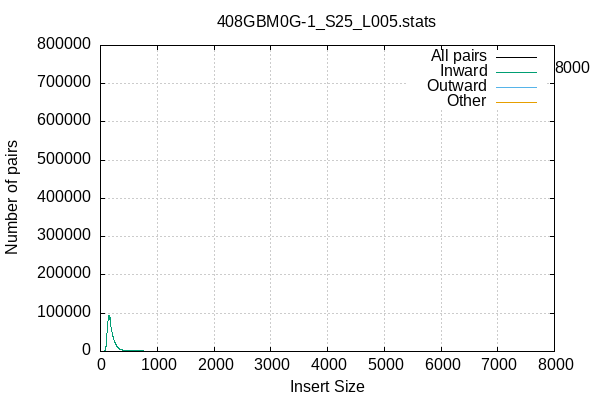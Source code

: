
            set terminal png size 600,400 truecolor
            set output "408GBM0G-1_S25_L005-insert-size.png"
            set grid xtics ytics y2tics back lc rgb "#cccccc"
            set rmargin 5
            set label sprintf("%d",8000) at 8000+10,738096
            set ylabel  "Number of pairs"
            set xlabel  "Insert Size"
            set title "408GBM0G-1_S25_L005.stats" noenhanced
            plot \
                '-' with lines lc rgb 'black' title 'All pairs', \
                '-' with lines title 'Inward', \
                '-' with lines title 'Outward', \
                '-' with lines title 'Other'
        0	0
1	0
2	0
3	0
4	0
5	0
6	0
7	0
8	0
9	0
10	0
11	0
12	0
13	0
14	0
15	0
16	0
17	0
18	0
19	0
20	0
21	0
22	0
23	0
24	0
25	0
26	0
27	0
28	0
29	0
30	0
31	0
32	0
33	0
34	0
35	0
36	0
37	0
38	0
39	0
40	0
41	1
42	0
43	0
44	0
45	0
46	1
47	0
48	2
49	2
50	60
51	58
52	66
53	65
54	71
55	79
56	95
57	99
58	111
59	150
60	148
61	173
62	204
63	232
64	245
65	280
66	305
67	345
68	401
69	452
70	468
71	572
72	589
73	740
74	842
75	1541
76	1833
77	2002
78	2165
79	2308
80	2626
81	3104
82	3138
83	3648
84	3935
85	4413
86	5049
87	5587
88	6024
89	6741
90	7063
91	8034
92	8869
93	10147
94	10843
95	11961
96	13255
97	14347
98	15577
99	17226
100	18493
101	20314
102	21739
103	23339
104	26015
105	27867
106	29243
107	32172
108	34185
109	36687
110	39037
111	39490
112	41978
113	43799
114	46097
115	49775
116	51342
117	54286
118	57083
119	58250
120	59826
121	62030
122	64281
123	66230
124	68588
125	69900
126	72052
127	73739
128	74799
129	76190
130	77387
131	78568
132	79362
133	81159
134	82320
135	83800
136	84506
137	84134
138	87588
139	86952
140	89399
141	89531
142	90152
143	89975
144	92032
145	92410
146	90693
147	91306
148	89268
149	94541
150	91855
151	93399
152	92914
153	91321
154	89120
155	90109
156	88021
157	86892
158	86161
159	87629
160	87531
161	86804
162	89197
163	84591
164	83004
165	83112
166	83908
167	85000
168	83550
169	86360
170	87926
171	86037
172	82184
173	76687
174	74012
175	71780
176	71244
177	70336
178	70239
179	68817
180	69136
181	68103
182	66163
183	66356
184	64166
185	64711
186	63678
187	63810
188	62022
189	60559
190	60966
191	58065
192	58021
193	56992
194	57305
195	55786
196	56093
197	55262
198	54916
199	52750
200	52061
201	51586
202	51112
203	50539
204	48912
205	48623
206	47720
207	46794
208	45964
209	45753
210	44668
211	43642
212	43274
213	42899
214	42227
215	42133
216	42013
217	41486
218	40668
219	39988
220	38432
221	38616
222	37580
223	37101
224	36547
225	36265
226	36022
227	35144
228	35062
229	34619
230	34259
231	33516
232	32769
233	32198
234	31677
235	31480
236	30782
237	30287
238	29964
239	29332
240	28795
241	29140
242	28249
243	28423
244	27329
245	27014
246	26373
247	26603
248	25933
249	25738
250	25345
251	25064
252	24844
253	23777
254	23783
255	23123
256	22689
257	22506
258	22521
259	21640
260	21533
261	20849
262	21303
263	20526
264	20450
265	19930
266	19273
267	19203
268	18970
269	19072
270	18692
271	18026
272	17927
273	17639
274	17656
275	17187
276	17022
277	17033
278	16842
279	16877
280	15942
281	16829
282	15462
283	14962
284	14929
285	14475
286	14400
287	14553
288	13808
289	13627
290	13461
291	13454
292	13263
293	12529
294	12618
295	12073
296	12290
297	11971
298	11679
299	11871
300	11438
301	11301
302	11009
303	10757
304	10787
305	10813
306	10417
307	10299
308	10182
309	10109
310	9732
311	9530
312	9650
313	9504
314	9656
315	9110
316	8942
317	8699
318	8776
319	8984
320	8616
321	8623
322	8464
323	8438
324	7943
325	7989
326	7879
327	7713
328	7838
329	7609
330	7529
331	7668
332	7229
333	7331
334	7087
335	7033
336	6973
337	7010
338	6597
339	6774
340	6739
341	6797
342	6499
343	6333
344	6339
345	6136
346	6202
347	6150
348	6090
349	6187
350	5919
351	5768
352	5996
353	5998
354	5898
355	5742
356	5709
357	5467
358	5420
359	5193
360	5432
361	5321
362	5133
363	4890
364	4945
365	4961
366	4805
367	4867
368	4717
369	4499
370	4697
371	4712
372	4490
373	4572
374	4574
375	4546
376	4397
377	4434
378	4161
379	4200
380	4167
381	4136
382	4215
383	4044
384	4138
385	4105
386	4048
387	4069
388	3820
389	3835
390	3760
391	3830
392	3558
393	3697
394	3679
395	3623
396	3651
397	3560
398	3379
399	3488
400	3398
401	3323
402	3313
403	3458
404	3343
405	3229
406	3273
407	3425
408	3216
409	3164
410	3190
411	3187
412	3162
413	3075
414	2999
415	3109
416	3079
417	2988
418	3046
419	2937
420	2918
421	2833
422	2759
423	2913
424	2810
425	2895
426	2696
427	2772
428	2775
429	2731
430	2725
431	2730
432	2747
433	2692
434	2461
435	2420
436	2638
437	2585
438	2490
439	2526
440	2435
441	2475
442	2508
443	2526
444	2368
445	2529
446	2428
447	2347
448	2382
449	2466
450	2361
451	2355
452	2367
453	2299
454	2345
455	2244
456	2319
457	2274
458	2270
459	2314
460	2248
461	2290
462	2194
463	2264
464	2108
465	2253
466	2173
467	2206
468	2334
469	1982
470	2164
471	2052
472	2178
473	2216
474	2044
475	2082
476	2115
477	2071
478	2041
479	2066
480	2001
481	2164
482	2004
483	1908
484	1973
485	1982
486	2107
487	2083
488	2048
489	2014
490	2108
491	2038
492	1917
493	1883
494	1955
495	1951
496	1897
497	1857
498	1876
499	2099
500	1864
501	1892
502	1858
503	1882
504	1849
505	1937
506	1877
507	1927
508	1814
509	1840
510	1935
511	1841
512	1951
513	1846
514	1779
515	1741
516	1790
517	1689
518	1891
519	1825
520	2060
521	1782
522	1737
523	1685
524	1697
525	1763
526	1671
527	1679
528	1636
529	1771
530	1729
531	1713
532	1599
533	1678
534	1567
535	1614
536	1592
537	1728
538	1648
539	1655
540	1808
541	1701
542	1655
543	1636
544	1629
545	1693
546	1727
547	1566
548	1727
549	1578
550	1671
551	1563
552	1576
553	1629
554	1545
555	1636
556	1679
557	1624
558	1648
559	1537
560	1522
561	1480
562	1597
563	1472
564	1499
565	1556
566	1478
567	1480
568	1499
569	1567
570	1476
571	1461
572	1461
573	1410
574	1532
575	1608
576	1462
577	1562
578	1526
579	1453
580	1459
581	1495
582	1505
583	1505
584	1389
585	1541
586	1508
587	1548
588	1467
589	1361
590	1542
591	1339
592	1478
593	1434
594	1399
595	1403
596	1433
597	1419
598	1411
599	1288
600	1365
601	1407
602	1399
603	1386
604	1450
605	1486
606	1381
607	1421
608	1427
609	1369
610	1402
611	1399
612	1378
613	1299
614	1371
615	1446
616	1440
617	1373
618	1493
619	1322
620	1287
621	1374
622	1393
623	1397
624	1367
625	1346
626	1393
627	1387
628	1341
629	1322
630	1384
631	1333
632	1267
633	1413
634	1370
635	1438
636	1380
637	1394
638	1361
639	1449
640	1359
641	1344
642	1313
643	1336
644	1390
645	1406
646	1410
647	1367
648	1349
649	1388
650	1334
651	1251
652	1249
653	1407
654	1478
655	1388
656	1302
657	1336
658	1322
659	1301
660	1334
661	1273
662	1364
663	1299
664	1412
665	1347
666	1389
667	1290
668	1370
669	1315
670	1359
671	1331
672	1266
673	1300
674	1371
675	1364
676	1300
677	1282
678	1424
679	1356
680	1304
681	1313
682	1354
683	1292
684	1386
685	1293
686	1253
687	1311
688	1265
689	1237
690	1299
691	1301
692	1409
693	1417
694	1335
695	1334
696	1370
697	1377
698	1376
699	1270
700	1313
701	1331
702	1287
703	1358
704	1340
705	1316
706	1313
707	1334
708	1307
709	1283
710	1319
711	1399
712	1366
713	1284
714	1324
715	1340
716	1410
717	1313
718	1357
719	1345
720	1270
721	1294
722	1317
723	1258
724	1302
725	1273
726	1217
727	1270
728	1259
729	1360
730	1392
731	1250
732	1291
733	1289
734	1300
735	1348
736	1217
737	1280
738	1220
739	1232
740	1222
741	1257
742	1253
743	1281
744	1263
745	1284
746	1278
747	1199
748	1288
749	1241
750	1251
751	1192
752	1211
753	1214
754	1224
755	1190
756	1230
757	1181
758	1306
759	1240
760	1283
761	1234
762	1310
763	1168
764	1207
765	1229
766	1196
767	1196
768	1191
769	1202
770	1204
771	1259
772	1259
773	1138
774	1231
775	1213
776	1189
777	1209
778	1275
779	1158
780	1148
781	1150
782	1188
783	1174
784	1212
785	1192
786	1206
787	1202
788	1180
789	1177
790	1136
791	1162
792	1157
793	1110
794	1181
795	1199
796	1161
797	1166
798	1177
799	1215
800	1144
801	1184
802	1151
803	1115
804	1232
805	1222
806	1137
807	1172
808	1177
809	1184
810	1034
811	1168
812	1235
813	1047
814	1124
815	1098
816	1065
817	1034
818	1076
819	1141
820	1032
821	1135
822	1146
823	1072
824	1081
825	1060
826	1119
827	1074
828	1018
829	1125
830	1177
831	1058
832	1165
833	1120
834	1132
835	1075
836	1087
837	1143
838	1103
839	1069
840	1026
841	1010
842	1109
843	1170
844	1037
845	1085
846	1109
847	1144
848	1237
849	1128
850	1127
851	1050
852	1152
853	1132
854	1119
855	1133
856	1087
857	1116
858	1012
859	1072
860	1140
861	1066
862	1021
863	1059
864	1122
865	1083
866	1089
867	1104
868	1012
869	1194
870	1040
871	1113
872	1101
873	1054
874	1106
875	1125
876	1172
877	1039
878	1027
879	1047
880	1029
881	1104
882	1074
883	1032
884	1039
885	1113
886	1017
887	1106
888	1045
889	1084
890	1072
891	1020
892	1122
893	1065
894	1007
895	1004
896	1104
897	1019
898	949
899	1071
900	1079
901	1031
902	1104
903	1110
904	1073
905	1025
906	1073
907	994
908	1080
909	979
910	1024
911	1024
912	1027
913	1078
914	1011
915	996
916	994
917	988
918	991
919	1057
920	911
921	1009
922	950
923	1063
924	1107
925	984
926	1058
927	1032
928	1103
929	1144
930	1095
931	1114
932	1092
933	993
934	1033
935	997
936	981
937	1113
938	1019
939	999
940	1176
941	1110
942	1122
943	1020
944	1045
945	1037
946	1016
947	1133
948	996
949	1080
950	1064
951	1025
952	1041
953	982
954	1003
955	1050
956	989
957	1044
958	1026
959	979
960	1042
961	945
962	996
963	964
964	971
965	1032
966	995
967	1045
968	1016
969	1043
970	1044
971	1079
972	970
973	1005
974	1064
975	1032
976	992
977	1042
978	1044
979	1038
980	939
981	1044
982	1095
983	1032
984	982
985	1052
986	997
987	1001
988	1047
989	1025
990	1045
991	954
992	1017
993	960
994	983
995	997
996	893
997	992
998	908
999	987
1000	934
1001	1072
1002	950
1003	969
1004	1042
1005	971
1006	980
1007	997
1008	976
1009	997
1010	979
1011	888
1012	968
1013	892
1014	946
1015	1009
1016	944
1017	1011
1018	909
1019	1017
1020	946
1021	901
1022	962
1023	1010
1024	910
1025	951
1026	923
1027	889
1028	926
1029	973
1030	982
1031	900
1032	935
1033	935
1034	925
1035	912
1036	987
1037	917
1038	954
1039	959
1040	921
1041	993
1042	919
1043	956
1044	967
1045	923
1046	999
1047	1003
1048	986
1049	1027
1050	1006
1051	956
1052	1042
1053	1020
1054	927
1055	868
1056	925
1057	962
1058	925
1059	961
1060	941
1061	974
1062	943
1063	965
1064	913
1065	1010
1066	892
1067	881
1068	936
1069	913
1070	965
1071	881
1072	896
1073	908
1074	907
1075	908
1076	913
1077	883
1078	902
1079	936
1080	972
1081	954
1082	949
1083	947
1084	930
1085	876
1086	858
1087	965
1088	905
1089	893
1090	948
1091	899
1092	938
1093	945
1094	886
1095	894
1096	1005
1097	948
1098	923
1099	1056
1100	948
1101	868
1102	850
1103	933
1104	937
1105	933
1106	884
1107	927
1108	914
1109	877
1110	923
1111	928
1112	899
1113	959
1114	842
1115	1025
1116	840
1117	880
1118	885
1119	891
1120	909
1121	895
1122	929
1123	942
1124	875
1125	880
1126	851
1127	864
1128	850
1129	850
1130	892
1131	830
1132	854
1133	867
1134	854
1135	816
1136	858
1137	921
1138	847
1139	975
1140	873
1141	894
1142	855
1143	843
1144	813
1145	875
1146	860
1147	868
1148	898
1149	811
1150	891
1151	886
1152	873
1153	829
1154	932
1155	881
1156	864
1157	833
1158	864
1159	885
1160	896
1161	880
1162	914
1163	875
1164	846
1165	917
1166	935
1167	906
1168	903
1169	909
1170	813
1171	835
1172	905
1173	872
1174	902
1175	845
1176	808
1177	778
1178	853
1179	899
1180	865
1181	910
1182	814
1183	841
1184	889
1185	895
1186	961
1187	795
1188	862
1189	846
1190	817
1191	836
1192	824
1193	827
1194	900
1195	754
1196	794
1197	789
1198	816
1199	849
1200	849
1201	887
1202	845
1203	819
1204	786
1205	843
1206	820
1207	796
1208	798
1209	868
1210	770
1211	869
1212	815
1213	833
1214	885
1215	865
1216	803
1217	842
1218	822
1219	824
1220	866
1221	855
1222	827
1223	859
1224	904
1225	843
1226	895
1227	839
1228	818
1229	800
1230	848
1231	800
1232	841
1233	815
1234	793
1235	824
1236	818
1237	848
1238	814
1239	806
1240	877
1241	875
1242	869
1243	844
1244	854
1245	796
1246	818
1247	817
1248	849
1249	875
1250	928
1251	821
1252	827
1253	845
1254	858
1255	813
1256	873
1257	879
1258	859
1259	902
1260	856
1261	935
1262	872
1263	959
1264	867
1265	979
1266	877
1267	918
1268	915
1269	931
1270	887
1271	892
1272	841
1273	872
1274	934
1275	939
1276	871
1277	828
1278	845
1279	905
1280	889
1281	852
1282	921
1283	952
1284	824
1285	844
1286	872
1287	887
1288	907
1289	894
1290	921
1291	858
1292	854
1293	896
1294	890
1295	887
1296	899
1297	841
1298	842
1299	897
1300	950
1301	880
1302	886
1303	861
1304	830
1305	889
1306	806
1307	902
1308	892
1309	861
1310	838
1311	881
1312	795
1313	881
1314	817
1315	825
1316	850
1317	814
1318	837
1319	899
1320	850
1321	809
1322	844
1323	815
1324	827
1325	877
1326	861
1327	812
1328	861
1329	881
1330	829
1331	846
1332	815
1333	928
1334	826
1335	807
1336	805
1337	787
1338	822
1339	864
1340	799
1341	847
1342	757
1343	809
1344	811
1345	829
1346	730
1347	808
1348	850
1349	874
1350	780
1351	778
1352	788
1353	748
1354	817
1355	899
1356	832
1357	754
1358	805
1359	891
1360	848
1361	888
1362	914
1363	801
1364	856
1365	791
1366	804
1367	823
1368	818
1369	823
1370	805
1371	779
1372	818
1373	829
1374	806
1375	831
1376	892
1377	821
1378	822
1379	776
1380	802
1381	829
1382	826
1383	782
1384	875
1385	843
1386	858
1387	819
1388	878
1389	825
1390	794
1391	879
1392	831
1393	766
1394	844
1395	817
1396	750
1397	836
1398	838
1399	775
1400	787
1401	808
1402	784
1403	814
1404	795
1405	800
1406	752
1407	760
1408	781
1409	737
1410	780
1411	798
1412	768
1413	747
1414	725
1415	758
1416	787
1417	738
1418	797
1419	751
1420	794
1421	844
1422	730
1423	801
1424	750
1425	832
1426	833
1427	779
1428	834
1429	875
1430	823
1431	850
1432	837
1433	772
1434	835
1435	746
1436	806
1437	839
1438	732
1439	751
1440	712
1441	755
1442	769
1443	858
1444	795
1445	721
1446	751
1447	731
1448	830
1449	753
1450	752
1451	689
1452	762
1453	764
1454	835
1455	739
1456	770
1457	790
1458	771
1459	800
1460	714
1461	721
1462	756
1463	749
1464	771
1465	764
1466	710
1467	787
1468	727
1469	691
1470	674
1471	750
1472	693
1473	750
1474	778
1475	762
1476	692
1477	705
1478	800
1479	711
1480	708
1481	755
1482	756
1483	759
1484	800
1485	809
1486	752
1487	749
1488	709
1489	776
1490	763
1491	870
1492	817
1493	908
1494	788
1495	786
1496	866
1497	783
1498	714
1499	844
1500	921
1501	1007
1502	820
1503	778
1504	820
1505	740
1506	752
1507	884
1508	788
1509	764
1510	814
1511	796
1512	766
1513	754
1514	705
1515	735
1516	713
1517	797
1518	762
1519	758
1520	795
1521	770
1522	757
1523	783
1524	724
1525	801
1526	753
1527	754
1528	784
1529	810
1530	780
1531	768
1532	760
1533	749
1534	754
1535	744
1536	793
1537	710
1538	738
1539	707
1540	817
1541	822
1542	811
1543	750
1544	774
1545	734
1546	793
1547	809
1548	844
1549	795
1550	805
1551	749
1552	797
1553	768
1554	715
1555	802
1556	803
1557	859
1558	830
1559	863
1560	757
1561	736
1562	836
1563	742
1564	779
1565	783
1566	791
1567	728
1568	777
1569	804
1570	743
1571	809
1572	748
1573	698
1574	737
1575	742
1576	742
1577	737
1578	639
1579	638
1580	746
1581	736
1582	748
1583	731
1584	713
1585	742
1586	698
1587	754
1588	709
1589	721
1590	757
1591	759
1592	769
1593	844
1594	783
1595	837
1596	723
1597	715
1598	753
1599	721
1600	757
1601	673
1602	700
1603	684
1604	638
1605	762
1606	653
1607	782
1608	687
1609	771
1610	772
1611	736
1612	869
1613	732
1614	783
1615	780
1616	771
1617	749
1618	687
1619	693
1620	743
1621	764
1622	750
1623	713
1624	804
1625	839
1626	812
1627	767
1628	692
1629	724
1630	729
1631	693
1632	692
1633	677
1634	715
1635	707
1636	666
1637	721
1638	732
1639	784
1640	745
1641	751
1642	750
1643	724
1644	785
1645	731
1646	648
1647	785
1648	725
1649	722
1650	704
1651	720
1652	710
1653	728
1654	727
1655	756
1656	722
1657	732
1658	687
1659	676
1660	638
1661	745
1662	731
1663	680
1664	701
1665	721
1666	667
1667	680
1668	745
1669	734
1670	747
1671	715
1672	584
1673	780
1674	737
1675	743
1676	704
1677	649
1678	650
1679	727
1680	676
1681	667
1682	630
1683	761
1684	706
1685	679
1686	627
1687	667
1688	701
1689	637
1690	642
1691	753
1692	648
1693	663
1694	701
1695	659
1696	729
1697	659
1698	687
1699	653
1700	643
1701	659
1702	696
1703	687
1704	632
1705	669
1706	667
1707	673
1708	694
1709	677
1710	611
1711	650
1712	713
1713	626
1714	650
1715	646
1716	672
1717	683
1718	719
1719	754
1720	660
1721	735
1722	692
1723	674
1724	654
1725	648
1726	606
1727	718
1728	694
1729	727
1730	704
1731	735
1732	701
1733	677
1734	677
1735	705
1736	651
1737	630
1738	655
1739	717
1740	696
1741	687
1742	640
1743	607
1744	688
1745	680
1746	670
1747	661
1748	672
1749	664
1750	631
1751	616
1752	626
1753	697
1754	675
1755	689
1756	661
1757	586
1758	627
1759	665
1760	626
1761	663
1762	653
1763	638
1764	690
1765	738
1766	641
1767	670
1768	666
1769	705
1770	680
1771	687
1772	682
1773	651
1774	657
1775	677
1776	611
1777	590
1778	600
1779	627
1780	700
1781	658
1782	684
1783	640
1784	648
1785	633
1786	628
1787	609
1788	662
1789	655
1790	710
1791	641
1792	666
1793	690
1794	575
1795	598
1796	642
1797	615
1798	670
1799	573
1800	653
1801	674
1802	626
1803	660
1804	599
1805	697
1806	622
1807	673
1808	640
1809	630
1810	724
1811	577
1812	654
1813	636
1814	596
1815	623
1816	570
1817	656
1818	602
1819	640
1820	621
1821	671
1822	621
1823	624
1824	630
1825	608
1826	669
1827	655
1828	617
1829	632
1830	594
1831	575
1832	604
1833	584
1834	553
1835	582
1836	631
1837	614
1838	554
1839	538
1840	530
1841	594
1842	625
1843	528
1844	559
1845	577
1846	596
1847	558
1848	617
1849	586
1850	606
1851	570
1852	570
1853	637
1854	598
1855	606
1856	634
1857	608
1858	609
1859	587
1860	626
1861	631
1862	645
1863	564
1864	602
1865	619
1866	597
1867	600
1868	548
1869	628
1870	590
1871	567
1872	630
1873	632
1874	622
1875	598
1876	643
1877	619
1878	556
1879	634
1880	556
1881	607
1882	613
1883	576
1884	572
1885	646
1886	576
1887	613
1888	608
1889	581
1890	594
1891	650
1892	646
1893	617
1894	649
1895	630
1896	633
1897	620
1898	614
1899	562
1900	606
1901	595
1902	623
1903	640
1904	594
1905	594
1906	571
1907	607
1908	623
1909	656
1910	588
1911	575
1912	581
1913	628
1914	642
1915	606
1916	650
1917	635
1918	626
1919	612
1920	607
1921	637
1922	620
1923	613
1924	638
1925	665
1926	645
1927	618
1928	597
1929	605
1930	659
1931	580
1932	603
1933	617
1934	594
1935	617
1936	612
1937	623
1938	632
1939	567
1940	614
1941	652
1942	660
1943	643
1944	589
1945	597
1946	631
1947	584
1948	608
1949	629
1950	568
1951	612
1952	597
1953	601
1954	598
1955	594
1956	647
1957	570
1958	604
1959	582
1960	603
1961	610
1962	600
1963	606
1964	601
1965	529
1966	587
1967	616
1968	606
1969	567
1970	645
1971	564
1972	596
1973	602
1974	626
1975	554
1976	616
1977	600
1978	594
1979	607
1980	635
1981	582
1982	655
1983	601
1984	570
1985	570
1986	574
1987	632
1988	564
1989	553
1990	522
1991	593
1992	698
1993	646
1994	573
1995	591
1996	689
1997	613
1998	613
1999	598
2000	614
2001	634
2002	694
2003	620
2004	663
2005	626
2006	590
2007	592
2008	625
2009	611
2010	633
2011	587
2012	559
2013	613
2014	587
2015	615
2016	620
2017	648
2018	623
2019	544
2020	627
2021	662
2022	638
2023	603
2024	552
2025	651
2026	630
2027	645
2028	585
2029	665
2030	610
2031	617
2032	584
2033	573
2034	605
2035	639
2036	592
2037	583
2038	643
2039	628
2040	683
2041	587
2042	560
2043	607
2044	658
2045	618
2046	599
2047	661
2048	633
2049	636
2050	653
2051	540
2052	646
2053	530
2054	637
2055	561
2056	629
2057	611
2058	610
2059	641
2060	607
2061	564
2062	612
2063	558
2064	582
2065	585
2066	595
2067	603
2068	568
2069	576
2070	618
2071	644
2072	560
2073	533
2074	564
2075	618
2076	598
2077	556
2078	572
2079	577
2080	556
2081	574
2082	607
2083	664
2084	575
2085	594
2086	585
2087	544
2088	634
2089	568
2090	565
2091	548
2092	619
2093	509
2094	538
2095	583
2096	583
2097	572
2098	553
2099	595
2100	504
2101	588
2102	548
2103	529
2104	550
2105	593
2106	528
2107	538
2108	549
2109	565
2110	549
2111	579
2112	534
2113	587
2114	520
2115	513
2116	564
2117	520
2118	564
2119	469
2120	555
2121	536
2122	576
2123	603
2124	538
2125	565
2126	528
2127	504
2128	575
2129	561
2130	519
2131	562
2132	573
2133	519
2134	511
2135	606
2136	534
2137	515
2138	545
2139	530
2140	539
2141	550
2142	497
2143	506
2144	497
2145	492
2146	533
2147	526
2148	543
2149	566
2150	498
2151	533
2152	522
2153	513
2154	526
2155	495
2156	563
2157	530
2158	542
2159	501
2160	494
2161	524
2162	491
2163	579
2164	481
2165	471
2166	506
2167	453
2168	528
2169	512
2170	602
2171	488
2172	489
2173	549
2174	550
2175	570
2176	516
2177	558
2178	495
2179	538
2180	543
2181	492
2182	490
2183	512
2184	529
2185	574
2186	502
2187	549
2188	543
2189	512
2190	496
2191	522
2192	471
2193	518
2194	533
2195	498
2196	507
2197	608
2198	559
2199	518
2200	486
2201	573
2202	528
2203	497
2204	562
2205	485
2206	568
2207	500
2208	565
2209	511
2210	542
2211	602
2212	531
2213	517
2214	560
2215	578
2216	518
2217	561
2218	566
2219	516
2220	524
2221	579
2222	608
2223	534
2224	574
2225	521
2226	585
2227	540
2228	515
2229	504
2230	559
2231	553
2232	530
2233	567
2234	569
2235	682
2236	524
2237	608
2238	571
2239	649
2240	565
2241	592
2242	622
2243	582
2244	625
2245	648
2246	568
2247	554
2248	561
2249	603
2250	616
2251	546
2252	561
2253	578
2254	549
2255	558
2256	504
2257	574
2258	551
2259	601
2260	549
2261	584
2262	559
2263	619
2264	600
2265	545
2266	578
2267	548
2268	560
2269	562
2270	572
2271	576
2272	609
2273	569
2274	530
2275	536
2276	595
2277	594
2278	561
2279	552
2280	566
2281	563
2282	512
2283	553
2284	517
2285	542
2286	554
2287	554
2288	524
2289	504
2290	545
2291	583
2292	520
2293	527
2294	496
2295	500
2296	518
2297	511
2298	532
2299	585
2300	512
2301	532
2302	476
2303	498
2304	544
2305	535
2306	495
2307	525
2308	518
2309	505
2310	501
2311	491
2312	516
2313	523
2314	516
2315	522
2316	525
2317	565
2318	526
2319	540
2320	481
2321	514
2322	491
2323	484
2324	498
2325	454
2326	462
2327	509
2328	552
2329	488
2330	473
2331	514
2332	478
2333	481
2334	445
2335	457
2336	495
2337	511
2338	498
2339	451
2340	479
2341	520
2342	519
2343	466
2344	458
2345	485
2346	471
2347	433
2348	457
2349	455
2350	497
2351	460
2352	476
2353	506
2354	498
2355	508
2356	456
2357	498
2358	501
2359	466
2360	462
2361	497
2362	469
2363	525
2364	463
2365	515
2366	488
2367	501
2368	463
2369	526
2370	493
2371	535
2372	499
2373	510
2374	487
2375	484
2376	487
2377	468
2378	459
2379	560
2380	528
2381	564
2382	550
2383	457
2384	514
2385	523
2386	414
2387	505
2388	523
2389	542
2390	529
2391	556
2392	530
2393	502
2394	529
2395	485
2396	499
2397	459
2398	472
2399	566
2400	494
2401	470
2402	474
2403	574
2404	470
2405	496
2406	475
2407	498
2408	478
2409	500
2410	453
2411	451
2412	502
2413	467
2414	491
2415	469
2416	450
2417	544
2418	483
2419	482
2420	490
2421	432
2422	511
2423	486
2424	512
2425	468
2426	528
2427	478
2428	463
2429	481
2430	478
2431	502
2432	478
2433	454
2434	439
2435	420
2436	453
2437	495
2438	475
2439	446
2440	485
2441	473
2442	427
2443	448
2444	514
2445	463
2446	472
2447	473
2448	451
2449	462
2450	479
2451	499
2452	461
2453	489
2454	423
2455	479
2456	522
2457	460
2458	473
2459	482
2460	469
2461	487
2462	489
2463	478
2464	472
2465	427
2466	430
2467	456
2468	506
2469	445
2470	434
2471	487
2472	533
2473	453
2474	497
2475	445
2476	445
2477	498
2478	491
2479	474
2480	446
2481	486
2482	472
2483	470
2484	468
2485	464
2486	444
2487	465
2488	448
2489	483
2490	488
2491	469
2492	440
2493	464
2494	428
2495	428
2496	403
2497	425
2498	468
2499	424
2500	457
2501	435
2502	472
2503	456
2504	507
2505	494
2506	466
2507	482
2508	452
2509	477
2510	482
2511	438
2512	467
2513	440
2514	516
2515	452
2516	495
2517	489
2518	428
2519	475
2520	450
2521	485
2522	420
2523	447
2524	497
2525	487
2526	429
2527	402
2528	450
2529	488
2530	503
2531	455
2532	472
2533	474
2534	464
2535	451
2536	463
2537	433
2538	443
2539	452
2540	475
2541	442
2542	430
2543	465
2544	506
2545	510
2546	468
2547	494
2548	480
2549	422
2550	446
2551	431
2552	478
2553	464
2554	456
2555	494
2556	433
2557	397
2558	429
2559	507
2560	453
2561	438
2562	464
2563	413
2564	493
2565	439
2566	453
2567	456
2568	471
2569	408
2570	450
2571	424
2572	442
2573	440
2574	412
2575	472
2576	502
2577	506
2578	442
2579	458
2580	473
2581	465
2582	470
2583	446
2584	465
2585	486
2586	520
2587	441
2588	422
2589	441
2590	472
2591	443
2592	469
2593	450
2594	496
2595	456
2596	421
2597	430
2598	455
2599	439
2600	427
2601	420
2602	438
2603	375
2604	411
2605	430
2606	446
2607	402
2608	409
2609	420
2610	451
2611	424
2612	392
2613	449
2614	415
2615	407
2616	435
2617	424
2618	438
2619	434
2620	447
2621	405
2622	374
2623	385
2624	430
2625	413
2626	434
2627	429
2628	398
2629	419
2630	445
2631	386
2632	443
2633	434
2634	461
2635	408
2636	442
2637	497
2638	421
2639	413
2640	365
2641	390
2642	371
2643	464
2644	448
2645	443
2646	452
2647	404
2648	443
2649	407
2650	451
2651	431
2652	411
2653	440
2654	490
2655	416
2656	428
2657	434
2658	424
2659	436
2660	428
2661	417
2662	419
2663	427
2664	399
2665	429
2666	383
2667	421
2668	439
2669	398
2670	447
2671	477
2672	403
2673	464
2674	392
2675	450
2676	423
2677	445
2678	426
2679	439
2680	468
2681	443
2682	460
2683	380
2684	446
2685	404
2686	464
2687	413
2688	417
2689	456
2690	411
2691	421
2692	438
2693	382
2694	351
2695	411
2696	393
2697	398
2698	419
2699	404
2700	381
2701	428
2702	436
2703	431
2704	494
2705	462
2706	456
2707	422
2708	407
2709	388
2710	373
2711	411
2712	384
2713	377
2714	397
2715	373
2716	409
2717	380
2718	391
2719	408
2720	486
2721	411
2722	420
2723	368
2724	427
2725	420
2726	406
2727	418
2728	470
2729	404
2730	385
2731	385
2732	388
2733	428
2734	402
2735	396
2736	356
2737	414
2738	439
2739	408
2740	404
2741	430
2742	440
2743	387
2744	412
2745	431
2746	372
2747	436
2748	406
2749	425
2750	390
2751	377
2752	366
2753	365
2754	433
2755	441
2756	430
2757	400
2758	342
2759	418
2760	417
2761	363
2762	419
2763	367
2764	347
2765	366
2766	372
2767	447
2768	357
2769	397
2770	357
2771	377
2772	377
2773	384
2774	389
2775	418
2776	424
2777	407
2778	392
2779	397
2780	390
2781	337
2782	388
2783	323
2784	367
2785	382
2786	400
2787	415
2788	355
2789	390
2790	423
2791	367
2792	373
2793	401
2794	387
2795	370
2796	408
2797	401
2798	365
2799	430
2800	392
2801	363
2802	421
2803	413
2804	381
2805	403
2806	412
2807	361
2808	392
2809	351
2810	428
2811	389
2812	385
2813	492
2814	408
2815	375
2816	423
2817	414
2818	438
2819	432
2820	431
2821	385
2822	401
2823	403
2824	376
2825	387
2826	384
2827	383
2828	371
2829	351
2830	449
2831	415
2832	415
2833	415
2834	397
2835	373
2836	435
2837	376
2838	396
2839	460
2840	401
2841	422
2842	408
2843	428
2844	411
2845	403
2846	434
2847	372
2848	442
2849	426
2850	469
2851	354
2852	365
2853	455
2854	445
2855	423
2856	401
2857	427
2858	393
2859	416
2860	421
2861	462
2862	486
2863	451
2864	440
2865	454
2866	376
2867	436
2868	443
2869	422
2870	413
2871	414
2872	416
2873	417
2874	378
2875	391
2876	430
2877	415
2878	436
2879	416
2880	433
2881	413
2882	451
2883	430
2884	407
2885	423
2886	386
2887	390
2888	478
2889	434
2890	431
2891	405
2892	394
2893	410
2894	388
2895	428
2896	405
2897	394
2898	386
2899	369
2900	417
2901	424
2902	409
2903	387
2904	401
2905	437
2906	451
2907	422
2908	445
2909	434
2910	378
2911	431
2912	411
2913	397
2914	409
2915	421
2916	410
2917	446
2918	406
2919	393
2920	397
2921	390
2922	454
2923	384
2924	413
2925	364
2926	429
2927	453
2928	369
2929	457
2930	414
2931	387
2932	392
2933	414
2934	330
2935	411
2936	390
2937	409
2938	375
2939	391
2940	427
2941	404
2942	399
2943	380
2944	380
2945	399
2946	399
2947	382
2948	427
2949	416
2950	374
2951	353
2952	399
2953	391
2954	363
2955	388
2956	432
2957	431
2958	392
2959	370
2960	371
2961	428
2962	386
2963	380
2964	433
2965	409
2966	443
2967	417
2968	367
2969	370
2970	426
2971	404
2972	377
2973	368
2974	404
2975	399
2976	369
2977	430
2978	368
2979	450
2980	407
2981	428
2982	334
2983	368
2984	381
2985	436
2986	390
2987	429
2988	407
2989	404
2990	383
2991	452
2992	411
2993	436
2994	410
2995	392
2996	412
2997	380
2998	393
2999	386
3000	395
3001	423
3002	403
3003	409
3004	389
3005	416
3006	436
3007	351
3008	371
3009	388
3010	414
3011	383
3012	396
3013	403
3014	396
3015	417
3016	372
3017	468
3018	417
3019	413
3020	369
3021	379
3022	427
3023	378
3024	387
3025	422
3026	333
3027	412
3028	413
3029	358
3030	370
3031	357
3032	373
3033	419
3034	349
3035	373
3036	415
3037	408
3038	417
3039	364
3040	342
3041	422
3042	380
3043	433
3044	403
3045	411
3046	381
3047	378
3048	418
3049	454
3050	383
3051	464
3052	387
3053	427
3054	372
3055	374
3056	420
3057	415
3058	440
3059	415
3060	415
3061	450
3062	408
3063	361
3064	394
3065	389
3066	375
3067	437
3068	436
3069	396
3070	375
3071	380
3072	380
3073	360
3074	406
3075	397
3076	380
3077	400
3078	372
3079	312
3080	390
3081	384
3082	415
3083	349
3084	369
3085	366
3086	412
3087	384
3088	360
3089	369
3090	402
3091	412
3092	342
3093	367
3094	357
3095	369
3096	379
3097	334
3098	370
3099	387
3100	378
3101	405
3102	344
3103	315
3104	354
3105	404
3106	396
3107	349
3108	359
3109	364
3110	421
3111	355
3112	355
3113	324
3114	367
3115	370
3116	410
3117	334
3118	358
3119	364
3120	360
3121	350
3122	346
3123	399
3124	356
3125	391
3126	356
3127	387
3128	357
3129	365
3130	366
3131	343
3132	343
3133	325
3134	321
3135	343
3136	375
3137	347
3138	391
3139	333
3140	370
3141	360
3142	371
3143	409
3144	399
3145	382
3146	355
3147	371
3148	393
3149	364
3150	394
3151	335
3152	397
3153	382
3154	331
3155	383
3156	375
3157	371
3158	364
3159	361
3160	400
3161	403
3162	390
3163	340
3164	352
3165	366
3166	404
3167	396
3168	380
3169	352
3170	374
3171	335
3172	356
3173	350
3174	358
3175	364
3176	320
3177	353
3178	398
3179	352
3180	371
3181	376
3182	364
3183	409
3184	424
3185	388
3186	411
3187	380
3188	366
3189	398
3190	386
3191	363
3192	375
3193	354
3194	365
3195	380
3196	381
3197	374
3198	407
3199	342
3200	374
3201	385
3202	353
3203	375
3204	378
3205	363
3206	404
3207	373
3208	375
3209	399
3210	372
3211	368
3212	406
3213	363
3214	367
3215	352
3216	335
3217	378
3218	385
3219	334
3220	386
3221	381
3222	347
3223	374
3224	361
3225	360
3226	402
3227	412
3228	331
3229	347
3230	341
3231	432
3232	379
3233	396
3234	372
3235	352
3236	334
3237	381
3238	413
3239	370
3240	407
3241	332
3242	410
3243	358
3244	414
3245	347
3246	339
3247	370
3248	360
3249	359
3250	385
3251	360
3252	367
3253	361
3254	426
3255	392
3256	367
3257	351
3258	331
3259	385
3260	358
3261	378
3262	363
3263	377
3264	354
3265	341
3266	366
3267	370
3268	382
3269	373
3270	345
3271	338
3272	364
3273	348
3274	354
3275	339
3276	375
3277	364
3278	339
3279	346
3280	390
3281	354
3282	377
3283	376
3284	390
3285	419
3286	372
3287	401
3288	378
3289	384
3290	372
3291	377
3292	367
3293	379
3294	388
3295	341
3296	378
3297	365
3298	338
3299	345
3300	338
3301	359
3302	336
3303	378
3304	349
3305	375
3306	374
3307	394
3308	412
3309	332
3310	396
3311	349
3312	384
3313	363
3314	370
3315	393
3316	351
3317	369
3318	373
3319	357
3320	402
3321	388
3322	368
3323	339
3324	419
3325	360
3326	341
3327	344
3328	422
3329	386
3330	349
3331	340
3332	327
3333	325
3334	373
3335	358
3336	359
3337	353
3338	341
3339	393
3340	395
3341	325
3342	360
3343	340
3344	361
3345	346
3346	358
3347	320
3348	375
3349	355
3350	334
3351	398
3352	331
3353	327
3354	342
3355	315
3356	327
3357	302
3358	381
3359	373
3360	335
3361	360
3362	328
3363	327
3364	337
3365	358
3366	338
3367	349
3368	331
3369	337
3370	319
3371	295
3372	359
3373	360
3374	304
3375	299
3376	332
3377	307
3378	325
3379	314
3380	280
3381	332
3382	335
3383	295
3384	362
3385	364
3386	316
3387	313
3388	334
3389	279
3390	365
3391	320
3392	319
3393	304
3394	339
3395	262
3396	337
3397	373
3398	274
3399	328
3400	331
3401	321
3402	352
3403	336
3404	312
3405	330
3406	321
3407	335
3408	286
3409	295
3410	355
3411	353
3412	302
3413	290
3414	307
3415	312
3416	286
3417	301
3418	371
3419	371
3420	311
3421	330
3422	312
3423	345
3424	392
3425	323
3426	296
3427	349
3428	331
3429	332
3430	306
3431	382
3432	316
3433	353
3434	349
3435	351
3436	351
3437	331
3438	371
3439	348
3440	365
3441	393
3442	368
3443	332
3444	401
3445	366
3446	362
3447	346
3448	335
3449	380
3450	333
3451	285
3452	311
3453	337
3454	304
3455	357
3456	410
3457	329
3458	329
3459	371
3460	364
3461	321
3462	352
3463	343
3464	328
3465	306
3466	368
3467	344
3468	344
3469	339
3470	338
3471	379
3472	356
3473	343
3474	356
3475	407
3476	338
3477	344
3478	340
3479	410
3480	332
3481	369
3482	361
3483	402
3484	395
3485	369
3486	343
3487	347
3488	310
3489	388
3490	445
3491	379
3492	351
3493	383
3494	409
3495	355
3496	371
3497	391
3498	351
3499	390
3500	411
3501	387
3502	390
3503	442
3504	362
3505	446
3506	407
3507	381
3508	411
3509	401
3510	392
3511	362
3512	359
3513	370
3514	377
3515	364
3516	328
3517	365
3518	413
3519	390
3520	375
3521	353
3522	370
3523	381
3524	327
3525	362
3526	334
3527	293
3528	342
3529	348
3530	348
3531	341
3532	289
3533	303
3534	320
3535	332
3536	315
3537	335
3538	340
3539	339
3540	341
3541	337
3542	362
3543	307
3544	334
3545	392
3546	342
3547	315
3548	314
3549	326
3550	299
3551	335
3552	321
3553	331
3554	324
3555	298
3556	285
3557	320
3558	317
3559	279
3560	337
3561	307
3562	338
3563	327
3564	306
3565	331
3566	314
3567	345
3568	314
3569	324
3570	351
3571	313
3572	350
3573	317
3574	308
3575	322
3576	323
3577	321
3578	332
3579	342
3580	292
3581	326
3582	333
3583	308
3584	294
3585	350
3586	337
3587	294
3588	282
3589	384
3590	323
3591	271
3592	341
3593	291
3594	310
3595	374
3596	318
3597	355
3598	314
3599	327
3600	354
3601	318
3602	287
3603	351
3604	331
3605	332
3606	311
3607	289
3608	318
3609	337
3610	325
3611	317
3612	338
3613	306
3614	313
3615	305
3616	303
3617	324
3618	387
3619	309
3620	334
3621	345
3622	358
3623	334
3624	302
3625	348
3626	325
3627	293
3628	341
3629	318
3630	364
3631	298
3632	284
3633	342
3634	315
3635	337
3636	310
3637	332
3638	287
3639	326
3640	340
3641	298
3642	295
3643	330
3644	322
3645	356
3646	327
3647	336
3648	369
3649	340
3650	305
3651	322
3652	294
3653	304
3654	329
3655	326
3656	337
3657	301
3658	343
3659	321
3660	314
3661	365
3662	280
3663	342
3664	295
3665	294
3666	313
3667	309
3668	371
3669	313
3670	325
3671	291
3672	325
3673	301
3674	290
3675	266
3676	286
3677	309
3678	281
3679	296
3680	261
3681	322
3682	286
3683	295
3684	330
3685	322
3686	278
3687	298
3688	308
3689	333
3690	330
3691	296
3692	335
3693	289
3694	301
3695	289
3696	323
3697	316
3698	264
3699	298
3700	318
3701	294
3702	294
3703	279
3704	302
3705	315
3706	342
3707	321
3708	320
3709	319
3710	277
3711	331
3712	314
3713	304
3714	292
3715	321
3716	292
3717	314
3718	268
3719	288
3720	276
3721	309
3722	317
3723	332
3724	310
3725	300
3726	289
3727	259
3728	321
3729	277
3730	307
3731	256
3732	264
3733	263
3734	266
3735	284
3736	301
3737	253
3738	271
3739	283
3740	304
3741	255
3742	274
3743	277
3744	279
3745	274
3746	273
3747	306
3748	277
3749	283
3750	248
3751	261
3752	247
3753	297
3754	299
3755	260
3756	257
3757	296
3758	277
3759	300
3760	274
3761	246
3762	274
3763	273
3764	266
3765	252
3766	260
3767	272
3768	255
3769	284
3770	290
3771	273
3772	351
3773	295
3774	325
3775	266
3776	293
3777	294
3778	321
3779	301
3780	257
3781	298
3782	267
3783	307
3784	205
3785	288
3786	249
3787	246
3788	241
3789	231
3790	295
3791	315
3792	270
3793	262
3794	283
3795	254
3796	262
3797	270
3798	233
3799	296
3800	286
3801	274
3802	325
3803	274
3804	279
3805	285
3806	282
3807	300
3808	286
3809	266
3810	272
3811	298
3812	294
3813	313
3814	301
3815	288
3816	288
3817	237
3818	274
3819	260
3820	266
3821	312
3822	290
3823	263
3824	284
3825	262
3826	310
3827	267
3828	279
3829	259
3830	267
3831	272
3832	280
3833	304
3834	284
3835	272
3836	271
3837	252
3838	256
3839	322
3840	242
3841	290
3842	251
3843	285
3844	297
3845	259
3846	233
3847	273
3848	295
3849	283
3850	298
3851	307
3852	292
3853	268
3854	261
3855	266
3856	290
3857	305
3858	330
3859	295
3860	286
3861	251
3862	246
3863	299
3864	283
3865	272
3866	299
3867	270
3868	296
3869	305
3870	293
3871	297
3872	254
3873	269
3874	296
3875	292
3876	260
3877	271
3878	271
3879	328
3880	278
3881	328
3882	260
3883	327
3884	293
3885	309
3886	306
3887	325
3888	255
3889	360
3890	240
3891	305
3892	285
3893	272
3894	320
3895	287
3896	282
3897	339
3898	317
3899	328
3900	356
3901	316
3902	293
3903	290
3904	248
3905	321
3906	292
3907	317
3908	304
3909	317
3910	300
3911	323
3912	382
3913	329
3914	356
3915	328
3916	299
3917	344
3918	335
3919	296
3920	299
3921	346
3922	283
3923	310
3924	299
3925	313
3926	317
3927	295
3928	329
3929	290
3930	252
3931	292
3932	351
3933	314
3934	332
3935	289
3936	306
3937	358
3938	319
3939	307
3940	282
3941	287
3942	284
3943	350
3944	304
3945	334
3946	275
3947	289
3948	249
3949	303
3950	302
3951	262
3952	291
3953	293
3954	310
3955	283
3956	289
3957	295
3958	311
3959	329
3960	337
3961	295
3962	283
3963	316
3964	328
3965	277
3966	282
3967	276
3968	279
3969	282
3970	285
3971	275
3972	301
3973	307
3974	329
3975	304
3976	320
3977	330
3978	326
3979	346
3980	311
3981	337
3982	328
3983	312
3984	299
3985	305
3986	284
3987	327
3988	307
3989	319
3990	298
3991	301
3992	331
3993	322
3994	331
3995	292
3996	267
3997	259
3998	267
3999	285
4000	301
4001	283
4002	314
4003	287
4004	330
4005	244
4006	308
4007	263
4008	294
4009	310
4010	318
4011	330
4012	324
4013	295
4014	320
4015	306
4016	314
4017	299
4018	348
4019	322
4020	286
4021	299
4022	298
4023	343
4024	291
4025	335
4026	321
4027	325
4028	302
4029	256
4030	288
4031	295
4032	279
4033	296
4034	323
4035	303
4036	318
4037	302
4038	297
4039	306
4040	315
4041	278
4042	312
4043	339
4044	316
4045	307
4046	254
4047	265
4048	278
4049	277
4050	282
4051	304
4052	255
4053	253
4054	264
4055	294
4056	273
4057	270
4058	260
4059	286
4060	277
4061	251
4062	221
4063	239
4064	237
4065	277
4066	311
4067	253
4068	279
4069	248
4070	233
4071	295
4072	324
4073	315
4074	279
4075	283
4076	298
4077	307
4078	297
4079	246
4080	312
4081	293
4082	293
4083	271
4084	252
4085	257
4086	299
4087	271
4088	294
4089	303
4090	317
4091	267
4092	262
4093	250
4094	311
4095	292
4096	288
4097	258
4098	293
4099	300
4100	288
4101	272
4102	259
4103	309
4104	320
4105	274
4106	308
4107	321
4108	296
4109	312
4110	275
4111	316
4112	279
4113	278
4114	268
4115	273
4116	318
4117	298
4118	361
4119	288
4120	302
4121	321
4122	331
4123	277
4124	243
4125	323
4126	234
4127	256
4128	253
4129	282
4130	285
4131	260
4132	257
4133	266
4134	235
4135	270
4136	286
4137	265
4138	239
4139	290
4140	276
4141	248
4142	262
4143	243
4144	300
4145	274
4146	273
4147	262
4148	270
4149	259
4150	297
4151	219
4152	253
4153	241
4154	344
4155	275
4156	241
4157	262
4158	302
4159	260
4160	257
4161	245
4162	273
4163	214
4164	262
4165	277
4166	279
4167	245
4168	228
4169	237
4170	240
4171	253
4172	254
4173	240
4174	235
4175	253
4176	296
4177	253
4178	247
4179	225
4180	258
4181	238
4182	299
4183	245
4184	219
4185	231
4186	265
4187	254
4188	251
4189	257
4190	230
4191	240
4192	268
4193	227
4194	264
4195	226
4196	233
4197	266
4198	240
4199	238
4200	251
4201	246
4202	281
4203	215
4204	206
4205	228
4206	225
4207	285
4208	256
4209	286
4210	256
4211	237
4212	233
4213	231
4214	241
4215	245
4216	282
4217	222
4218	231
4219	277
4220	205
4221	234
4222	217
4223	226
4224	229
4225	257
4226	230
4227	231
4228	246
4229	254
4230	238
4231	224
4232	237
4233	216
4234	223
4235	227
4236	230
4237	228
4238	242
4239	230
4240	251
4241	260
4242	211
4243	263
4244	278
4245	223
4246	208
4247	229
4248	273
4249	224
4250	213
4251	205
4252	222
4253	244
4254	282
4255	242
4256	239
4257	233
4258	252
4259	226
4260	226
4261	252
4262	217
4263	242
4264	223
4265	235
4266	227
4267	251
4268	218
4269	215
4270	235
4271	227
4272	218
4273	232
4274	218
4275	254
4276	223
4277	228
4278	203
4279	243
4280	237
4281	279
4282	241
4283	264
4284	254
4285	264
4286	238
4287	205
4288	232
4289	270
4290	282
4291	239
4292	248
4293	237
4294	242
4295	246
4296	282
4297	255
4298	255
4299	244
4300	251
4301	289
4302	313
4303	283
4304	230
4305	254
4306	281
4307	239
4308	299
4309	245
4310	294
4311	289
4312	221
4313	265
4314	235
4315	255
4316	253
4317	251
4318	253
4319	215
4320	257
4321	261
4322	204
4323	227
4324	204
4325	265
4326	247
4327	261
4328	210
4329	215
4330	234
4331	253
4332	197
4333	243
4334	230
4335	216
4336	220
4337	239
4338	259
4339	225
4340	228
4341	257
4342	202
4343	242
4344	228
4345	235
4346	256
4347	231
4348	246
4349	242
4350	204
4351	240
4352	217
4353	218
4354	244
4355	238
4356	261
4357	248
4358	207
4359	258
4360	232
4361	234
4362	242
4363	207
4364	216
4365	227
4366	251
4367	228
4368	222
4369	213
4370	221
4371	227
4372	246
4373	197
4374	200
4375	232
4376	221
4377	197
4378	197
4379	230
4380	210
4381	243
4382	234
4383	199
4384	191
4385	196
4386	229
4387	211
4388	198
4389	212
4390	194
4391	238
4392	228
4393	199
4394	220
4395	234
4396	236
4397	237
4398	212
4399	200
4400	191
4401	240
4402	210
4403	198
4404	266
4405	219
4406	257
4407	231
4408	208
4409	189
4410	193
4411	221
4412	220
4413	206
4414	254
4415	285
4416	185
4417	206
4418	233
4419	207
4420	198
4421	244
4422	194
4423	193
4424	230
4425	204
4426	226
4427	209
4428	228
4429	220
4430	216
4431	232
4432	206
4433	235
4434	230
4435	247
4436	186
4437	210
4438	253
4439	224
4440	242
4441	195
4442	232
4443	208
4444	193
4445	204
4446	180
4447	202
4448	226
4449	229
4450	242
4451	198
4452	262
4453	212
4454	247
4455	230
4456	233
4457	227
4458	223
4459	229
4460	209
4461	223
4462	211
4463	213
4464	182
4465	213
4466	208
4467	227
4468	188
4469	249
4470	249
4471	235
4472	211
4473	263
4474	218
4475	248
4476	210
4477	205
4478	192
4479	158
4480	209
4481	217
4482	229
4483	200
4484	258
4485	199
4486	209
4487	212
4488	201
4489	188
4490	200
4491	196
4492	166
4493	241
4494	181
4495	188
4496	186
4497	214
4498	209
4499	196
4500	234
4501	212
4502	244
4503	218
4504	240
4505	207
4506	235
4507	215
4508	208
4509	197
4510	203
4511	216
4512	201
4513	197
4514	202
4515	241
4516	230
4517	236
4518	208
4519	225
4520	206
4521	232
4522	239
4523	221
4524	243
4525	213
4526	254
4527	268
4528	237
4529	225
4530	199
4531	215
4532	229
4533	238
4534	213
4535	205
4536	211
4537	217
4538	233
4539	247
4540	252
4541	245
4542	273
4543	219
4544	233
4545	287
4546	283
4547	268
4548	271
4549	237
4550	228
4551	278
4552	276
4553	256
4554	228
4555	216
4556	209
4557	209
4558	219
4559	240
4560	201
4561	258
4562	218
4563	226
4564	275
4565	264
4566	221
4567	218
4568	246
4569	241
4570	248
4571	261
4572	238
4573	226
4574	261
4575	224
4576	283
4577	220
4578	226
4579	264
4580	285
4581	243
4582	208
4583	207
4584	213
4585	228
4586	229
4587	226
4588	247
4589	229
4590	210
4591	245
4592	253
4593	266
4594	247
4595	266
4596	214
4597	252
4598	193
4599	229
4600	262
4601	256
4602	229
4603	254
4604	224
4605	199
4606	225
4607	205
4608	226
4609	218
4610	225
4611	204
4612	237
4613	199
4614	222
4615	254
4616	253
4617	203
4618	271
4619	208
4620	201
4621	258
4622	228
4623	211
4624	226
4625	211
4626	235
4627	237
4628	254
4629	247
4630	215
4631	180
4632	240
4633	219
4634	241
4635	249
4636	227
4637	182
4638	251
4639	232
4640	195
4641	199
4642	236
4643	209
4644	231
4645	210
4646	205
4647	222
4648	223
4649	256
4650	204
4651	198
4652	175
4653	230
4654	239
4655	219
4656	240
4657	206
4658	202
4659	197
4660	207
4661	206
4662	228
4663	211
4664	234
4665	197
4666	212
4667	243
4668	199
4669	189
4670	192
4671	202
4672	213
4673	231
4674	164
4675	201
4676	238
4677	218
4678	262
4679	193
4680	244
4681	220
4682	243
4683	221
4684	183
4685	240
4686	225
4687	211
4688	200
4689	233
4690	216
4691	186
4692	244
4693	213
4694	227
4695	241
4696	251
4697	256
4698	198
4699	216
4700	225
4701	238
4702	228
4703	246
4704	207
4705	221
4706	259
4707	288
4708	209
4709	196
4710	230
4711	234
4712	229
4713	209
4714	221
4715	213
4716	238
4717	235
4718	226
4719	238
4720	232
4721	225
4722	214
4723	178
4724	220
4725	228
4726	195
4727	221
4728	207
4729	229
4730	226
4731	200
4732	219
4733	205
4734	226
4735	233
4736	234
4737	217
4738	233
4739	205
4740	236
4741	246
4742	213
4743	205
4744	199
4745	231
4746	243
4747	250
4748	246
4749	235
4750	262
4751	242
4752	252
4753	226
4754	238
4755	216
4756	222
4757	230
4758	222
4759	215
4760	203
4761	250
4762	246
4763	207
4764	224
4765	258
4766	199
4767	213
4768	220
4769	230
4770	261
4771	231
4772	269
4773	223
4774	236
4775	220
4776	217
4777	233
4778	236
4779	217
4780	215
4781	247
4782	215
4783	211
4784	225
4785	244
4786	232
4787	266
4788	251
4789	203
4790	223
4791	257
4792	243
4793	204
4794	225
4795	235
4796	228
4797	194
4798	226
4799	215
4800	211
4801	198
4802	220
4803	227
4804	213
4805	233
4806	234
4807	224
4808	240
4809	193
4810	217
4811	222
4812	202
4813	207
4814	216
4815	239
4816	209
4817	213
4818	219
4819	194
4820	210
4821	231
4822	243
4823	224
4824	198
4825	233
4826	210
4827	224
4828	205
4829	223
4830	204
4831	224
4832	193
4833	190
4834	221
4835	221
4836	216
4837	234
4838	183
4839	232
4840	212
4841	220
4842	200
4843	191
4844	163
4845	235
4846	197
4847	220
4848	190
4849	188
4850	222
4851	186
4852	188
4853	180
4854	188
4855	237
4856	206
4857	213
4858	165
4859	174
4860	197
4861	187
4862	211
4863	201
4864	200
4865	192
4866	141
4867	173
4868	169
4869	176
4870	215
4871	206
4872	149
4873	179
4874	200
4875	230
4876	203
4877	200
4878	190
4879	225
4880	243
4881	175
4882	154
4883	209
4884	199
4885	191
4886	184
4887	225
4888	210
4889	188
4890	205
4891	194
4892	205
4893	193
4894	207
4895	203
4896	222
4897	203
4898	183
4899	208
4900	178
4901	226
4902	174
4903	232
4904	189
4905	189
4906	187
4907	178
4908	187
4909	204
4910	214
4911	182
4912	196
4913	225
4914	205
4915	229
4916	203
4917	187
4918	201
4919	202
4920	164
4921	227
4922	185
4923	203
4924	214
4925	229
4926	183
4927	211
4928	165
4929	214
4930	197
4931	239
4932	214
4933	193
4934	200
4935	241
4936	188
4937	197
4938	178
4939	184
4940	175
4941	202
4942	178
4943	211
4944	209
4945	183
4946	198
4947	169
4948	183
4949	171
4950	209
4951	184
4952	173
4953	259
4954	214
4955	201
4956	222
4957	206
4958	224
4959	199
4960	163
4961	246
4962	175
4963	186
4964	202
4965	206
4966	183
4967	194
4968	192
4969	176
4970	204
4971	155
4972	213
4973	196
4974	201
4975	175
4976	221
4977	208
4978	201
4979	159
4980	172
4981	189
4982	168
4983	207
4984	191
4985	212
4986	203
4987	205
4988	229
4989	221
4990	215
4991	197
4992	189
4993	197
4994	190
4995	192
4996	192
4997	185
4998	157
4999	191
5000	218
5001	200
5002	187
5003	211
5004	198
5005	186
5006	195
5007	208
5008	153
5009	192
5010	193
5011	196
5012	192
5013	200
5014	184
5015	200
5016	198
5017	190
5018	236
5019	192
5020	189
5021	174
5022	189
5023	200
5024	190
5025	162
5026	176
5027	204
5028	205
5029	223
5030	177
5031	202
5032	189
5033	162
5034	197
5035	198
5036	189
5037	190
5038	186
5039	194
5040	176
5041	200
5042	187
5043	178
5044	185
5045	224
5046	197
5047	178
5048	198
5049	170
5050	196
5051	175
5052	202
5053	170
5054	186
5055	206
5056	189
5057	180
5058	207
5059	158
5060	192
5061	180
5062	212
5063	185
5064	222
5065	186
5066	217
5067	256
5068	208
5069	200
5070	184
5071	208
5072	207
5073	185
5074	229
5075	180
5076	179
5077	231
5078	175
5079	182
5080	187
5081	202
5082	226
5083	178
5084	211
5085	192
5086	184
5087	218
5088	176
5089	182
5090	136
5091	174
5092	192
5093	216
5094	190
5095	156
5096	220
5097	192
5098	213
5099	199
5100	184
5101	191
5102	191
5103	157
5104	199
5105	195
5106	192
5107	182
5108	204
5109	188
5110	197
5111	179
5112	185
5113	160
5114	153
5115	207
5116	193
5117	187
5118	193
5119	160
5120	209
5121	197
5122	177
5123	198
5124	195
5125	188
5126	204
5127	195
5128	201
5129	165
5130	191
5131	173
5132	160
5133	176
5134	213
5135	205
5136	206
5137	164
5138	191
5139	189
5140	224
5141	287
5142	275
5143	268
5144	214
5145	179
5146	190
5147	210
5148	213
5149	222
5150	215
5151	196
5152	180
5153	218
5154	257
5155	240
5156	234
5157	193
5158	206
5159	213
5160	224
5161	248
5162	221
5163	182
5164	185
5165	194
5166	201
5167	215
5168	225
5169	179
5170	184
5171	193
5172	214
5173	176
5174	186
5175	181
5176	197
5177	150
5178	209
5179	193
5180	250
5181	220
5182	226
5183	205
5184	290
5185	195
5186	222
5187	238
5188	208
5189	170
5190	202
5191	186
5192	230
5193	274
5194	200
5195	196
5196	195
5197	240
5198	227
5199	189
5200	207
5201	152
5202	197
5203	180
5204	156
5205	197
5206	194
5207	174
5208	208
5209	192
5210	189
5211	189
5212	184
5213	201
5214	194
5215	191
5216	163
5217	175
5218	200
5219	181
5220	198
5221	169
5222	172
5223	234
5224	199
5225	199
5226	205
5227	202
5228	239
5229	210
5230	208
5231	177
5232	215
5233	209
5234	230
5235	228
5236	216
5237	252
5238	202
5239	174
5240	172
5241	209
5242	171
5243	190
5244	211
5245	183
5246	188
5247	168
5248	186
5249	166
5250	207
5251	204
5252	152
5253	162
5254	175
5255	180
5256	190
5257	222
5258	156
5259	159
5260	217
5261	174
5262	168
5263	172
5264	204
5265	211
5266	171
5267	145
5268	183
5269	159
5270	147
5271	205
5272	187
5273	134
5274	229
5275	151
5276	159
5277	210
5278	167
5279	206
5280	173
5281	209
5282	178
5283	165
5284	157
5285	187
5286	184
5287	173
5288	195
5289	176
5290	172
5291	171
5292	197
5293	167
5294	171
5295	193
5296	210
5297	163
5298	179
5299	185
5300	201
5301	185
5302	166
5303	182
5304	168
5305	189
5306	182
5307	180
5308	158
5309	164
5310	173
5311	193
5312	171
5313	164
5314	155
5315	169
5316	164
5317	155
5318	193
5319	179
5320	175
5321	166
5322	179
5323	154
5324	161
5325	161
5326	178
5327	170
5328	159
5329	164
5330	185
5331	146
5332	157
5333	153
5334	153
5335	171
5336	153
5337	165
5338	146
5339	163
5340	169
5341	150
5342	162
5343	128
5344	160
5345	153
5346	148
5347	155
5348	158
5349	143
5350	149
5351	177
5352	129
5353	174
5354	164
5355	149
5356	161
5357	150
5358	146
5359	156
5360	159
5361	168
5362	165
5363	172
5364	165
5365	171
5366	163
5367	166
5368	195
5369	153
5370	179
5371	162
5372	163
5373	159
5374	144
5375	124
5376	159
5377	139
5378	169
5379	142
5380	149
5381	191
5382	148
5383	131
5384	187
5385	185
5386	187
5387	184
5388	163
5389	143
5390	171
5391	166
5392	179
5393	162
5394	202
5395	184
5396	146
5397	141
5398	177
5399	181
5400	167
5401	182
5402	170
5403	139
5404	185
5405	144
5406	175
5407	185
5408	159
5409	157
5410	155
5411	162
5412	176
5413	178
5414	215
5415	130
5416	168
5417	154
5418	196
5419	194
5420	170
5421	176
5422	154
5423	170
5424	180
5425	177
5426	160
5427	143
5428	136
5429	157
5430	156
5431	181
5432	175
5433	156
5434	157
5435	157
5436	195
5437	146
5438	177
5439	178
5440	189
5441	184
5442	159
5443	177
5444	159
5445	163
5446	180
5447	178
5448	174
5449	202
5450	132
5451	195
5452	127
5453	177
5454	183
5455	136
5456	157
5457	157
5458	192
5459	182
5460	166
5461	166
5462	186
5463	191
5464	197
5465	173
5466	209
5467	200
5468	159
5469	213
5470	163
5471	190
5472	183
5473	196
5474	167
5475	148
5476	200
5477	214
5478	169
5479	191
5480	143
5481	162
5482	187
5483	180
5484	174
5485	139
5486	200
5487	185
5488	180
5489	174
5490	165
5491	200
5492	148
5493	179
5494	154
5495	186
5496	160
5497	207
5498	165
5499	211
5500	175
5501	185
5502	165
5503	185
5504	165
5505	177
5506	204
5507	167
5508	170
5509	157
5510	154
5511	177
5512	178
5513	161
5514	187
5515	187
5516	152
5517	163
5518	197
5519	176
5520	162
5521	171
5522	174
5523	152
5524	163
5525	187
5526	188
5527	138
5528	180
5529	167
5530	197
5531	177
5532	165
5533	150
5534	174
5535	182
5536	169
5537	202
5538	162
5539	154
5540	170
5541	192
5542	160
5543	212
5544	164
5545	156
5546	195
5547	203
5548	188
5549	181
5550	160
5551	158
5552	165
5553	196
5554	154
5555	193
5556	174
5557	187
5558	209
5559	150
5560	195
5561	173
5562	188
5563	173
5564	149
5565	192
5566	131
5567	194
5568	171
5569	143
5570	209
5571	171
5572	182
5573	162
5574	186
5575	147
5576	199
5577	179
5578	175
5579	162
5580	185
5581	173
5582	162
5583	179
5584	170
5585	139
5586	203
5587	190
5588	180
5589	172
5590	166
5591	145
5592	197
5593	173
5594	156
5595	209
5596	181
5597	185
5598	151
5599	182
5600	176
5601	194
5602	158
5603	169
5604	176
5605	215
5606	173
5607	202
5608	175
5609	182
5610	167
5611	153
5612	192
5613	204
5614	175
5615	198
5616	195
5617	181
5618	171
5619	181
5620	157
5621	206
5622	187
5623	223
5624	181
5625	184
5626	160
5627	175
5628	161
5629	199
5630	182
5631	175
5632	214
5633	167
5634	212
5635	220
5636	182
5637	202
5638	194
5639	159
5640	225
5641	179
5642	190
5643	168
5644	198
5645	209
5646	206
5647	184
5648	206
5649	160
5650	160
5651	182
5652	203
5653	209
5654	167
5655	180
5656	176
5657	225
5658	167
5659	187
5660	229
5661	194
5662	185
5663	221
5664	194
5665	199
5666	259
5667	209
5668	155
5669	170
5670	175
5671	153
5672	208
5673	160
5674	160
5675	171
5676	155
5677	129
5678	188
5679	171
5680	200
5681	173
5682	195
5683	174
5684	172
5685	167
5686	161
5687	172
5688	170
5689	161
5690	197
5691	190
5692	149
5693	205
5694	178
5695	178
5696	178
5697	159
5698	141
5699	173
5700	160
5701	127
5702	182
5703	180
5704	193
5705	161
5706	187
5707	173
5708	170
5709	153
5710	177
5711	156
5712	156
5713	149
5714	171
5715	206
5716	184
5717	198
5718	166
5719	165
5720	185
5721	168
5722	186
5723	176
5724	169
5725	175
5726	143
5727	175
5728	171
5729	142
5730	181
5731	171
5732	164
5733	163
5734	172
5735	160
5736	155
5737	178
5738	147
5739	168
5740	157
5741	149
5742	148
5743	173
5744	158
5745	189
5746	167
5747	174
5748	162
5749	146
5750	181
5751	139
5752	129
5753	172
5754	172
5755	125
5756	145
5757	203
5758	132
5759	158
5760	136
5761	136
5762	141
5763	166
5764	157
5765	150
5766	159
5767	183
5768	161
5769	174
5770	149
5771	164
5772	135
5773	161
5774	184
5775	164
5776	125
5777	169
5778	169
5779	141
5780	162
5781	170
5782	151
5783	167
5784	156
5785	163
5786	185
5787	183
5788	186
5789	133
5790	166
5791	176
5792	136
5793	158
5794	145
5795	179
5796	139
5797	168
5798	154
5799	167
5800	164
5801	150
5802	136
5803	130
5804	138
5805	157
5806	184
5807	138
5808	165
5809	176
5810	135
5811	152
5812	174
5813	171
5814	156
5815	151
5816	153
5817	130
5818	152
5819	147
5820	161
5821	169
5822	163
5823	135
5824	152
5825	156
5826	168
5827	169
5828	167
5829	180
5830	197
5831	168
5832	172
5833	173
5834	161
5835	169
5836	157
5837	172
5838	177
5839	169
5840	181
5841	171
5842	169
5843	157
5844	171
5845	164
5846	153
5847	188
5848	150
5849	162
5850	145
5851	187
5852	163
5853	169
5854	149
5855	147
5856	173
5857	173
5858	161
5859	168
5860	150
5861	196
5862	162
5863	153
5864	167
5865	146
5866	174
5867	187
5868	193
5869	160
5870	165
5871	149
5872	162
5873	166
5874	170
5875	150
5876	121
5877	119
5878	159
5879	149
5880	150
5881	168
5882	176
5883	148
5884	154
5885	155
5886	174
5887	150
5888	126
5889	132
5890	163
5891	121
5892	155
5893	158
5894	163
5895	134
5896	134
5897	143
5898	167
5899	147
5900	101
5901	172
5902	144
5903	140
5904	161
5905	153
5906	176
5907	124
5908	161
5909	141
5910	114
5911	154
5912	137
5913	141
5914	131
5915	139
5916	134
5917	137
5918	135
5919	131
5920	144
5921	181
5922	146
5923	174
5924	151
5925	158
5926	143
5927	164
5928	113
5929	138
5930	165
5931	183
5932	150
5933	169
5934	153
5935	165
5936	175
5937	137
5938	138
5939	145
5940	177
5941	151
5942	158
5943	139
5944	143
5945	189
5946	174
5947	143
5948	173
5949	184
5950	150
5951	155
5952	150
5953	156
5954	126
5955	149
5956	173
5957	138
5958	160
5959	166
5960	129
5961	177
5962	146
5963	158
5964	175
5965	183
5966	167
5967	173
5968	147
5969	159
5970	180
5971	141
5972	127
5973	182
5974	175
5975	150
5976	160
5977	172
5978	140
5979	136
5980	158
5981	161
5982	116
5983	152
5984	194
5985	165
5986	130
5987	187
5988	157
5989	190
5990	160
5991	162
5992	153
5993	149
5994	169
5995	159
5996	163
5997	162
5998	146
5999	164
6000	156
6001	158
6002	172
6003	146
6004	138
6005	159
6006	157
6007	155
6008	148
6009	144
6010	144
6011	171
6012	148
6013	123
6014	154
6015	146
6016	141
6017	153
6018	136
6019	156
6020	160
6021	160
6022	147
6023	172
6024	142
6025	186
6026	120
6027	136
6028	131
6029	154
6030	147
6031	151
6032	169
6033	184
6034	126
6035	162
6036	124
6037	137
6038	132
6039	120
6040	136
6041	160
6042	144
6043	166
6044	128
6045	144
6046	134
6047	150
6048	121
6049	150
6050	153
6051	119
6052	141
6053	132
6054	150
6055	141
6056	142
6057	134
6058	171
6059	149
6060	135
6061	145
6062	147
6063	190
6064	148
6065	124
6066	160
6067	146
6068	148
6069	153
6070	164
6071	139
6072	140
6073	132
6074	142
6075	146
6076	158
6077	135
6078	137
6079	157
6080	154
6081	162
6082	137
6083	109
6084	135
6085	145
6086	173
6087	129
6088	115
6089	174
6090	130
6091	169
6092	140
6093	153
6094	154
6095	140
6096	159
6097	158
6098	171
6099	133
6100	139
6101	127
6102	163
6103	145
6104	128
6105	154
6106	142
6107	152
6108	131
6109	159
6110	119
6111	138
6112	157
6113	126
6114	118
6115	191
6116	153
6117	161
6118	160
6119	120
6120	155
6121	116
6122	133
6123	141
6124	161
6125	139
6126	149
6127	159
6128	137
6129	133
6130	126
6131	129
6132	129
6133	184
6134	112
6135	138
6136	113
6137	127
6138	139
6139	135
6140	138
6141	137
6142	172
6143	135
6144	143
6145	139
6146	156
6147	122
6148	117
6149	122
6150	145
6151	164
6152	128
6153	112
6154	140
6155	129
6156	127
6157	144
6158	138
6159	129
6160	111
6161	126
6162	104
6163	122
6164	170
6165	153
6166	169
6167	113
6168	136
6169	119
6170	141
6171	116
6172	139
6173	107
6174	113
6175	116
6176	112
6177	140
6178	121
6179	169
6180	146
6181	109
6182	111
6183	127
6184	116
6185	143
6186	126
6187	131
6188	117
6189	115
6190	128
6191	157
6192	118
6193	120
6194	136
6195	116
6196	132
6197	134
6198	126
6199	106
6200	144
6201	133
6202	118
6203	107
6204	141
6205	121
6206	141
6207	127
6208	123
6209	114
6210	148
6211	165
6212	130
6213	134
6214	142
6215	138
6216	143
6217	120
6218	146
6219	146
6220	109
6221	139
6222	129
6223	129
6224	134
6225	123
6226	129
6227	123
6228	141
6229	119
6230	148
6231	157
6232	158
6233	102
6234	143
6235	128
6236	174
6237	144
6238	145
6239	144
6240	149
6241	147
6242	155
6243	141
6244	143
6245	141
6246	125
6247	152
6248	125
6249	129
6250	143
6251	148
6252	135
6253	133
6254	143
6255	164
6256	133
6257	144
6258	138
6259	143
6260	144
6261	159
6262	144
6263	142
6264	144
6265	147
6266	131
6267	173
6268	158
6269	140
6270	164
6271	129
6272	140
6273	128
6274	117
6275	174
6276	139
6277	142
6278	142
6279	144
6280	133
6281	149
6282	103
6283	148
6284	139
6285	133
6286	133
6287	158
6288	152
6289	134
6290	144
6291	135
6292	152
6293	139
6294	152
6295	131
6296	148
6297	140
6298	140
6299	159
6300	169
6301	120
6302	112
6303	144
6304	153
6305	139
6306	145
6307	165
6308	142
6309	154
6310	174
6311	135
6312	119
6313	152
6314	142
6315	144
6316	142
6317	126
6318	113
6319	147
6320	130
6321	158
6322	137
6323	158
6324	104
6325	143
6326	116
6327	145
6328	129
6329	102
6330	111
6331	141
6332	116
6333	144
6334	130
6335	123
6336	151
6337	150
6338	134
6339	139
6340	128
6341	161
6342	130
6343	138
6344	131
6345	133
6346	175
6347	124
6348	157
6349	137
6350	157
6351	147
6352	164
6353	145
6354	145
6355	147
6356	143
6357	127
6358	124
6359	142
6360	115
6361	134
6362	143
6363	134
6364	145
6365	149
6366	151
6367	106
6368	146
6369	139
6370	123
6371	124
6372	142
6373	115
6374	152
6375	127
6376	144
6377	152
6378	143
6379	123
6380	113
6381	113
6382	118
6383	116
6384	122
6385	135
6386	149
6387	158
6388	116
6389	118
6390	141
6391	156
6392	152
6393	125
6394	129
6395	107
6396	159
6397	168
6398	147
6399	148
6400	140
6401	163
6402	152
6403	139
6404	123
6405	123
6406	153
6407	141
6408	143
6409	135
6410	141
6411	126
6412	120
6413	148
6414	133
6415	126
6416	132
6417	136
6418	163
6419	111
6420	137
6421	108
6422	135
6423	120
6424	106
6425	142
6426	112
6427	156
6428	133
6429	131
6430	118
6431	146
6432	140
6433	133
6434	112
6435	125
6436	151
6437	126
6438	155
6439	143
6440	127
6441	121
6442	126
6443	132
6444	137
6445	188
6446	176
6447	162
6448	116
6449	132
6450	158
6451	118
6452	114
6453	136
6454	123
6455	144
6456	131
6457	126
6458	127
6459	113
6460	147
6461	129
6462	159
6463	126
6464	138
6465	132
6466	154
6467	144
6468	128
6469	152
6470	181
6471	124
6472	138
6473	139
6474	141
6475	120
6476	105
6477	142
6478	118
6479	141
6480	141
6481	135
6482	130
6483	149
6484	145
6485	131
6486	141
6487	159
6488	162
6489	148
6490	158
6491	143
6492	152
6493	146
6494	107
6495	146
6496	137
6497	116
6498	102
6499	169
6500	125
6501	115
6502	126
6503	134
6504	136
6505	136
6506	113
6507	162
6508	116
6509	126
6510	165
6511	144
6512	136
6513	138
6514	149
6515	144
6516	135
6517	132
6518	124
6519	137
6520	109
6521	135
6522	88
6523	128
6524	125
6525	128
6526	147
6527	122
6528	119
6529	131
6530	151
6531	141
6532	167
6533	111
6534	139
6535	145
6536	142
6537	94
6538	137
6539	120
6540	144
6541	139
6542	115
6543	127
6544	119
6545	127
6546	136
6547	157
6548	137
6549	109
6550	118
6551	117
6552	120
6553	160
6554	117
6555	116
6556	126
6557	121
6558	125
6559	128
6560	119
6561	109
6562	155
6563	151
6564	113
6565	130
6566	164
6567	125
6568	111
6569	133
6570	130
6571	117
6572	110
6573	126
6574	154
6575	134
6576	154
6577	140
6578	136
6579	122
6580	132
6581	113
6582	121
6583	119
6584	107
6585	144
6586	142
6587	112
6588	124
6589	133
6590	127
6591	138
6592	98
6593	135
6594	118
6595	124
6596	127
6597	121
6598	136
6599	118
6600	130
6601	122
6602	120
6603	126
6604	128
6605	108
6606	128
6607	121
6608	107
6609	111
6610	124
6611	94
6612	100
6613	107
6614	111
6615	117
6616	96
6617	114
6618	112
6619	122
6620	124
6621	143
6622	117
6623	104
6624	117
6625	122
6626	136
6627	110
6628	114
6629	102
6630	129
6631	120
6632	104
6633	104
6634	127
6635	111
6636	113
6637	127
6638	126
6639	97
6640	117
6641	115
6642	119
6643	127
6644	105
6645	101
6646	87
6647	110
6648	102
6649	110
6650	121
6651	119
6652	86
6653	98
6654	122
6655	111
6656	111
6657	108
6658	110
6659	107
6660	127
6661	135
6662	136
6663	134
6664	121
6665	119
6666	121
6667	111
6668	111
6669	147
6670	114
6671	115
6672	147
6673	121
6674	132
6675	104
6676	137
6677	129
6678	119
6679	98
6680	118
6681	137
6682	99
6683	130
6684	110
6685	117
6686	111
6687	109
6688	97
6689	142
6690	118
6691	110
6692	106
6693	130
6694	134
6695	118
6696	153
6697	124
6698	114
6699	140
6700	122
6701	127
6702	134
6703	131
6704	133
6705	114
6706	146
6707	148
6708	133
6709	117
6710	128
6711	121
6712	109
6713	109
6714	122
6715	99
6716	123
6717	145
6718	128
6719	123
6720	117
6721	116
6722	112
6723	141
6724	115
6725	107
6726	138
6727	131
6728	107
6729	143
6730	101
6731	125
6732	106
6733	143
6734	124
6735	133
6736	144
6737	136
6738	133
6739	123
6740	147
6741	124
6742	149
6743	152
6744	138
6745	128
6746	150
6747	131
6748	137
6749	126
6750	137
6751	154
6752	146
6753	142
6754	153
6755	118
6756	131
6757	151
6758	130
6759	114
6760	122
6761	177
6762	140
6763	142
6764	124
6765	140
6766	150
6767	101
6768	113
6769	184
6770	167
6771	121
6772	150
6773	161
6774	158
6775	147
6776	159
6777	134
6778	138
6779	139
6780	109
6781	122
6782	141
6783	143
6784	119
6785	109
6786	122
6787	161
6788	168
6789	138
6790	176
6791	119
6792	148
6793	116
6794	145
6795	123
6796	108
6797	116
6798	143
6799	128
6800	117
6801	130
6802	128
6803	121
6804	138
6805	145
6806	154
6807	155
6808	168
6809	153
6810	158
6811	129
6812	171
6813	151
6814	171
6815	157
6816	110
6817	126
6818	149
6819	97
6820	115
6821	150
6822	138
6823	127
6824	142
6825	124
6826	164
6827	164
6828	152
6829	106
6830	114
6831	133
6832	136
6833	171
6834	113
6835	151
6836	132
6837	133
6838	114
6839	167
6840	156
6841	122
6842	136
6843	132
6844	121
6845	119
6846	144
6847	122
6848	147
6849	122
6850	129
6851	121
6852	138
6853	130
6854	147
6855	174
6856	153
6857	143
6858	144
6859	166
6860	94
6861	140
6862	126
6863	141
6864	103
6865	110
6866	115
6867	122
6868	143
6869	128
6870	130
6871	126
6872	116
6873	123
6874	132
6875	126
6876	108
6877	117
6878	127
6879	123
6880	152
6881	120
6882	117
6883	118
6884	124
6885	114
6886	147
6887	114
6888	107
6889	139
6890	137
6891	116
6892	132
6893	136
6894	139
6895	139
6896	128
6897	128
6898	109
6899	127
6900	122
6901	124
6902	146
6903	148
6904	136
6905	170
6906	158
6907	167
6908	128
6909	130
6910	115
6911	122
6912	140
6913	142
6914	138
6915	134
6916	143
6917	133
6918	122
6919	142
6920	114
6921	126
6922	136
6923	134
6924	165
6925	120
6926	140
6927	135
6928	149
6929	143
6930	120
6931	140
6932	135
6933	154
6934	145
6935	128
6936	158
6937	157
6938	130
6939	127
6940	128
6941	147
6942	122
6943	137
6944	137
6945	157
6946	159
6947	143
6948	149
6949	118
6950	172
6951	152
6952	149
6953	151
6954	132
6955	117
6956	118
6957	143
6958	159
6959	169
6960	156
6961	162
6962	116
6963	150
6964	157
6965	114
6966	157
6967	125
6968	162
6969	127
6970	162
6971	172
6972	141
6973	161
6974	165
6975	157
6976	146
6977	164
6978	150
6979	135
6980	158
6981	170
6982	138
6983	150
6984	133
6985	138
6986	115
6987	138
6988	127
6989	119
6990	128
6991	141
6992	148
6993	173
6994	124
6995	127
6996	110
6997	155
6998	114
6999	125
7000	149
7001	142
7002	149
7003	165
7004	128
7005	161
7006	126
7007	147
7008	152
7009	160
7010	134
7011	163
7012	132
7013	141
7014	156
7015	143
7016	132
7017	114
7018	133
7019	122
7020	139
7021	114
7022	124
7023	131
7024	140
7025	134
7026	136
7027	111
7028	124
7029	149
7030	162
7031	152
7032	115
7033	140
7034	140
7035	150
7036	137
7037	119
7038	117
7039	129
7040	137
7041	151
7042	119
7043	122
7044	118
7045	126
7046	133
7047	143
7048	154
7049	115
7050	123
7051	130
7052	115
7053	96
7054	141
7055	108
7056	124
7057	129
7058	122
7059	129
7060	128
7061	131
7062	126
7063	100
7064	112
7065	113
7066	115
7067	123
7068	135
7069	119
7070	128
7071	112
7072	117
7073	111
7074	120
7075	123
7076	128
7077	106
7078	120
7079	115
7080	107
7081	117
7082	117
7083	120
7084	141
7085	146
7086	89
7087	119
7088	110
7089	112
7090	99
7091	142
7092	136
7093	110
7094	130
7095	105
7096	104
7097	114
7098	147
7099	116
7100	119
7101	135
7102	116
7103	116
7104	119
7105	113
7106	114
7107	142
7108	140
7109	107
7110	128
7111	124
7112	137
7113	159
7114	126
7115	112
7116	136
7117	133
7118	123
7119	114
7120	152
7121	138
7122	124
7123	134
7124	110
7125	124
7126	121
7127	100
7128	156
7129	111
7130	135
7131	134
7132	129
7133	126
7134	137
7135	110
7136	116
7137	119
7138	127
7139	109
7140	118
7141	123
7142	140
7143	122
7144	118
7145	115
7146	122
7147	140
7148	124
7149	130
7150	148
7151	149
7152	174
7153	158
7154	130
7155	128
7156	166
7157	140
7158	203
7159	162
7160	152
7161	137
7162	138
7163	158
7164	153
7165	132
7166	112
7167	130
7168	156
7169	157
7170	146
7171	125
7172	135
7173	123
7174	144
7175	116
7176	136
7177	147
7178	98
7179	111
7180	139
7181	119
7182	105
7183	105
7184	142
7185	139
7186	162
7187	131
7188	124
7189	122
7190	128
7191	153
7192	129
7193	130
7194	118
7195	143
7196	140
7197	135
7198	131
7199	141
7200	131
7201	158
7202	137
7203	183
7204	136
7205	135
7206	139
7207	157
7208	144
7209	122
7210	143
7211	133
7212	134
7213	136
7214	149
7215	131
7216	133
7217	160
7218	111
7219	137
7220	173
7221	139
7222	118
7223	138
7224	116
7225	150
7226	123
7227	114
7228	149
7229	125
7230	136
7231	129
7232	137
7233	132
7234	106
7235	144
7236	120
7237	126
7238	152
7239	128
7240	154
7241	134
7242	125
7243	97
7244	99
7245	129
7246	132
7247	142
7248	127
7249	137
7250	141
7251	128
7252	125
7253	149
7254	119
7255	125
7256	116
7257	110
7258	156
7259	119
7260	113
7261	118
7262	105
7263	131
7264	131
7265	115
7266	118
7267	114
7268	95
7269	140
7270	127
7271	118
7272	123
7273	132
7274	109
7275	134
7276	105
7277	106
7278	129
7279	118
7280	132
7281	117
7282	107
7283	97
7284	119
7285	100
7286	133
7287	125
7288	102
7289	116
7290	83
7291	116
7292	122
7293	85
7294	101
7295	132
7296	99
7297	99
7298	126
7299	94
7300	95
7301	116
7302	112
7303	87
7304	104
7305	101
7306	102
7307	108
7308	108
7309	100
7310	119
7311	101
7312	95
7313	89
7314	104
7315	96
7316	116
7317	93
7318	95
7319	102
7320	120
7321	107
7322	88
7323	86
7324	111
7325	117
7326	105
7327	94
7328	95
7329	93
7330	121
7331	93
7332	84
7333	126
7334	115
7335	114
7336	98
7337	112
7338	106
7339	103
7340	105
7341	76
7342	90
7343	119
7344	93
7345	113
7346	108
7347	101
7348	93
7349	118
7350	98
7351	102
7352	120
7353	127
7354	114
7355	108
7356	107
7357	101
7358	84
7359	145
7360	112
7361	84
7362	109
7363	115
7364	98
7365	114
7366	88
7367	96
7368	85
7369	92
7370	87
7371	115
7372	127
7373	116
7374	107
7375	109
7376	115
7377	98
7378	110
7379	99
7380	111
7381	88
7382	86
7383	119
7384	97
7385	109
7386	91
7387	69
7388	104
7389	102
7390	88
7391	87
7392	92
7393	93
7394	91
7395	134
7396	88
7397	101
7398	109
7399	93
7400	105
7401	91
7402	88
7403	68
7404	105
7405	77
7406	88
7407	119
7408	127
7409	87
7410	83
7411	70
7412	88
7413	97
7414	110
7415	94
7416	91
7417	87
7418	96
7419	96
7420	104
7421	96
7422	71
7423	96
7424	68
7425	84
7426	103
7427	128
7428	108
7429	85
7430	76
7431	74
7432	101
7433	83
7434	93
7435	74
7436	62
7437	92
7438	87
7439	105
7440	90
7441	73
7442	75
7443	91
7444	101
7445	116
7446	100
7447	102
7448	80
7449	77
7450	68
7451	88
7452	103
7453	101
7454	101
7455	95
7456	79
7457	101
7458	116
7459	87
7460	120
7461	88
7462	75
7463	86
7464	83
7465	90
7466	92
7467	83
7468	80
7469	87
7470	88
7471	97
7472	87
7473	90
7474	96
7475	89
7476	102
7477	82
7478	77
7479	102
7480	89
7481	96
7482	107
7483	65
7484	76
7485	55
7486	93
7487	70
7488	78
7489	78
7490	96
7491	79
7492	88
7493	76
7494	78
7495	78
7496	75
7497	82
7498	95
7499	73
7500	114
7501	96
7502	93
7503	98
7504	97
7505	80
7506	101
7507	115
7508	87
7509	82
7510	102
7511	77
7512	91
7513	72
7514	118
7515	97
7516	87
7517	68
7518	80
7519	93
7520	83
7521	96
7522	79
7523	139
7524	89
7525	98
7526	101
7527	78
7528	98
7529	89
7530	84
7531	65
7532	79
7533	97
7534	85
7535	73
7536	103
7537	116
7538	88
7539	117
7540	86
7541	82
7542	81
7543	95
7544	92
7545	87
7546	78
7547	77
7548	93
7549	106
7550	84
7551	71
7552	85
7553	100
7554	104
7555	86
7556	68
7557	85
7558	107
7559	90
7560	89
7561	126
7562	90
7563	93
7564	97
7565	107
7566	82
7567	95
7568	108
7569	113
7570	90
7571	78
7572	88
7573	69
7574	100
7575	79
7576	119
7577	108
7578	80
7579	100
7580	90
7581	100
7582	96
7583	78
7584	85
7585	100
7586	101
7587	101
7588	94
7589	89
7590	95
7591	101
7592	83
7593	94
7594	91
7595	85
7596	133
7597	92
7598	117
7599	102
7600	120
7601	85
7602	147
7603	82
7604	70
7605	128
7606	84
7607	75
7608	89
7609	114
7610	78
7611	80
7612	81
7613	110
7614	104
7615	78
7616	108
7617	100
7618	97
7619	120
7620	112
7621	101
7622	82
7623	86
7624	112
7625	102
7626	102
7627	93
7628	96
7629	85
7630	100
7631	90
7632	89
7633	88
7634	100
7635	89
7636	102
7637	69
7638	101
7639	105
7640	88
7641	84
7642	80
7643	107
7644	94
7645	95
7646	102
7647	106
7648	93
7649	122
7650	80
7651	104
7652	99
7653	80
7654	125
7655	86
7656	85
7657	113
7658	87
7659	90
7660	85
7661	84
7662	75
7663	108
7664	93
7665	83
7666	98
7667	89
7668	95
7669	109
7670	88
7671	104
7672	82
7673	70
7674	73
7675	112
7676	77
7677	90
7678	99
7679	86
7680	83
7681	96
7682	123
7683	79
7684	91
7685	92
7686	78
7687	84
7688	87
7689	92
7690	96
7691	85
7692	110
7693	89
7694	89
7695	82
7696	91
7697	103
7698	78
7699	90
7700	96
7701	122
7702	89
7703	77
7704	93
7705	67
7706	101
7707	72
7708	82
7709	93
7710	87
7711	87
7712	84
7713	85
7714	90
7715	106
7716	80
7717	74
7718	90
7719	84
7720	95
7721	72
7722	80
7723	91
7724	81
7725	77
7726	116
7727	92
7728	63
7729	71
7730	79
7731	66
7732	99
7733	76
7734	76
7735	89
7736	70
7737	97
7738	79
7739	80
7740	87
7741	110
7742	77
7743	88
7744	76
7745	91
7746	81
7747	88
7748	86
7749	85
7750	70
7751	101
7752	92
7753	70
7754	95
7755	70
7756	75
7757	95
7758	76
7759	97
7760	92
7761	82
7762	95
7763	96
7764	86
7765	86
7766	61
7767	78
7768	111
7769	98
7770	98
7771	106
7772	77
7773	91
7774	104
7775	87
7776	80
7777	104
7778	97
7779	116
7780	93
7781	97
7782	92
7783	101
7784	104
7785	98
7786	78
7787	98
7788	108
7789	104
7790	102
7791	98
7792	112
7793	109
7794	80
7795	109
7796	74
7797	92
7798	83
7799	99
7800	103
7801	101
7802	89
7803	107
7804	113
7805	100
7806	97
7807	135
7808	87
7809	99
7810	106
7811	118
7812	92
7813	89
7814	105
7815	90
7816	111
7817	86
7818	90
7819	100
7820	85
7821	88
7822	100
7823	94
7824	97
7825	106
7826	99
7827	92
7828	108
7829	95
7830	88
7831	113
7832	108
7833	92
7834	114
7835	99
7836	80
7837	95
7838	86
7839	104
7840	104
7841	99
7842	93
7843	104
7844	101
7845	73
7846	93
7847	119
7848	102
7849	117
7850	95
7851	110
7852	106
7853	89
7854	98
7855	114
7856	127
7857	93
7858	103
7859	124
7860	112
7861	110
7862	100
7863	113
7864	98
7865	87
7866	86
7867	106
7868	92
7869	87
7870	116
7871	114
7872	107
7873	90
7874	121
7875	90
7876	88
7877	77
7878	117
7879	99
7880	75
7881	107
7882	109
7883	99
7884	101
7885	91
7886	86
7887	110
7888	97
7889	99
7890	92
7891	92
7892	92
7893	102
7894	95
7895	103
7896	102
7897	96
7898	120
7899	91
7900	101
7901	93
7902	119
7903	96
7904	113
7905	100
7906	91
7907	111
7908	72
7909	98
7910	90
7911	82
7912	116
7913	105
7914	90
7915	93
7916	126
7917	89
7918	96
7919	96
7920	134
7921	118
7922	122
7923	100
7924	108
7925	114
7926	105
7927	103
7928	113
7929	114
7930	85
7931	120
7932	89
7933	122
7934	91
7935	107
7936	109
7937	118
7938	115
7939	108
7940	108
7941	99
7942	114
7943	94
7944	98
7945	107
7946	105
7947	105
7948	99
7949	118
7950	89
7951	114
7952	132
7953	95
7954	109
7955	117
7956	113
7957	105
7958	122
7959	118
7960	150
7961	116
7962	128
7963	121
7964	109
7965	125
7966	105
7967	96
7968	78
7969	102
7970	98
7971	82
7972	121
7973	124
7974	128
7975	102
7976	115
7977	106
7978	109
7979	79
7980	98
7981	92
7982	78
7983	93
7984	110
7985	94
7986	107
7987	81
7988	116
7989	91
7990	121
7991	94
7992	122
7993	111
7994	105
7995	84
7996	115
7997	84
7998	103
7999	97
8000	738096
end
0	0
1	0
2	0
3	0
4	0
5	0
6	0
7	0
8	0
9	0
10	0
11	0
12	0
13	0
14	0
15	0
16	0
17	0
18	0
19	0
20	0
21	0
22	0
23	0
24	0
25	0
26	0
27	0
28	0
29	0
30	0
31	0
32	0
33	0
34	0
35	0
36	0
37	0
38	0
39	0
40	0
41	1
42	0
43	0
44	0
45	0
46	1
47	0
48	0
49	0
50	28
51	27
52	29
53	28
54	30
55	35
56	46
57	45
58	62
59	72
60	82
61	78
62	118
63	132
64	121
65	133
66	155
67	187
68	192
69	243
70	220
71	292
72	328
73	384
74	454
75	842
76	1828
77	2000
78	2165
79	2308
80	2626
81	3104
82	3138
83	3648
84	3935
85	4413
86	5049
87	5587
88	6024
89	6741
90	7063
91	8034
92	8869
93	10147
94	10843
95	11961
96	13255
97	14347
98	15577
99	17226
100	18493
101	20314
102	21739
103	23339
104	26015
105	27867
106	29242
107	32172
108	34185
109	36687
110	39035
111	39490
112	41978
113	43799
114	46097
115	49775
116	51342
117	54286
118	57083
119	58250
120	59826
121	62030
122	64281
123	66230
124	68588
125	69900
126	72052
127	73739
128	74798
129	76190
130	77386
131	78568
132	79362
133	81159
134	82319
135	83800
136	84505
137	84134
138	87588
139	86952
140	89399
141	89531
142	90152
143	89975
144	92029
145	92409
146	90691
147	91305
148	89267
149	94538
150	91855
151	93399
152	92914
153	91318
154	89117
155	90108
156	88014
157	86890
158	86159
159	87627
160	87528
161	86802
162	89197
163	84586
164	83003
165	83111
166	83902
167	84998
168	83546
169	86360
170	87926
171	86036
172	82183
173	76684
174	74012
175	71779
176	71244
177	70335
178	70236
179	68817
180	69135
181	68103
182	66163
183	66355
184	64166
185	64710
186	63678
187	63809
188	62020
189	60558
190	60963
191	58065
192	58021
193	56992
194	57305
195	55786
196	56092
197	55261
198	54916
199	52749
200	52060
201	51586
202	51112
203	50538
204	48911
205	48623
206	47720
207	46794
208	45963
209	45752
210	44667
211	43638
212	43272
213	42899
214	42227
215	42133
216	42013
217	41484
218	40668
219	39988
220	38431
221	38614
222	37580
223	37101
224	36545
225	36264
226	36022
227	35143
228	35061
229	34617
230	34259
231	33516
232	32768
233	32197
234	31676
235	31476
236	30782
237	30286
238	29964
239	29331
240	28795
241	29140
242	28249
243	28421
244	27329
245	27013
246	26373
247	26602
248	25932
249	25737
250	25345
251	25064
252	24843
253	23777
254	23783
255	23120
256	22687
257	22500
258	22520
259	21640
260	21533
261	20846
262	21303
263	20525
264	20450
265	19929
266	19272
267	19202
268	18966
269	19072
270	18691
271	18026
272	17927
273	17639
274	17656
275	17187
276	17022
277	17033
278	16842
279	16877
280	15942
281	16829
282	15461
283	14962
284	14929
285	14475
286	14398
287	14553
288	13806
289	13626
290	13460
291	13454
292	13263
293	12527
294	12618
295	12073
296	12290
297	11970
298	11679
299	11871
300	11437
301	11301
302	11006
303	10757
304	10787
305	10813
306	10416
307	10299
308	10181
309	10109
310	9731
311	9530
312	9649
313	9504
314	9654
315	9110
316	8942
317	8699
318	8776
319	8984
320	8616
321	8623
322	8463
323	8437
324	7942
325	7988
326	7877
327	7712
328	7838
329	7609
330	7529
331	7668
332	7229
333	7331
334	7087
335	7033
336	6973
337	7009
338	6596
339	6773
340	6739
341	6797
342	6499
343	6330
344	6339
345	6135
346	6202
347	6150
348	6090
349	6187
350	5917
351	5768
352	5994
353	5998
354	5898
355	5740
356	5708
357	5467
358	5420
359	5193
360	5432
361	5321
362	5133
363	4890
364	4945
365	4961
366	4805
367	4867
368	4717
369	4498
370	4697
371	4712
372	4490
373	4572
374	4574
375	4545
376	4397
377	4434
378	4161
379	4200
380	4167
381	4136
382	4214
383	4044
384	4138
385	4105
386	4048
387	4067
388	3820
389	3835
390	3760
391	3830
392	3558
393	3697
394	3679
395	3622
396	3651
397	3560
398	3378
399	3488
400	3398
401	3323
402	3313
403	3458
404	3342
405	3229
406	3273
407	3424
408	3216
409	3164
410	3190
411	3186
412	3162
413	3074
414	2999
415	3109
416	3079
417	2988
418	3046
419	2937
420	2918
421	2830
422	2759
423	2913
424	2810
425	2895
426	2696
427	2771
428	2775
429	2731
430	2724
431	2730
432	2747
433	2692
434	2461
435	2420
436	2636
437	2585
438	2490
439	2526
440	2435
441	2474
442	2506
443	2526
444	2367
445	2529
446	2428
447	2347
448	2382
449	2466
450	2361
451	2355
452	2367
453	2298
454	2344
455	2244
456	2319
457	2274
458	2270
459	2314
460	2248
461	2289
462	2194
463	2264
464	2108
465	2252
466	2173
467	2205
468	2334
469	1982
470	2164
471	2052
472	2177
473	2214
474	2044
475	2080
476	2115
477	2070
478	2040
479	2064
480	2001
481	2162
482	2004
483	1908
484	1972
485	1982
486	2106
487	2082
488	2047
489	2013
490	2108
491	2037
492	1917
493	1883
494	1955
495	1951
496	1897
497	1854
498	1875
499	2098
500	1864
501	1892
502	1858
503	1881
504	1849
505	1937
506	1876
507	1926
508	1814
509	1840
510	1935
511	1841
512	1951
513	1846
514	1777
515	1741
516	1790
517	1689
518	1890
519	1824
520	2060
521	1782
522	1737
523	1682
524	1696
525	1763
526	1671
527	1679
528	1636
529	1771
530	1729
531	1713
532	1597
533	1678
534	1567
535	1614
536	1592
537	1728
538	1648
539	1655
540	1808
541	1701
542	1655
543	1635
544	1629
545	1693
546	1727
547	1565
548	1727
549	1577
550	1671
551	1561
552	1576
553	1628
554	1545
555	1636
556	1679
557	1624
558	1648
559	1537
560	1522
561	1480
562	1596
563	1472
564	1499
565	1556
566	1477
567	1479
568	1499
569	1567
570	1476
571	1460
572	1461
573	1409
574	1532
575	1608
576	1462
577	1562
578	1526
579	1453
580	1459
581	1495
582	1505
583	1505
584	1389
585	1541
586	1508
587	1548
588	1467
589	1361
590	1542
591	1337
592	1478
593	1434
594	1399
595	1403
596	1432
597	1419
598	1410
599	1288
600	1365
601	1407
602	1399
603	1386
604	1450
605	1486
606	1380
607	1421
608	1427
609	1369
610	1402
611	1399
612	1378
613	1299
614	1371
615	1446
616	1438
617	1373
618	1493
619	1322
620	1287
621	1374
622	1393
623	1397
624	1367
625	1346
626	1393
627	1387
628	1341
629	1322
630	1384
631	1333
632	1267
633	1413
634	1370
635	1436
636	1379
637	1394
638	1360
639	1449
640	1359
641	1344
642	1313
643	1333
644	1390
645	1404
646	1410
647	1367
648	1349
649	1388
650	1334
651	1251
652	1249
653	1406
654	1478
655	1388
656	1302
657	1334
658	1321
659	1300
660	1334
661	1273
662	1364
663	1299
664	1412
665	1347
666	1388
667	1290
668	1369
669	1313
670	1359
671	1331
672	1266
673	1299
674	1371
675	1364
676	1300
677	1281
678	1424
679	1356
680	1304
681	1313
682	1354
683	1292
684	1386
685	1292
686	1253
687	1310
688	1264
689	1237
690	1299
691	1301
692	1408
693	1416
694	1335
695	1334
696	1370
697	1377
698	1376
699	1268
700	1313
701	1331
702	1286
703	1358
704	1339
705	1316
706	1313
707	1334
708	1307
709	1283
710	1319
711	1399
712	1366
713	1284
714	1324
715	1339
716	1410
717	1313
718	1357
719	1345
720	1269
721	1294
722	1317
723	1258
724	1302
725	1273
726	1217
727	1270
728	1259
729	1360
730	1392
731	1250
732	1291
733	1289
734	1300
735	1347
736	1217
737	1280
738	1220
739	1231
740	1222
741	1257
742	1253
743	1281
744	1263
745	1284
746	1277
747	1198
748	1287
749	1241
750	1251
751	1192
752	1211
753	1214
754	1224
755	1190
756	1230
757	1181
758	1306
759	1240
760	1283
761	1234
762	1310
763	1168
764	1207
765	1229
766	1196
767	1195
768	1190
769	1202
770	1204
771	1258
772	1258
773	1138
774	1231
775	1213
776	1189
777	1209
778	1275
779	1158
780	1148
781	1150
782	1188
783	1174
784	1212
785	1192
786	1205
787	1202
788	1180
789	1177
790	1136
791	1161
792	1157
793	1110
794	1181
795	1199
796	1160
797	1166
798	1177
799	1215
800	1144
801	1184
802	1151
803	1115
804	1231
805	1222
806	1137
807	1172
808	1177
809	1184
810	1034
811	1168
812	1235
813	1047
814	1124
815	1098
816	1065
817	1034
818	1076
819	1141
820	1032
821	1134
822	1146
823	1072
824	1081
825	1060
826	1119
827	1074
828	1018
829	1124
830	1177
831	1058
832	1165
833	1120
834	1132
835	1075
836	1087
837	1143
838	1103
839	1069
840	1026
841	1010
842	1109
843	1170
844	1037
845	1085
846	1109
847	1144
848	1237
849	1128
850	1126
851	1050
852	1152
853	1131
854	1119
855	1133
856	1087
857	1116
858	1009
859	1072
860	1140
861	1066
862	1021
863	1059
864	1122
865	1080
866	1089
867	1103
868	1012
869	1194
870	1039
871	1113
872	1101
873	1054
874	1106
875	1125
876	1172
877	1039
878	1027
879	1047
880	1028
881	1103
882	1073
883	1032
884	1038
885	1113
886	1016
887	1106
888	1045
889	1084
890	1072
891	1020
892	1122
893	1064
894	1007
895	1004
896	1104
897	1019
898	949
899	1071
900	1079
901	1031
902	1104
903	1110
904	1073
905	1025
906	1073
907	992
908	1080
909	978
910	1024
911	1024
912	1026
913	1078
914	1011
915	996
916	994
917	987
918	991
919	1057
920	911
921	1009
922	950
923	1063
924	1107
925	984
926	1058
927	1032
928	1103
929	1144
930	1095
931	1114
932	1092
933	993
934	1033
935	997
936	981
937	1112
938	1019
939	999
940	1176
941	1110
942	1122
943	1020
944	1045
945	1037
946	1016
947	1133
948	995
949	1080
950	1064
951	1024
952	1041
953	982
954	1003
955	1049
956	988
957	1044
958	1026
959	978
960	1041
961	944
962	994
963	964
964	971
965	1032
966	995
967	1045
968	1016
969	1043
970	1044
971	1079
972	970
973	1005
974	1064
975	1032
976	991
977	1042
978	1044
979	1037
980	939
981	1044
982	1095
983	1032
984	982
985	1050
986	995
987	1000
988	1047
989	1025
990	1045
991	954
992	1017
993	960
994	983
995	997
996	893
997	992
998	908
999	987
1000	934
1001	1072
1002	949
1003	969
1004	1042
1005	971
1006	980
1007	997
1008	976
1009	997
1010	979
1011	888
1012	968
1013	892
1014	946
1015	1009
1016	944
1017	1011
1018	909
1019	1017
1020	946
1021	901
1022	961
1023	1010
1024	910
1025	951
1026	923
1027	888
1028	926
1029	973
1030	980
1031	900
1032	935
1033	935
1034	925
1035	912
1036	987
1037	917
1038	954
1039	959
1040	921
1041	993
1042	919
1043	956
1044	967
1045	923
1046	999
1047	1003
1048	986
1049	1027
1050	1005
1051	956
1052	1042
1053	1020
1054	927
1055	868
1056	925
1057	961
1058	925
1059	961
1060	941
1061	974
1062	943
1063	965
1064	913
1065	1010
1066	892
1067	881
1068	936
1069	913
1070	965
1071	881
1072	896
1073	908
1074	906
1075	908
1076	913
1077	883
1078	901
1079	936
1080	972
1081	954
1082	949
1083	947
1084	929
1085	876
1086	858
1087	965
1088	905
1089	893
1090	948
1091	899
1092	937
1093	945
1094	886
1095	894
1096	1004
1097	948
1098	923
1099	1056
1100	948
1101	867
1102	850
1103	933
1104	937
1105	933
1106	884
1107	927
1108	914
1109	877
1110	923
1111	928
1112	899
1113	959
1114	841
1115	1025
1116	840
1117	880
1118	885
1119	890
1120	909
1121	895
1122	929
1123	942
1124	875
1125	879
1126	851
1127	864
1128	850
1129	850
1130	892
1131	830
1132	854
1133	867
1134	854
1135	816
1136	857
1137	921
1138	847
1139	974
1140	871
1141	894
1142	854
1143	843
1144	813
1145	875
1146	860
1147	868
1148	898
1149	811
1150	891
1151	886
1152	873
1153	829
1154	932
1155	880
1156	864
1157	833
1158	864
1159	885
1160	896
1161	880
1162	914
1163	875
1164	846
1165	917
1166	935
1167	906
1168	903
1169	909
1170	813
1171	835
1172	905
1173	872
1174	902
1175	845
1176	807
1177	778
1178	853
1179	898
1180	865
1181	910
1182	814
1183	841
1184	889
1185	895
1186	961
1187	795
1188	862
1189	846
1190	817
1191	836
1192	824
1193	827
1194	900
1195	754
1196	794
1197	788
1198	816
1199	849
1200	847
1201	887
1202	845
1203	818
1204	786
1205	843
1206	820
1207	796
1208	797
1209	868
1210	770
1211	869
1212	815
1213	833
1214	885
1215	865
1216	803
1217	842
1218	822
1219	824
1220	866
1221	855
1222	827
1223	859
1224	904
1225	843
1226	895
1227	839
1228	818
1229	800
1230	848
1231	800
1232	841
1233	815
1234	793
1235	824
1236	818
1237	848
1238	813
1239	806
1240	875
1241	875
1242	869
1243	844
1244	852
1245	796
1246	818
1247	816
1248	849
1249	875
1250	928
1251	820
1252	827
1253	844
1254	858
1255	813
1256	873
1257	879
1258	859
1259	901
1260	856
1261	935
1262	872
1263	959
1264	867
1265	978
1266	877
1267	918
1268	915
1269	931
1270	887
1271	892
1272	840
1273	872
1274	934
1275	939
1276	871
1277	827
1278	845
1279	905
1280	889
1281	851
1282	921
1283	952
1284	824
1285	844
1286	872
1287	887
1288	907
1289	894
1290	921
1291	858
1292	853
1293	896
1294	890
1295	887
1296	899
1297	841
1298	842
1299	897
1300	950
1301	880
1302	886
1303	861
1304	830
1305	888
1306	806
1307	902
1308	891
1309	859
1310	838
1311	880
1312	795
1313	881
1314	817
1315	824
1316	850
1317	813
1318	837
1319	899
1320	849
1321	809
1322	844
1323	815
1324	827
1325	877
1326	861
1327	812
1328	861
1329	881
1330	829
1331	846
1332	815
1333	928
1334	826
1335	807
1336	805
1337	786
1338	822
1339	864
1340	798
1341	847
1342	757
1343	809
1344	809
1345	829
1346	730
1347	808
1348	850
1349	874
1350	780
1351	778
1352	788
1353	748
1354	817
1355	899
1356	832
1357	754
1358	805
1359	891
1360	848
1361	888
1362	914
1363	798
1364	856
1365	790
1366	804
1367	823
1368	818
1369	823
1370	805
1371	778
1372	818
1373	829
1374	806
1375	831
1376	892
1377	821
1378	822
1379	776
1380	802
1381	829
1382	826
1383	782
1384	874
1385	843
1386	858
1387	819
1388	878
1389	823
1390	794
1391	879
1392	831
1393	765
1394	844
1395	817
1396	749
1397	836
1398	838
1399	775
1400	787
1401	808
1402	784
1403	814
1404	794
1405	800
1406	752
1407	759
1408	781
1409	737
1410	780
1411	797
1412	768
1413	747
1414	725
1415	758
1416	787
1417	738
1418	797
1419	751
1420	794
1421	844
1422	730
1423	801
1424	750
1425	832
1426	833
1427	779
1428	833
1429	875
1430	823
1431	850
1432	837
1433	772
1434	835
1435	746
1436	806
1437	839
1438	732
1439	751
1440	712
1441	755
1442	769
1443	857
1444	795
1445	721
1446	751
1447	731
1448	830
1449	753
1450	752
1451	689
1452	762
1453	764
1454	835
1455	738
1456	770
1457	790
1458	771
1459	800
1460	714
1461	721
1462	756
1463	749
1464	771
1465	764
1466	709
1467	787
1468	727
1469	691
1470	674
1471	750
1472	693
1473	749
1474	778
1475	762
1476	692
1477	705
1478	799
1479	711
1480	707
1481	755
1482	756
1483	759
1484	800
1485	809
1486	752
1487	749
1488	709
1489	775
1490	763
1491	870
1492	817
1493	908
1494	788
1495	786
1496	866
1497	783
1498	714
1499	844
1500	921
1501	1007
1502	820
1503	778
1504	820
1505	740
1506	752
1507	884
1508	787
1509	764
1510	814
1511	796
1512	766
1513	754
1514	705
1515	735
1516	713
1517	797
1518	762
1519	758
1520	795
1521	770
1522	757
1523	783
1524	724
1525	801
1526	753
1527	754
1528	784
1529	810
1530	780
1531	768
1532	760
1533	749
1534	754
1535	744
1536	793
1537	710
1538	738
1539	705
1540	815
1541	822
1542	811
1543	750
1544	774
1545	734
1546	793
1547	809
1548	843
1549	795
1550	805
1551	749
1552	797
1553	768
1554	715
1555	802
1556	803
1557	859
1558	830
1559	863
1560	756
1561	736
1562	834
1563	742
1564	779
1565	783
1566	791
1567	728
1568	777
1569	803
1570	743
1571	808
1572	748
1573	698
1574	737
1575	742
1576	742
1577	737
1578	639
1579	638
1580	746
1581	736
1582	748
1583	731
1584	713
1585	742
1586	698
1587	754
1588	709
1589	721
1590	757
1591	759
1592	769
1593	844
1594	783
1595	837
1596	723
1597	715
1598	753
1599	721
1600	757
1601	673
1602	700
1603	684
1604	638
1605	762
1606	653
1607	782
1608	687
1609	771
1610	772
1611	736
1612	869
1613	732
1614	783
1615	780
1616	771
1617	749
1618	687
1619	693
1620	743
1621	764
1622	750
1623	713
1624	804
1625	839
1626	812
1627	766
1628	692
1629	724
1630	729
1631	693
1632	692
1633	677
1634	715
1635	707
1636	666
1637	721
1638	732
1639	784
1640	745
1641	749
1642	748
1643	724
1644	785
1645	731
1646	648
1647	785
1648	725
1649	722
1650	704
1651	720
1652	710
1653	728
1654	727
1655	756
1656	722
1657	732
1658	687
1659	676
1660	636
1661	745
1662	731
1663	680
1664	701
1665	721
1666	667
1667	680
1668	745
1669	734
1670	747
1671	715
1672	584
1673	780
1674	737
1675	743
1676	704
1677	648
1678	650
1679	727
1680	676
1681	667
1682	630
1683	761
1684	706
1685	679
1686	627
1687	666
1688	700
1689	637
1690	642
1691	752
1692	647
1693	663
1694	701
1695	659
1696	729
1697	659
1698	687
1699	652
1700	643
1701	659
1702	696
1703	687
1704	632
1705	669
1706	666
1707	672
1708	694
1709	677
1710	611
1711	650
1712	713
1713	626
1714	650
1715	646
1716	672
1717	683
1718	719
1719	754
1720	660
1721	735
1722	692
1723	673
1724	654
1725	648
1726	606
1727	718
1728	694
1729	727
1730	704
1731	735
1732	701
1733	677
1734	677
1735	705
1736	651
1737	630
1738	655
1739	717
1740	695
1741	686
1742	640
1743	606
1744	688
1745	680
1746	670
1747	661
1748	672
1749	664
1750	631
1751	616
1752	626
1753	697
1754	674
1755	689
1756	661
1757	586
1758	627
1759	664
1760	626
1761	663
1762	653
1763	637
1764	690
1765	738
1766	641
1767	670
1768	666
1769	705
1770	680
1771	687
1772	682
1773	651
1774	657
1775	677
1776	611
1777	590
1778	599
1779	627
1780	700
1781	658
1782	684
1783	640
1784	648
1785	633
1786	628
1787	609
1788	662
1789	655
1790	710
1791	641
1792	666
1793	690
1794	575
1795	598
1796	642
1797	615
1798	670
1799	573
1800	653
1801	674
1802	626
1803	660
1804	599
1805	697
1806	622
1807	673
1808	640
1809	630
1810	724
1811	577
1812	654
1813	636
1814	596
1815	623
1816	570
1817	656
1818	602
1819	640
1820	621
1821	670
1822	621
1823	624
1824	630
1825	608
1826	669
1827	655
1828	617
1829	632
1830	594
1831	575
1832	603
1833	584
1834	553
1835	581
1836	631
1837	614
1838	553
1839	538
1840	530
1841	594
1842	625
1843	528
1844	559
1845	577
1846	596
1847	558
1848	617
1849	586
1850	606
1851	570
1852	570
1853	637
1854	598
1855	606
1856	634
1857	608
1858	609
1859	587
1860	626
1861	631
1862	644
1863	564
1864	602
1865	619
1866	597
1867	600
1868	548
1869	628
1870	590
1871	565
1872	630
1873	632
1874	622
1875	597
1876	643
1877	619
1878	556
1879	634
1880	556
1881	607
1882	613
1883	576
1884	572
1885	646
1886	576
1887	612
1888	608
1889	581
1890	594
1891	650
1892	645
1893	617
1894	649
1895	630
1896	632
1897	620
1898	614
1899	562
1900	606
1901	595
1902	623
1903	640
1904	594
1905	594
1906	570
1907	607
1908	623
1909	656
1910	588
1911	575
1912	581
1913	628
1914	642
1915	606
1916	649
1917	635
1918	625
1919	612
1920	607
1921	637
1922	620
1923	613
1924	638
1925	665
1926	645
1927	618
1928	597
1929	605
1930	659
1931	580
1932	603
1933	617
1934	594
1935	617
1936	612
1937	623
1938	632
1939	567
1940	614
1941	652
1942	660
1943	643
1944	588
1945	597
1946	629
1947	583
1948	607
1949	629
1950	568
1951	612
1952	597
1953	601
1954	598
1955	594
1956	647
1957	570
1958	604
1959	582
1960	603
1961	610
1962	600
1963	606
1964	601
1965	529
1966	587
1967	615
1968	606
1969	567
1970	645
1971	564
1972	596
1973	600
1974	626
1975	554
1976	616
1977	600
1978	594
1979	607
1980	635
1981	582
1982	655
1983	601
1984	570
1985	570
1986	574
1987	632
1988	564
1989	553
1990	522
1991	592
1992	698
1993	646
1994	573
1995	591
1996	689
1997	613
1998	613
1999	598
2000	614
2001	634
2002	694
2003	620
2004	663
2005	625
2006	590
2007	592
2008	625
2009	611
2010	633
2011	587
2012	559
2013	613
2014	587
2015	615
2016	620
2017	648
2018	623
2019	544
2020	627
2021	662
2022	638
2023	603
2024	552
2025	651
2026	630
2027	645
2028	584
2029	663
2030	610
2031	617
2032	584
2033	573
2034	605
2035	639
2036	590
2037	583
2038	643
2039	628
2040	683
2041	587
2042	560
2043	607
2044	656
2045	618
2046	599
2047	660
2048	632
2049	636
2050	653
2051	540
2052	646
2053	530
2054	637
2055	561
2056	629
2057	611
2058	610
2059	641
2060	606
2061	564
2062	612
2063	558
2064	582
2065	585
2066	595
2067	603
2068	568
2069	576
2070	618
2071	644
2072	560
2073	533
2074	564
2075	618
2076	598
2077	556
2078	572
2079	577
2080	556
2081	574
2082	607
2083	664
2084	575
2085	594
2086	585
2087	544
2088	634
2089	568
2090	565
2091	548
2092	619
2093	508
2094	538
2095	583
2096	583
2097	571
2098	553
2099	595
2100	504
2101	588
2102	548
2103	529
2104	550
2105	593
2106	528
2107	538
2108	549
2109	564
2110	549
2111	579
2112	534
2113	587
2114	519
2115	513
2116	563
2117	520
2118	564
2119	469
2120	555
2121	536
2122	576
2123	603
2124	538
2125	565
2126	528
2127	504
2128	575
2129	560
2130	519
2131	562
2132	573
2133	519
2134	511
2135	606
2136	534
2137	515
2138	545
2139	530
2140	539
2141	550
2142	497
2143	506
2144	496
2145	492
2146	533
2147	526
2148	543
2149	566
2150	497
2151	533
2152	522
2153	513
2154	526
2155	495
2156	563
2157	530
2158	542
2159	501
2160	494
2161	524
2162	491
2163	579
2164	481
2165	471
2166	506
2167	453
2168	528
2169	512
2170	602
2171	488
2172	489
2173	549
2174	550
2175	569
2176	516
2177	558
2178	495
2179	538
2180	543
2181	492
2182	490
2183	512
2184	529
2185	574
2186	502
2187	549
2188	543
2189	512
2190	496
2191	522
2192	471
2193	518
2194	533
2195	498
2196	507
2197	607
2198	559
2199	518
2200	486
2201	573
2202	528
2203	497
2204	562
2205	485
2206	568
2207	500
2208	565
2209	511
2210	542
2211	602
2212	531
2213	517
2214	560
2215	578
2216	518
2217	561
2218	566
2219	516
2220	524
2221	579
2222	608
2223	534
2224	574
2225	521
2226	585
2227	540
2228	515
2229	504
2230	559
2231	553
2232	530
2233	567
2234	569
2235	682
2236	524
2237	608
2238	571
2239	649
2240	565
2241	592
2242	622
2243	582
2244	625
2245	648
2246	568
2247	554
2248	560
2249	603
2250	616
2251	546
2252	561
2253	578
2254	549
2255	558
2256	504
2257	574
2258	551
2259	601
2260	549
2261	584
2262	559
2263	619
2264	600
2265	545
2266	578
2267	548
2268	560
2269	562
2270	572
2271	576
2272	609
2273	569
2274	530
2275	536
2276	594
2277	594
2278	561
2279	551
2280	566
2281	563
2282	512
2283	553
2284	517
2285	542
2286	553
2287	554
2288	524
2289	504
2290	545
2291	583
2292	520
2293	527
2294	496
2295	500
2296	518
2297	511
2298	532
2299	585
2300	512
2301	531
2302	476
2303	498
2304	544
2305	535
2306	495
2307	525
2308	518
2309	505
2310	501
2311	491
2312	515
2313	523
2314	516
2315	522
2316	525
2317	565
2318	526
2319	540
2320	481
2321	514
2322	491
2323	484
2324	498
2325	454
2326	462
2327	509
2328	551
2329	488
2330	473
2331	514
2332	478
2333	481
2334	444
2335	457
2336	495
2337	511
2338	498
2339	451
2340	479
2341	520
2342	518
2343	466
2344	458
2345	485
2346	471
2347	433
2348	457
2349	455
2350	496
2351	460
2352	476
2353	506
2354	498
2355	508
2356	456
2357	498
2358	501
2359	466
2360	462
2361	497
2362	469
2363	525
2364	463
2365	515
2366	488
2367	501
2368	463
2369	525
2370	492
2371	535
2372	499
2373	510
2374	487
2375	484
2376	487
2377	468
2378	459
2379	560
2380	528
2381	564
2382	550
2383	457
2384	514
2385	523
2386	414
2387	505
2388	523
2389	542
2390	529
2391	556
2392	530
2393	502
2394	529
2395	485
2396	499
2397	459
2398	472
2399	566
2400	494
2401	470
2402	474
2403	574
2404	469
2405	494
2406	475
2407	498
2408	478
2409	500
2410	453
2411	451
2412	501
2413	467
2414	491
2415	469
2416	450
2417	544
2418	483
2419	482
2420	490
2421	431
2422	511
2423	486
2424	511
2425	468
2426	527
2427	478
2428	463
2429	481
2430	477
2431	502
2432	478
2433	454
2434	439
2435	420
2436	453
2437	495
2438	475
2439	446
2440	485
2441	473
2442	427
2443	447
2444	514
2445	463
2446	472
2447	473
2448	451
2449	462
2450	479
2451	499
2452	460
2453	489
2454	423
2455	478
2456	522
2457	460
2458	473
2459	482
2460	469
2461	487
2462	489
2463	477
2464	472
2465	427
2466	430
2467	456
2468	506
2469	445
2470	434
2471	487
2472	533
2473	453
2474	497
2475	445
2476	445
2477	498
2478	491
2479	474
2480	445
2481	485
2482	472
2483	470
2484	468
2485	464
2486	444
2487	465
2488	448
2489	483
2490	488
2491	469
2492	440
2493	464
2494	428
2495	428
2496	403
2497	424
2498	468
2499	424
2500	457
2501	434
2502	472
2503	456
2504	507
2505	494
2506	466
2507	482
2508	452
2509	477
2510	482
2511	438
2512	467
2513	440
2514	516
2515	452
2516	495
2517	489
2518	428
2519	474
2520	450
2521	485
2522	420
2523	447
2524	497
2525	487
2526	428
2527	402
2528	449
2529	488
2530	503
2531	455
2532	472
2533	474
2534	464
2535	451
2536	463
2537	433
2538	443
2539	452
2540	475
2541	442
2542	430
2543	465
2544	506
2545	510
2546	468
2547	494
2548	480
2549	422
2550	446
2551	431
2552	478
2553	464
2554	456
2555	494
2556	433
2557	397
2558	429
2559	507
2560	453
2561	438
2562	464
2563	413
2564	493
2565	439
2566	453
2567	456
2568	471
2569	408
2570	450
2571	424
2572	442
2573	440
2574	412
2575	472
2576	502
2577	506
2578	442
2579	458
2580	473
2581	465
2582	470
2583	446
2584	465
2585	486
2586	520
2587	441
2588	422
2589	441
2590	472
2591	443
2592	469
2593	450
2594	496
2595	455
2596	420
2597	430
2598	455
2599	439
2600	427
2601	419
2602	438
2603	375
2604	411
2605	430
2606	446
2607	402
2608	409
2609	420
2610	451
2611	423
2612	392
2613	449
2614	415
2615	407
2616	435
2617	424
2618	438
2619	434
2620	447
2621	405
2622	374
2623	385
2624	430
2625	413
2626	434
2627	429
2628	398
2629	419
2630	445
2631	386
2632	443
2633	434
2634	461
2635	408
2636	442
2637	497
2638	421
2639	413
2640	365
2641	390
2642	371
2643	464
2644	448
2645	443
2646	452
2647	404
2648	443
2649	407
2650	451
2651	431
2652	411
2653	440
2654	490
2655	416
2656	428
2657	434
2658	424
2659	436
2660	428
2661	417
2662	419
2663	427
2664	399
2665	429
2666	383
2667	421
2668	439
2669	398
2670	447
2671	477
2672	403
2673	464
2674	392
2675	449
2676	423
2677	445
2678	425
2679	439
2680	467
2681	443
2682	460
2683	380
2684	446
2685	404
2686	464
2687	413
2688	417
2689	456
2690	411
2691	421
2692	438
2693	382
2694	351
2695	411
2696	393
2697	398
2698	419
2699	404
2700	381
2701	428
2702	436
2703	431
2704	494
2705	462
2706	456
2707	422
2708	407
2709	388
2710	373
2711	411
2712	384
2713	377
2714	397
2715	373
2716	409
2717	379
2718	391
2719	408
2720	486
2721	410
2722	420
2723	368
2724	427
2725	420
2726	406
2727	418
2728	470
2729	404
2730	385
2731	385
2732	388
2733	428
2734	402
2735	396
2736	356
2737	414
2738	439
2739	408
2740	404
2741	430
2742	440
2743	387
2744	412
2745	431
2746	372
2747	436
2748	406
2749	425
2750	390
2751	377
2752	366
2753	365
2754	433
2755	441
2756	430
2757	400
2758	342
2759	418
2760	417
2761	363
2762	419
2763	367
2764	347
2765	366
2766	372
2767	447
2768	357
2769	397
2770	356
2771	377
2772	377
2773	384
2774	389
2775	418
2776	424
2777	407
2778	392
2779	397
2780	390
2781	337
2782	388
2783	323
2784	367
2785	382
2786	400
2787	415
2788	355
2789	390
2790	423
2791	367
2792	373
2793	401
2794	387
2795	370
2796	408
2797	401
2798	365
2799	430
2800	392
2801	363
2802	418
2803	413
2804	381
2805	403
2806	412
2807	361
2808	392
2809	351
2810	428
2811	389
2812	385
2813	492
2814	408
2815	375
2816	423
2817	414
2818	438
2819	431
2820	431
2821	385
2822	401
2823	403
2824	376
2825	386
2826	384
2827	383
2828	371
2829	351
2830	449
2831	415
2832	415
2833	415
2834	397
2835	373
2836	435
2837	376
2838	396
2839	460
2840	401
2841	422
2842	408
2843	428
2844	411
2845	403
2846	434
2847	372
2848	442
2849	426
2850	469
2851	354
2852	365
2853	455
2854	445
2855	423
2856	401
2857	427
2858	393
2859	416
2860	421
2861	461
2862	486
2863	451
2864	440
2865	454
2866	376
2867	436
2868	443
2869	422
2870	411
2871	414
2872	416
2873	416
2874	378
2875	390
2876	430
2877	415
2878	436
2879	416
2880	433
2881	413
2882	451
2883	430
2884	407
2885	423
2886	386
2887	390
2888	478
2889	434
2890	431
2891	405
2892	394
2893	410
2894	388
2895	428
2896	405
2897	394
2898	386
2899	368
2900	417
2901	424
2902	409
2903	386
2904	401
2905	437
2906	451
2907	422
2908	445
2909	434
2910	378
2911	431
2912	411
2913	397
2914	409
2915	421
2916	409
2917	446
2918	406
2919	393
2920	397
2921	390
2922	454
2923	384
2924	413
2925	364
2926	429
2927	453
2928	369
2929	456
2930	414
2931	387
2932	392
2933	414
2934	330
2935	411
2936	390
2937	409
2938	375
2939	391
2940	427
2941	404
2942	399
2943	380
2944	380
2945	399
2946	399
2947	381
2948	427
2949	416
2950	374
2951	353
2952	399
2953	391
2954	363
2955	388
2956	432
2957	431
2958	392
2959	368
2960	371
2961	428
2962	386
2963	380
2964	433
2965	409
2966	443
2967	417
2968	367
2969	370
2970	426
2971	404
2972	377
2973	368
2974	404
2975	399
2976	369
2977	430
2978	368
2979	450
2980	407
2981	428
2982	334
2983	368
2984	381
2985	436
2986	390
2987	429
2988	407
2989	404
2990	383
2991	452
2992	411
2993	436
2994	410
2995	392
2996	412
2997	380
2998	393
2999	386
3000	395
3001	423
3002	403
3003	409
3004	389
3005	416
3006	436
3007	351
3008	371
3009	387
3010	414
3011	383
3012	396
3013	403
3014	396
3015	415
3016	372
3017	468
3018	417
3019	412
3020	369
3021	379
3022	427
3023	377
3024	387
3025	422
3026	333
3027	412
3028	413
3029	358
3030	370
3031	357
3032	373
3033	419
3034	349
3035	372
3036	415
3037	408
3038	417
3039	364
3040	342
3041	422
3042	380
3043	433
3044	403
3045	411
3046	381
3047	378
3048	418
3049	454
3050	383
3051	464
3052	386
3053	427
3054	372
3055	374
3056	420
3057	415
3058	440
3059	415
3060	415
3061	450
3062	408
3063	361
3064	394
3065	389
3066	375
3067	437
3068	436
3069	396
3070	375
3071	380
3072	380
3073	359
3074	406
3075	397
3076	380
3077	400
3078	372
3079	312
3080	390
3081	384
3082	415
3083	349
3084	369
3085	366
3086	412
3087	384
3088	360
3089	369
3090	402
3091	412
3092	342
3093	367
3094	357
3095	369
3096	379
3097	334
3098	370
3099	387
3100	377
3101	405
3102	344
3103	315
3104	354
3105	404
3106	396
3107	349
3108	359
3109	364
3110	421
3111	355
3112	355
3113	324
3114	367
3115	370
3116	410
3117	334
3118	358
3119	364
3120	360
3121	350
3122	346
3123	399
3124	356
3125	391
3126	356
3127	387
3128	357
3129	365
3130	366
3131	343
3132	343
3133	325
3134	321
3135	343
3136	375
3137	347
3138	391
3139	333
3140	370
3141	360
3142	371
3143	408
3144	399
3145	382
3146	355
3147	371
3148	393
3149	364
3150	394
3151	335
3152	397
3153	382
3154	331
3155	383
3156	375
3157	371
3158	364
3159	361
3160	400
3161	403
3162	390
3163	340
3164	352
3165	366
3166	404
3167	396
3168	380
3169	352
3170	374
3171	335
3172	356
3173	350
3174	357
3175	364
3176	320
3177	353
3178	398
3179	352
3180	371
3181	375
3182	364
3183	409
3184	424
3185	388
3186	411
3187	380
3188	366
3189	398
3190	386
3191	363
3192	375
3193	354
3194	365
3195	380
3196	381
3197	374
3198	407
3199	342
3200	374
3201	385
3202	353
3203	375
3204	378
3205	363
3206	404
3207	373
3208	375
3209	399
3210	372
3211	368
3212	406
3213	363
3214	367
3215	352
3216	335
3217	378
3218	385
3219	334
3220	386
3221	381
3222	347
3223	374
3224	361
3225	359
3226	402
3227	411
3228	331
3229	347
3230	341
3231	432
3232	379
3233	396
3234	372
3235	352
3236	334
3237	381
3238	413
3239	370
3240	405
3241	332
3242	410
3243	358
3244	414
3245	347
3246	339
3247	370
3248	360
3249	359
3250	385
3251	360
3252	367
3253	361
3254	426
3255	392
3256	367
3257	351
3258	331
3259	385
3260	358
3261	378
3262	363
3263	377
3264	354
3265	341
3266	366
3267	370
3268	382
3269	373
3270	345
3271	338
3272	364
3273	348
3274	354
3275	339
3276	375
3277	364
3278	339
3279	346
3280	389
3281	354
3282	377
3283	376
3284	390
3285	419
3286	372
3287	401
3288	378
3289	384
3290	372
3291	377
3292	366
3293	379
3294	388
3295	340
3296	378
3297	365
3298	338
3299	344
3300	338
3301	359
3302	336
3303	378
3304	349
3305	375
3306	374
3307	394
3308	412
3309	332
3310	396
3311	349
3312	384
3313	363
3314	370
3315	392
3316	351
3317	368
3318	373
3319	357
3320	402
3321	388
3322	368
3323	339
3324	419
3325	359
3326	341
3327	344
3328	422
3329	386
3330	349
3331	340
3332	327
3333	325
3334	373
3335	358
3336	359
3337	353
3338	341
3339	393
3340	395
3341	325
3342	360
3343	340
3344	361
3345	346
3346	358
3347	320
3348	375
3349	355
3350	334
3351	397
3352	331
3353	327
3354	342
3355	315
3356	327
3357	302
3358	381
3359	373
3360	335
3361	360
3362	328
3363	327
3364	336
3365	358
3366	337
3367	349
3368	331
3369	337
3370	319
3371	295
3372	359
3373	360
3374	304
3375	299
3376	332
3377	307
3378	325
3379	314
3380	280
3381	332
3382	335
3383	295
3384	362
3385	364
3386	316
3387	313
3388	334
3389	279
3390	365
3391	320
3392	319
3393	304
3394	339
3395	262
3396	336
3397	373
3398	274
3399	328
3400	331
3401	321
3402	352
3403	336
3404	312
3405	330
3406	321
3407	335
3408	286
3409	295
3410	355
3411	353
3412	302
3413	290
3414	307
3415	312
3416	286
3417	301
3418	371
3419	371
3420	311
3421	330
3422	312
3423	345
3424	392
3425	323
3426	296
3427	349
3428	331
3429	332
3430	306
3431	382
3432	316
3433	352
3434	349
3435	351
3436	351
3437	331
3438	371
3439	348
3440	365
3441	393
3442	368
3443	332
3444	401
3445	366
3446	362
3447	345
3448	335
3449	380
3450	333
3451	285
3452	311
3453	337
3454	304
3455	357
3456	410
3457	329
3458	329
3459	371
3460	364
3461	321
3462	352
3463	343
3464	328
3465	306
3466	368
3467	344
3468	344
3469	339
3470	338
3471	379
3472	356
3473	343
3474	356
3475	407
3476	338
3477	344
3478	340
3479	410
3480	332
3481	369
3482	361
3483	402
3484	395
3485	368
3486	343
3487	347
3488	310
3489	388
3490	445
3491	379
3492	351
3493	383
3494	409
3495	355
3496	371
3497	391
3498	351
3499	390
3500	411
3501	387
3502	390
3503	442
3504	361
3505	446
3506	406
3507	381
3508	411
3509	401
3510	392
3511	362
3512	359
3513	370
3514	377
3515	364
3516	328
3517	365
3518	413
3519	390
3520	375
3521	353
3522	370
3523	381
3524	327
3525	362
3526	334
3527	293
3528	342
3529	348
3530	348
3531	341
3532	289
3533	303
3534	319
3535	332
3536	315
3537	335
3538	340
3539	339
3540	341
3541	337
3542	362
3543	307
3544	334
3545	392
3546	342
3547	315
3548	314
3549	326
3550	299
3551	335
3552	321
3553	331
3554	324
3555	298
3556	285
3557	320
3558	317
3559	279
3560	337
3561	307
3562	338
3563	327
3564	306
3565	331
3566	314
3567	345
3568	314
3569	324
3570	351
3571	313
3572	349
3573	317
3574	308
3575	322
3576	323
3577	321
3578	332
3579	342
3580	292
3581	326
3582	333
3583	308
3584	294
3585	350
3586	337
3587	294
3588	282
3589	384
3590	323
3591	271
3592	341
3593	291
3594	310
3595	374
3596	318
3597	355
3598	314
3599	327
3600	354
3601	318
3602	287
3603	351
3604	331
3605	332
3606	311
3607	289
3608	318
3609	337
3610	325
3611	317
3612	338
3613	306
3614	313
3615	305
3616	303
3617	324
3618	387
3619	309
3620	334
3621	345
3622	358
3623	334
3624	302
3625	348
3626	325
3627	293
3628	341
3629	318
3630	364
3631	298
3632	284
3633	342
3634	315
3635	337
3636	310
3637	332
3638	287
3639	326
3640	340
3641	298
3642	295
3643	330
3644	322
3645	356
3646	327
3647	336
3648	369
3649	340
3650	305
3651	322
3652	294
3653	304
3654	329
3655	326
3656	337
3657	301
3658	343
3659	321
3660	314
3661	365
3662	280
3663	342
3664	295
3665	294
3666	313
3667	309
3668	371
3669	313
3670	325
3671	291
3672	325
3673	301
3674	290
3675	266
3676	286
3677	309
3678	281
3679	296
3680	261
3681	322
3682	286
3683	295
3684	330
3685	322
3686	278
3687	298
3688	308
3689	332
3690	330
3691	296
3692	335
3693	289
3694	301
3695	289
3696	323
3697	316
3698	264
3699	298
3700	318
3701	294
3702	294
3703	279
3704	302
3705	315
3706	342
3707	321
3708	320
3709	318
3710	277
3711	331
3712	314
3713	304
3714	292
3715	321
3716	292
3717	313
3718	268
3719	288
3720	276
3721	309
3722	317
3723	332
3724	310
3725	300
3726	289
3727	259
3728	321
3729	277
3730	307
3731	256
3732	264
3733	263
3734	266
3735	284
3736	301
3737	253
3738	271
3739	283
3740	304
3741	255
3742	274
3743	277
3744	279
3745	274
3746	273
3747	306
3748	277
3749	283
3750	248
3751	261
3752	247
3753	297
3754	299
3755	260
3756	257
3757	296
3758	277
3759	300
3760	274
3761	245
3762	274
3763	273
3764	266
3765	252
3766	260
3767	272
3768	255
3769	284
3770	290
3771	273
3772	351
3773	295
3774	325
3775	266
3776	293
3777	294
3778	321
3779	301
3780	257
3781	298
3782	267
3783	307
3784	205
3785	287
3786	249
3787	246
3788	240
3789	231
3790	295
3791	315
3792	270
3793	262
3794	283
3795	254
3796	262
3797	270
3798	233
3799	296
3800	286
3801	274
3802	325
3803	274
3804	279
3805	285
3806	282
3807	300
3808	285
3809	266
3810	272
3811	298
3812	293
3813	313
3814	301
3815	286
3816	288
3817	237
3818	274
3819	260
3820	266
3821	312
3822	290
3823	263
3824	284
3825	262
3826	310
3827	267
3828	279
3829	259
3830	267
3831	272
3832	278
3833	304
3834	284
3835	272
3836	271
3837	252
3838	256
3839	322
3840	242
3841	290
3842	251
3843	285
3844	297
3845	259
3846	233
3847	273
3848	295
3849	283
3850	298
3851	307
3852	292
3853	268
3854	261
3855	266
3856	290
3857	304
3858	330
3859	295
3860	286
3861	251
3862	246
3863	299
3864	283
3865	272
3866	299
3867	270
3868	296
3869	305
3870	293
3871	297
3872	254
3873	269
3874	296
3875	292
3876	260
3877	271
3878	271
3879	328
3880	278
3881	328
3882	260
3883	327
3884	293
3885	309
3886	306
3887	325
3888	255
3889	360
3890	240
3891	305
3892	285
3893	272
3894	320
3895	287
3896	282
3897	339
3898	317
3899	328
3900	356
3901	316
3902	293
3903	290
3904	248
3905	321
3906	292
3907	317
3908	304
3909	317
3910	300
3911	323
3912	382
3913	329
3914	356
3915	328
3916	299
3917	344
3918	335
3919	296
3920	299
3921	346
3922	283
3923	310
3924	299
3925	312
3926	317
3927	295
3928	329
3929	290
3930	252
3931	292
3932	351
3933	314
3934	332
3935	289
3936	306
3937	358
3938	319
3939	307
3940	282
3941	287
3942	284
3943	350
3944	304
3945	334
3946	275
3947	289
3948	249
3949	303
3950	302
3951	262
3952	291
3953	293
3954	310
3955	283
3956	288
3957	295
3958	311
3959	329
3960	337
3961	295
3962	283
3963	316
3964	328
3965	277
3966	282
3967	276
3968	279
3969	282
3970	285
3971	275
3972	301
3973	307
3974	329
3975	304
3976	320
3977	330
3978	326
3979	346
3980	311
3981	336
3982	328
3983	312
3984	299
3985	305
3986	284
3987	327
3988	307
3989	319
3990	298
3991	301
3992	331
3993	322
3994	331
3995	292
3996	267
3997	259
3998	267
3999	285
4000	301
4001	283
4002	314
4003	287
4004	330
4005	244
4006	308
4007	263
4008	293
4009	310
4010	318
4011	330
4012	324
4013	295
4014	320
4015	306
4016	314
4017	299
4018	348
4019	322
4020	286
4021	299
4022	298
4023	343
4024	291
4025	335
4026	321
4027	325
4028	302
4029	256
4030	288
4031	295
4032	279
4033	296
4034	323
4035	303
4036	318
4037	302
4038	297
4039	306
4040	315
4041	277
4042	312
4043	339
4044	316
4045	307
4046	254
4047	265
4048	278
4049	277
4050	282
4051	304
4052	255
4053	253
4054	264
4055	294
4056	273
4057	270
4058	260
4059	286
4060	277
4061	251
4062	221
4063	239
4064	236
4065	277
4066	311
4067	253
4068	279
4069	248
4070	233
4071	295
4072	324
4073	315
4074	279
4075	283
4076	298
4077	307
4078	297
4079	246
4080	312
4081	293
4082	293
4083	271
4084	252
4085	257
4086	299
4087	271
4088	294
4089	303
4090	317
4091	267
4092	262
4093	250
4094	311
4095	292
4096	287
4097	258
4098	293
4099	300
4100	288
4101	272
4102	259
4103	309
4104	319
4105	274
4106	308
4107	321
4108	296
4109	312
4110	275
4111	316
4112	279
4113	278
4114	268
4115	273
4116	318
4117	298
4118	361
4119	288
4120	302
4121	321
4122	331
4123	277
4124	243
4125	323
4126	232
4127	256
4128	253
4129	282
4130	285
4131	260
4132	257
4133	266
4134	235
4135	270
4136	286
4137	265
4138	239
4139	290
4140	276
4141	248
4142	262
4143	243
4144	300
4145	274
4146	273
4147	262
4148	270
4149	259
4150	297
4151	219
4152	253
4153	241
4154	344
4155	275
4156	241
4157	262
4158	302
4159	260
4160	257
4161	245
4162	273
4163	214
4164	262
4165	277
4166	279
4167	245
4168	228
4169	237
4170	240
4171	253
4172	254
4173	240
4174	235
4175	253
4176	296
4177	253
4178	247
4179	225
4180	258
4181	238
4182	299
4183	245
4184	219
4185	231
4186	265
4187	254
4188	251
4189	257
4190	230
4191	240
4192	268
4193	227
4194	264
4195	226
4196	233
4197	266
4198	240
4199	238
4200	251
4201	246
4202	281
4203	215
4204	206
4205	227
4206	225
4207	285
4208	256
4209	286
4210	256
4211	237
4212	233
4213	231
4214	241
4215	245
4216	282
4217	222
4218	231
4219	277
4220	205
4221	234
4222	217
4223	226
4224	229
4225	257
4226	230
4227	231
4228	246
4229	254
4230	238
4231	224
4232	237
4233	216
4234	223
4235	227
4236	230
4237	228
4238	242
4239	230
4240	250
4241	260
4242	211
4243	263
4244	278
4245	223
4246	208
4247	229
4248	273
4249	224
4250	213
4251	205
4252	222
4253	244
4254	282
4255	242
4256	239
4257	233
4258	252
4259	226
4260	226
4261	252
4262	217
4263	242
4264	223
4265	235
4266	227
4267	251
4268	218
4269	215
4270	235
4271	227
4272	218
4273	232
4274	218
4275	254
4276	223
4277	228
4278	203
4279	243
4280	237
4281	279
4282	241
4283	264
4284	254
4285	264
4286	238
4287	205
4288	232
4289	270
4290	282
4291	239
4292	248
4293	237
4294	242
4295	246
4296	282
4297	255
4298	255
4299	244
4300	251
4301	289
4302	313
4303	283
4304	230
4305	254
4306	281
4307	239
4308	299
4309	245
4310	294
4311	289
4312	221
4313	265
4314	235
4315	255
4316	253
4317	251
4318	253
4319	215
4320	257
4321	261
4322	204
4323	227
4324	204
4325	265
4326	247
4327	260
4328	210
4329	215
4330	234
4331	253
4332	197
4333	243
4334	230
4335	216
4336	220
4337	239
4338	259
4339	225
4340	227
4341	257
4342	202
4343	242
4344	228
4345	235
4346	256
4347	231
4348	246
4349	242
4350	204
4351	240
4352	217
4353	218
4354	244
4355	238
4356	261
4357	248
4358	207
4359	258
4360	232
4361	234
4362	242
4363	207
4364	216
4365	227
4366	251
4367	228
4368	222
4369	213
4370	221
4371	227
4372	246
4373	197
4374	200
4375	232
4376	221
4377	197
4378	197
4379	230
4380	210
4381	243
4382	234
4383	199
4384	191
4385	196
4386	229
4387	211
4388	198
4389	212
4390	194
4391	238
4392	228
4393	199
4394	220
4395	234
4396	236
4397	237
4398	212
4399	200
4400	191
4401	240
4402	210
4403	198
4404	266
4405	219
4406	257
4407	231
4408	208
4409	189
4410	193
4411	221
4412	220
4413	206
4414	254
4415	285
4416	185
4417	206
4418	233
4419	207
4420	198
4421	244
4422	194
4423	193
4424	230
4425	204
4426	226
4427	209
4428	228
4429	220
4430	216
4431	232
4432	206
4433	235
4434	230
4435	247
4436	186
4437	210
4438	253
4439	224
4440	242
4441	195
4442	232
4443	208
4444	193
4445	204
4446	180
4447	202
4448	226
4449	229
4450	242
4451	198
4452	262
4453	212
4454	247
4455	230
4456	233
4457	227
4458	223
4459	229
4460	209
4461	223
4462	211
4463	213
4464	182
4465	213
4466	208
4467	227
4468	188
4469	249
4470	249
4471	235
4472	211
4473	263
4474	218
4475	248
4476	210
4477	205
4478	192
4479	158
4480	209
4481	217
4482	229
4483	200
4484	258
4485	199
4486	209
4487	212
4488	201
4489	188
4490	200
4491	196
4492	166
4493	241
4494	181
4495	188
4496	186
4497	214
4498	209
4499	196
4500	234
4501	212
4502	244
4503	218
4504	240
4505	207
4506	235
4507	215
4508	208
4509	197
4510	203
4511	216
4512	201
4513	197
4514	202
4515	241
4516	230
4517	236
4518	208
4519	225
4520	206
4521	232
4522	237
4523	221
4524	243
4525	213
4526	254
4527	268
4528	237
4529	225
4530	199
4531	215
4532	229
4533	238
4534	213
4535	205
4536	211
4537	217
4538	233
4539	247
4540	252
4541	245
4542	273
4543	219
4544	233
4545	287
4546	283
4547	268
4548	271
4549	237
4550	228
4551	278
4552	276
4553	256
4554	228
4555	216
4556	209
4557	209
4558	219
4559	240
4560	201
4561	258
4562	217
4563	226
4564	275
4565	264
4566	221
4567	218
4568	246
4569	241
4570	248
4571	261
4572	237
4573	226
4574	261
4575	224
4576	283
4577	220
4578	226
4579	264
4580	285
4581	243
4582	208
4583	207
4584	213
4585	228
4586	229
4587	226
4588	247
4589	229
4590	210
4591	245
4592	253
4593	266
4594	247
4595	266
4596	214
4597	252
4598	192
4599	229
4600	262
4601	256
4602	229
4603	254
4604	224
4605	199
4606	225
4607	205
4608	226
4609	217
4610	225
4611	204
4612	237
4613	198
4614	222
4615	254
4616	253
4617	203
4618	271
4619	208
4620	201
4621	258
4622	228
4623	211
4624	226
4625	211
4626	235
4627	237
4628	254
4629	247
4630	215
4631	180
4632	240
4633	219
4634	241
4635	249
4636	227
4637	182
4638	250
4639	232
4640	195
4641	199
4642	236
4643	209
4644	231
4645	210
4646	205
4647	222
4648	223
4649	256
4650	204
4651	198
4652	175
4653	230
4654	239
4655	219
4656	240
4657	206
4658	202
4659	197
4660	207
4661	206
4662	228
4663	211
4664	234
4665	197
4666	211
4667	243
4668	199
4669	189
4670	192
4671	202
4672	213
4673	231
4674	164
4675	201
4676	238
4677	218
4678	262
4679	193
4680	244
4681	220
4682	243
4683	221
4684	183
4685	240
4686	225
4687	211
4688	200
4689	233
4690	216
4691	186
4692	244
4693	213
4694	227
4695	241
4696	251
4697	256
4698	198
4699	216
4700	225
4701	238
4702	228
4703	246
4704	207
4705	221
4706	259
4707	288
4708	209
4709	196
4710	230
4711	234
4712	229
4713	209
4714	221
4715	213
4716	238
4717	235
4718	226
4719	238
4720	232
4721	225
4722	214
4723	178
4724	220
4725	228
4726	195
4727	221
4728	207
4729	229
4730	226
4731	200
4732	219
4733	205
4734	226
4735	233
4736	234
4737	217
4738	233
4739	205
4740	236
4741	246
4742	213
4743	205
4744	199
4745	231
4746	243
4747	250
4748	246
4749	235
4750	262
4751	242
4752	252
4753	226
4754	238
4755	216
4756	222
4757	230
4758	222
4759	215
4760	203
4761	250
4762	246
4763	207
4764	224
4765	257
4766	199
4767	212
4768	220
4769	230
4770	261
4771	231
4772	269
4773	223
4774	236
4775	220
4776	217
4777	233
4778	236
4779	217
4780	215
4781	247
4782	215
4783	211
4784	225
4785	244
4786	232
4787	266
4788	251
4789	203
4790	223
4791	257
4792	243
4793	204
4794	225
4795	235
4796	228
4797	194
4798	226
4799	215
4800	211
4801	198
4802	220
4803	227
4804	213
4805	233
4806	234
4807	224
4808	240
4809	193
4810	217
4811	222
4812	202
4813	207
4814	216
4815	239
4816	209
4817	213
4818	219
4819	194
4820	210
4821	230
4822	243
4823	224
4824	198
4825	233
4826	210
4827	224
4828	205
4829	223
4830	204
4831	223
4832	193
4833	190
4834	221
4835	221
4836	215
4837	234
4838	183
4839	232
4840	212
4841	220
4842	200
4843	191
4844	163
4845	235
4846	197
4847	220
4848	190
4849	188
4850	222
4851	186
4852	188
4853	180
4854	188
4855	237
4856	206
4857	213
4858	165
4859	174
4860	197
4861	187
4862	211
4863	201
4864	198
4865	192
4866	141
4867	173
4868	169
4869	176
4870	215
4871	206
4872	149
4873	179
4874	200
4875	230
4876	203
4877	200
4878	190
4879	224
4880	243
4881	175
4882	154
4883	209
4884	199
4885	191
4886	184
4887	225
4888	210
4889	188
4890	205
4891	194
4892	205
4893	193
4894	207
4895	203
4896	222
4897	203
4898	183
4899	208
4900	178
4901	222
4902	174
4903	232
4904	189
4905	189
4906	187
4907	178
4908	187
4909	204
4910	214
4911	182
4912	196
4913	225
4914	205
4915	229
4916	203
4917	187
4918	201
4919	202
4920	164
4921	227
4922	185
4923	203
4924	214
4925	229
4926	183
4927	211
4928	165
4929	214
4930	197
4931	239
4932	214
4933	193
4934	200
4935	241
4936	188
4937	197
4938	178
4939	184
4940	175
4941	202
4942	178
4943	211
4944	209
4945	183
4946	198
4947	169
4948	183
4949	171
4950	209
4951	184
4952	173
4953	259
4954	214
4955	201
4956	222
4957	206
4958	224
4959	199
4960	163
4961	246
4962	175
4963	186
4964	202
4965	206
4966	183
4967	194
4968	192
4969	176
4970	204
4971	155
4972	213
4973	196
4974	201
4975	175
4976	221
4977	208
4978	201
4979	159
4980	172
4981	189
4982	167
4983	207
4984	191
4985	212
4986	202
4987	205
4988	229
4989	221
4990	215
4991	197
4992	189
4993	197
4994	190
4995	192
4996	192
4997	185
4998	157
4999	191
5000	218
5001	200
5002	187
5003	211
5004	198
5005	186
5006	195
5007	208
5008	153
5009	192
5010	193
5011	196
5012	192
5013	200
5014	184
5015	200
5016	198
5017	190
5018	236
5019	192
5020	189
5021	174
5022	189
5023	200
5024	190
5025	162
5026	176
5027	204
5028	205
5029	223
5030	177
5031	202
5032	189
5033	162
5034	197
5035	198
5036	189
5037	190
5038	186
5039	194
5040	175
5041	200
5042	187
5043	178
5044	185
5045	224
5046	197
5047	178
5048	198
5049	170
5050	196
5051	175
5052	202
5053	170
5054	186
5055	206
5056	189
5057	180
5058	207
5059	158
5060	192
5061	180
5062	212
5063	185
5064	222
5065	186
5066	217
5067	256
5068	208
5069	199
5070	184
5071	208
5072	207
5073	185
5074	229
5075	180
5076	179
5077	231
5078	175
5079	182
5080	187
5081	202
5082	226
5083	178
5084	211
5085	192
5086	184
5087	218
5088	176
5089	182
5090	136
5091	174
5092	192
5093	216
5094	190
5095	156
5096	220
5097	192
5098	213
5099	199
5100	184
5101	191
5102	191
5103	157
5104	199
5105	195
5106	192
5107	182
5108	204
5109	188
5110	196
5111	179
5112	185
5113	160
5114	153
5115	207
5116	193
5117	187
5118	193
5119	160
5120	209
5121	197
5122	177
5123	198
5124	195
5125	188
5126	204
5127	195
5128	201
5129	165
5130	191
5131	173
5132	160
5133	176
5134	213
5135	205
5136	206
5137	164
5138	191
5139	189
5140	224
5141	287
5142	275
5143	268
5144	214
5145	179
5146	190
5147	210
5148	213
5149	222
5150	215
5151	196
5152	180
5153	218
5154	257
5155	240
5156	234
5157	193
5158	206
5159	213
5160	224
5161	248
5162	221
5163	181
5164	185
5165	194
5166	201
5167	215
5168	225
5169	179
5170	184
5171	192
5172	214
5173	176
5174	186
5175	181
5176	197
5177	150
5178	209
5179	193
5180	250
5181	220
5182	226
5183	205
5184	290
5185	195
5186	222
5187	238
5188	208
5189	170
5190	202
5191	186
5192	230
5193	274
5194	200
5195	196
5196	193
5197	240
5198	227
5199	189
5200	207
5201	152
5202	197
5203	180
5204	156
5205	197
5206	194
5207	174
5208	208
5209	192
5210	189
5211	189
5212	184
5213	201
5214	194
5215	191
5216	163
5217	175
5218	200
5219	181
5220	198
5221	169
5222	172
5223	234
5224	199
5225	199
5226	205
5227	202
5228	239
5229	210
5230	208
5231	177
5232	215
5233	209
5234	230
5235	228
5236	216
5237	252
5238	202
5239	174
5240	172
5241	209
5242	171
5243	190
5244	211
5245	183
5246	188
5247	167
5248	186
5249	166
5250	207
5251	204
5252	152
5253	162
5254	175
5255	180
5256	190
5257	222
5258	156
5259	158
5260	217
5261	174
5262	168
5263	172
5264	204
5265	211
5266	171
5267	145
5268	183
5269	159
5270	147
5271	205
5272	187
5273	134
5274	229
5275	151
5276	159
5277	210
5278	167
5279	206
5280	173
5281	209
5282	178
5283	165
5284	157
5285	187
5286	184
5287	173
5288	195
5289	176
5290	172
5291	171
5292	196
5293	167
5294	171
5295	193
5296	210
5297	163
5298	179
5299	185
5300	201
5301	185
5302	166
5303	182
5304	168
5305	189
5306	182
5307	180
5308	158
5309	164
5310	173
5311	193
5312	171
5313	164
5314	155
5315	169
5316	164
5317	155
5318	193
5319	179
5320	175
5321	166
5322	179
5323	154
5324	161
5325	161
5326	178
5327	170
5328	159
5329	164
5330	185
5331	146
5332	157
5333	153
5334	153
5335	171
5336	153
5337	165
5338	146
5339	163
5340	169
5341	150
5342	162
5343	128
5344	160
5345	153
5346	148
5347	155
5348	158
5349	143
5350	149
5351	177
5352	129
5353	174
5354	164
5355	149
5356	161
5357	150
5358	146
5359	156
5360	158
5361	167
5362	165
5363	172
5364	165
5365	171
5366	163
5367	166
5368	195
5369	153
5370	179
5371	162
5372	163
5373	159
5374	144
5375	124
5376	159
5377	139
5378	169
5379	142
5380	149
5381	191
5382	148
5383	131
5384	187
5385	185
5386	187
5387	184
5388	163
5389	143
5390	171
5391	166
5392	179
5393	162
5394	202
5395	184
5396	146
5397	141
5398	177
5399	181
5400	167
5401	182
5402	169
5403	139
5404	185
5405	144
5406	175
5407	185
5408	159
5409	157
5410	155
5411	162
5412	176
5413	178
5414	215
5415	130
5416	168
5417	154
5418	196
5419	194
5420	170
5421	176
5422	154
5423	170
5424	180
5425	177
5426	160
5427	143
5428	136
5429	157
5430	156
5431	181
5432	175
5433	156
5434	157
5435	157
5436	195
5437	146
5438	177
5439	178
5440	189
5441	184
5442	159
5443	177
5444	159
5445	163
5446	180
5447	178
5448	174
5449	202
5450	132
5451	195
5452	127
5453	177
5454	183
5455	136
5456	157
5457	157
5458	192
5459	182
5460	166
5461	164
5462	186
5463	191
5464	197
5465	173
5466	209
5467	200
5468	159
5469	213
5470	163
5471	190
5472	183
5473	196
5474	167
5475	148
5476	200
5477	214
5478	169
5479	191
5480	143
5481	162
5482	187
5483	180
5484	174
5485	139
5486	200
5487	185
5488	180
5489	174
5490	165
5491	200
5492	148
5493	179
5494	154
5495	186
5496	160
5497	207
5498	165
5499	211
5500	175
5501	185
5502	165
5503	185
5504	165
5505	177
5506	204
5507	167
5508	170
5509	157
5510	154
5511	177
5512	178
5513	161
5514	187
5515	187
5516	152
5517	163
5518	197
5519	176
5520	162
5521	171
5522	174
5523	152
5524	163
5525	187
5526	188
5527	138
5528	180
5529	167
5530	197
5531	177
5532	164
5533	150
5534	174
5535	180
5536	169
5537	202
5538	162
5539	154
5540	170
5541	192
5542	160
5543	212
5544	164
5545	156
5546	195
5547	203
5548	188
5549	181
5550	160
5551	158
5552	165
5553	196
5554	154
5555	193
5556	174
5557	187
5558	209
5559	150
5560	195
5561	173
5562	188
5563	173
5564	149
5565	192
5566	131
5567	194
5568	171
5569	143
5570	209
5571	171
5572	182
5573	162
5574	186
5575	147
5576	199
5577	179
5578	175
5579	162
5580	185
5581	172
5582	162
5583	179
5584	170
5585	139
5586	203
5587	190
5588	180
5589	172
5590	166
5591	145
5592	197
5593	173
5594	156
5595	209
5596	181
5597	185
5598	151
5599	182
5600	176
5601	194
5602	158
5603	169
5604	176
5605	215
5606	173
5607	202
5608	175
5609	182
5610	167
5611	153
5612	192
5613	204
5614	175
5615	198
5616	195
5617	181
5618	171
5619	181
5620	157
5621	206
5622	187
5623	223
5624	181
5625	184
5626	160
5627	175
5628	161
5629	199
5630	182
5631	175
5632	214
5633	167
5634	212
5635	220
5636	182
5637	202
5638	194
5639	159
5640	225
5641	179
5642	190
5643	168
5644	198
5645	209
5646	206
5647	184
5648	206
5649	160
5650	160
5651	182
5652	203
5653	209
5654	167
5655	180
5656	176
5657	225
5658	167
5659	187
5660	229
5661	194
5662	185
5663	221
5664	194
5665	199
5666	259
5667	209
5668	155
5669	170
5670	175
5671	152
5672	208
5673	160
5674	160
5675	171
5676	155
5677	129
5678	188
5679	171
5680	200
5681	173
5682	195
5683	174
5684	172
5685	167
5686	161
5687	172
5688	170
5689	161
5690	197
5691	190
5692	149
5693	205
5694	178
5695	178
5696	178
5697	159
5698	141
5699	173
5700	160
5701	127
5702	182
5703	180
5704	193
5705	161
5706	187
5707	173
5708	170
5709	153
5710	177
5711	156
5712	156
5713	149
5714	171
5715	206
5716	184
5717	198
5718	166
5719	165
5720	185
5721	168
5722	186
5723	176
5724	169
5725	175
5726	143
5727	175
5728	171
5729	142
5730	180
5731	171
5732	164
5733	163
5734	172
5735	160
5736	155
5737	178
5738	147
5739	168
5740	157
5741	149
5742	148
5743	173
5744	158
5745	189
5746	167
5747	174
5748	162
5749	146
5750	181
5751	139
5752	129
5753	172
5754	172
5755	125
5756	145
5757	203
5758	132
5759	158
5760	136
5761	136
5762	141
5763	166
5764	157
5765	150
5766	159
5767	183
5768	161
5769	174
5770	149
5771	164
5772	135
5773	161
5774	184
5775	164
5776	125
5777	169
5778	169
5779	141
5780	162
5781	170
5782	151
5783	167
5784	156
5785	163
5786	185
5787	183
5788	186
5789	133
5790	166
5791	176
5792	136
5793	158
5794	145
5795	179
5796	139
5797	168
5798	154
5799	167
5800	164
5801	150
5802	136
5803	130
5804	138
5805	157
5806	184
5807	138
5808	165
5809	176
5810	135
5811	152
5812	174
5813	171
5814	156
5815	151
5816	153
5817	130
5818	152
5819	147
5820	161
5821	169
5822	163
5823	135
5824	152
5825	156
5826	168
5827	169
5828	167
5829	180
5830	197
5831	168
5832	172
5833	173
5834	161
5835	169
5836	157
5837	172
5838	177
5839	169
5840	181
5841	171
5842	169
5843	157
5844	171
5845	164
5846	153
5847	188
5848	150
5849	162
5850	145
5851	187
5852	163
5853	169
5854	149
5855	147
5856	173
5857	173
5858	161
5859	168
5860	150
5861	196
5862	162
5863	153
5864	167
5865	146
5866	173
5867	187
5868	193
5869	160
5870	165
5871	149
5872	162
5873	166
5874	170
5875	150
5876	121
5877	119
5878	159
5879	149
5880	150
5881	168
5882	176
5883	148
5884	154
5885	155
5886	174
5887	150
5888	126
5889	132
5890	163
5891	121
5892	155
5893	158
5894	163
5895	134
5896	134
5897	143
5898	167
5899	147
5900	101
5901	172
5902	144
5903	140
5904	161
5905	153
5906	176
5907	124
5908	161
5909	141
5910	114
5911	154
5912	137
5913	141
5914	131
5915	139
5916	134
5917	137
5918	135
5919	131
5920	144
5921	181
5922	146
5923	174
5924	151
5925	158
5926	143
5927	163
5928	113
5929	138
5930	165
5931	183
5932	150
5933	169
5934	153
5935	165
5936	175
5937	137
5938	138
5939	145
5940	177
5941	151
5942	158
5943	139
5944	143
5945	189
5946	174
5947	143
5948	173
5949	184
5950	150
5951	155
5952	150
5953	156
5954	126
5955	149
5956	173
5957	138
5958	160
5959	166
5960	129
5961	177
5962	146
5963	158
5964	175
5965	183
5966	167
5967	173
5968	147
5969	159
5970	180
5971	141
5972	127
5973	182
5974	175
5975	150
5976	160
5977	172
5978	139
5979	136
5980	158
5981	161
5982	116
5983	152
5984	194
5985	165
5986	130
5987	187
5988	157
5989	190
5990	160
5991	162
5992	153
5993	149
5994	169
5995	159
5996	163
5997	162
5998	146
5999	164
6000	156
6001	158
6002	171
6003	146
6004	138
6005	159
6006	157
6007	155
6008	148
6009	144
6010	144
6011	171
6012	148
6013	123
6014	154
6015	146
6016	139
6017	153
6018	136
6019	156
6020	160
6021	160
6022	147
6023	172
6024	142
6025	186
6026	120
6027	136
6028	131
6029	154
6030	147
6031	151
6032	169
6033	184
6034	126
6035	162
6036	124
6037	137
6038	132
6039	120
6040	136
6041	160
6042	144
6043	166
6044	128
6045	144
6046	134
6047	150
6048	121
6049	150
6050	153
6051	119
6052	141
6053	132
6054	150
6055	141
6056	142
6057	134
6058	171
6059	149
6060	135
6061	145
6062	147
6063	190
6064	148
6065	124
6066	160
6067	146
6068	148
6069	153
6070	164
6071	139
6072	140
6073	132
6074	142
6075	146
6076	158
6077	135
6078	137
6079	157
6080	154
6081	162
6082	137
6083	109
6084	135
6085	145
6086	173
6087	129
6088	115
6089	174
6090	130
6091	169
6092	140
6093	153
6094	154
6095	140
6096	159
6097	158
6098	171
6099	133
6100	139
6101	127
6102	163
6103	145
6104	127
6105	154
6106	142
6107	152
6108	131
6109	159
6110	119
6111	138
6112	157
6113	126
6114	118
6115	191
6116	153
6117	161
6118	160
6119	120
6120	155
6121	116
6122	133
6123	141
6124	161
6125	139
6126	149
6127	159
6128	137
6129	133
6130	126
6131	129
6132	129
6133	184
6134	112
6135	138
6136	113
6137	127
6138	139
6139	135
6140	138
6141	137
6142	172
6143	135
6144	143
6145	139
6146	156
6147	122
6148	117
6149	122
6150	145
6151	164
6152	128
6153	112
6154	140
6155	129
6156	127
6157	144
6158	138
6159	129
6160	111
6161	126
6162	104
6163	122
6164	170
6165	153
6166	169
6167	113
6168	136
6169	119
6170	141
6171	116
6172	139
6173	107
6174	113
6175	116
6176	112
6177	140
6178	121
6179	169
6180	146
6181	109
6182	111
6183	127
6184	116
6185	143
6186	126
6187	131
6188	117
6189	115
6190	128
6191	157
6192	118
6193	120
6194	136
6195	116
6196	132
6197	134
6198	126
6199	106
6200	144
6201	133
6202	118
6203	107
6204	141
6205	121
6206	141
6207	127
6208	123
6209	114
6210	148
6211	165
6212	130
6213	134
6214	142
6215	138
6216	143
6217	120
6218	146
6219	146
6220	109
6221	139
6222	129
6223	129
6224	134
6225	123
6226	129
6227	123
6228	141
6229	119
6230	148
6231	157
6232	158
6233	102
6234	143
6235	128
6236	174
6237	144
6238	145
6239	144
6240	149
6241	147
6242	155
6243	141
6244	143
6245	141
6246	125
6247	152
6248	125
6249	129
6250	143
6251	148
6252	135
6253	133
6254	143
6255	164
6256	133
6257	144
6258	138
6259	143
6260	144
6261	158
6262	144
6263	142
6264	144
6265	147
6266	131
6267	173
6268	158
6269	140
6270	164
6271	129
6272	140
6273	128
6274	117
6275	174
6276	139
6277	142
6278	142
6279	144
6280	133
6281	149
6282	103
6283	148
6284	139
6285	133
6286	133
6287	158
6288	152
6289	134
6290	144
6291	135
6292	152
6293	139
6294	152
6295	131
6296	148
6297	140
6298	140
6299	159
6300	169
6301	120
6302	112
6303	144
6304	153
6305	139
6306	145
6307	165
6308	142
6309	154
6310	174
6311	135
6312	119
6313	152
6314	142
6315	144
6316	142
6317	126
6318	113
6319	147
6320	130
6321	158
6322	137
6323	158
6324	104
6325	143
6326	116
6327	145
6328	129
6329	102
6330	111
6331	141
6332	116
6333	144
6334	130
6335	123
6336	151
6337	150
6338	134
6339	139
6340	128
6341	161
6342	130
6343	138
6344	131
6345	133
6346	175
6347	124
6348	157
6349	137
6350	157
6351	147
6352	164
6353	145
6354	145
6355	147
6356	143
6357	127
6358	124
6359	142
6360	115
6361	134
6362	143
6363	134
6364	145
6365	149
6366	151
6367	106
6368	146
6369	138
6370	123
6371	124
6372	142
6373	115
6374	152
6375	127
6376	144
6377	152
6378	143
6379	123
6380	113
6381	113
6382	118
6383	116
6384	122
6385	135
6386	149
6387	158
6388	116
6389	118
6390	141
6391	156
6392	152
6393	125
6394	129
6395	107
6396	159
6397	168
6398	147
6399	148
6400	140
6401	163
6402	152
6403	139
6404	123
6405	123
6406	153
6407	141
6408	143
6409	135
6410	141
6411	126
6412	120
6413	148
6414	133
6415	126
6416	132
6417	136
6418	163
6419	111
6420	137
6421	108
6422	135
6423	120
6424	106
6425	142
6426	112
6427	156
6428	133
6429	131
6430	118
6431	146
6432	140
6433	133
6434	112
6435	125
6436	151
6437	126
6438	155
6439	143
6440	127
6441	121
6442	126
6443	132
6444	137
6445	188
6446	175
6447	161
6448	115
6449	132
6450	158
6451	118
6452	114
6453	136
6454	123
6455	144
6456	131
6457	126
6458	127
6459	113
6460	147
6461	129
6462	159
6463	126
6464	138
6465	132
6466	154
6467	144
6468	128
6469	152
6470	181
6471	124
6472	138
6473	139
6474	141
6475	120
6476	105
6477	142
6478	118
6479	141
6480	141
6481	135
6482	130
6483	149
6484	145
6485	131
6486	141
6487	159
6488	162
6489	148
6490	158
6491	143
6492	152
6493	146
6494	107
6495	146
6496	137
6497	116
6498	102
6499	169
6500	125
6501	115
6502	126
6503	134
6504	136
6505	136
6506	113
6507	162
6508	116
6509	126
6510	165
6511	144
6512	136
6513	138
6514	149
6515	144
6516	135
6517	132
6518	124
6519	137
6520	109
6521	135
6522	88
6523	128
6524	125
6525	128
6526	147
6527	122
6528	119
6529	131
6530	151
6531	141
6532	167
6533	111
6534	139
6535	145
6536	142
6537	94
6538	137
6539	120
6540	144
6541	139
6542	115
6543	127
6544	119
6545	127
6546	136
6547	157
6548	137
6549	109
6550	118
6551	117
6552	120
6553	159
6554	117
6555	116
6556	126
6557	121
6558	125
6559	128
6560	118
6561	109
6562	155
6563	151
6564	113
6565	130
6566	164
6567	125
6568	111
6569	133
6570	130
6571	117
6572	110
6573	126
6574	154
6575	134
6576	154
6577	140
6578	136
6579	122
6580	132
6581	113
6582	121
6583	119
6584	107
6585	144
6586	142
6587	112
6588	124
6589	133
6590	127
6591	138
6592	98
6593	135
6594	118
6595	124
6596	127
6597	121
6598	136
6599	118
6600	130
6601	122
6602	120
6603	126
6604	128
6605	108
6606	128
6607	121
6608	107
6609	111
6610	124
6611	94
6612	100
6613	107
6614	110
6615	117
6616	96
6617	114
6618	112
6619	122
6620	124
6621	143
6622	117
6623	104
6624	117
6625	122
6626	136
6627	110
6628	114
6629	102
6630	129
6631	120
6632	104
6633	104
6634	127
6635	111
6636	113
6637	127
6638	126
6639	97
6640	117
6641	115
6642	119
6643	127
6644	105
6645	101
6646	87
6647	110
6648	102
6649	110
6650	121
6651	119
6652	86
6653	98
6654	122
6655	110
6656	111
6657	108
6658	110
6659	107
6660	127
6661	135
6662	136
6663	134
6664	121
6665	119
6666	121
6667	111
6668	111
6669	147
6670	114
6671	115
6672	147
6673	121
6674	132
6675	104
6676	137
6677	129
6678	119
6679	98
6680	118
6681	137
6682	99
6683	130
6684	110
6685	117
6686	111
6687	109
6688	97
6689	142
6690	118
6691	110
6692	106
6693	130
6694	134
6695	118
6696	153
6697	124
6698	114
6699	140
6700	122
6701	127
6702	134
6703	131
6704	133
6705	114
6706	146
6707	148
6708	133
6709	117
6710	128
6711	121
6712	109
6713	109
6714	122
6715	99
6716	123
6717	145
6718	128
6719	123
6720	117
6721	116
6722	112
6723	141
6724	115
6725	107
6726	138
6727	131
6728	107
6729	143
6730	101
6731	125
6732	106
6733	143
6734	124
6735	133
6736	144
6737	136
6738	133
6739	123
6740	147
6741	124
6742	149
6743	152
6744	138
6745	128
6746	150
6747	131
6748	137
6749	126
6750	137
6751	154
6752	146
6753	142
6754	153
6755	118
6756	131
6757	151
6758	130
6759	114
6760	122
6761	177
6762	140
6763	142
6764	124
6765	140
6766	150
6767	101
6768	113
6769	184
6770	167
6771	121
6772	150
6773	161
6774	158
6775	147
6776	159
6777	134
6778	138
6779	139
6780	109
6781	122
6782	141
6783	143
6784	119
6785	109
6786	122
6787	161
6788	168
6789	138
6790	176
6791	119
6792	148
6793	116
6794	145
6795	123
6796	108
6797	116
6798	143
6799	128
6800	117
6801	130
6802	128
6803	121
6804	138
6805	145
6806	154
6807	155
6808	168
6809	153
6810	158
6811	129
6812	171
6813	151
6814	171
6815	156
6816	110
6817	126
6818	149
6819	97
6820	115
6821	150
6822	138
6823	127
6824	142
6825	124
6826	164
6827	164
6828	152
6829	106
6830	114
6831	133
6832	135
6833	171
6834	113
6835	151
6836	132
6837	133
6838	114
6839	167
6840	156
6841	122
6842	136
6843	132
6844	121
6845	119
6846	144
6847	122
6848	147
6849	122
6850	129
6851	121
6852	138
6853	130
6854	147
6855	174
6856	153
6857	143
6858	144
6859	166
6860	94
6861	140
6862	126
6863	141
6864	103
6865	110
6866	115
6867	122
6868	143
6869	128
6870	130
6871	126
6872	116
6873	123
6874	132
6875	126
6876	108
6877	117
6878	127
6879	123
6880	152
6881	120
6882	117
6883	118
6884	124
6885	114
6886	147
6887	114
6888	107
6889	139
6890	137
6891	116
6892	132
6893	136
6894	139
6895	139
6896	128
6897	128
6898	109
6899	127
6900	122
6901	124
6902	146
6903	148
6904	136
6905	170
6906	158
6907	166
6908	128
6909	130
6910	115
6911	122
6912	140
6913	142
6914	138
6915	134
6916	143
6917	133
6918	122
6919	142
6920	114
6921	126
6922	136
6923	134
6924	165
6925	120
6926	140
6927	135
6928	148
6929	143
6930	120
6931	140
6932	135
6933	154
6934	145
6935	128
6936	158
6937	157
6938	130
6939	127
6940	128
6941	147
6942	122
6943	137
6944	137
6945	157
6946	159
6947	143
6948	149
6949	118
6950	172
6951	152
6952	149
6953	151
6954	132
6955	117
6956	118
6957	143
6958	159
6959	169
6960	156
6961	162
6962	116
6963	150
6964	157
6965	114
6966	157
6967	125
6968	162
6969	127
6970	162
6971	172
6972	141
6973	161
6974	165
6975	157
6976	146
6977	164
6978	150
6979	135
6980	158
6981	170
6982	138
6983	150
6984	133
6985	138
6986	115
6987	138
6988	127
6989	119
6990	128
6991	141
6992	148
6993	173
6994	124
6995	127
6996	110
6997	155
6998	114
6999	125
7000	149
7001	142
7002	149
7003	165
7004	128
7005	161
7006	126
7007	147
7008	152
7009	160
7010	134
7011	163
7012	132
7013	140
7014	156
7015	143
7016	132
7017	114
7018	133
7019	122
7020	139
7021	114
7022	124
7023	131
7024	140
7025	134
7026	136
7027	111
7028	124
7029	149
7030	162
7031	152
7032	115
7033	140
7034	140
7035	150
7036	137
7037	119
7038	117
7039	129
7040	137
7041	151
7042	119
7043	122
7044	118
7045	126
7046	133
7047	143
7048	154
7049	115
7050	123
7051	130
7052	115
7053	96
7054	141
7055	108
7056	124
7057	129
7058	122
7059	129
7060	128
7061	131
7062	126
7063	100
7064	112
7065	113
7066	115
7067	123
7068	135
7069	119
7070	128
7071	112
7072	117
7073	111
7074	120
7075	123
7076	128
7077	106
7078	120
7079	115
7080	107
7081	117
7082	117
7083	120
7084	141
7085	146
7086	89
7087	119
7088	110
7089	112
7090	99
7091	142
7092	136
7093	110
7094	130
7095	105
7096	104
7097	114
7098	147
7099	116
7100	119
7101	135
7102	116
7103	116
7104	119
7105	113
7106	114
7107	142
7108	140
7109	107
7110	128
7111	124
7112	137
7113	159
7114	126
7115	112
7116	136
7117	133
7118	123
7119	114
7120	152
7121	138
7122	124
7123	134
7124	110
7125	124
7126	121
7127	100
7128	156
7129	111
7130	135
7131	134
7132	129
7133	126
7134	137
7135	110
7136	116
7137	119
7138	127
7139	109
7140	118
7141	123
7142	140
7143	122
7144	118
7145	115
7146	122
7147	140
7148	124
7149	130
7150	148
7151	149
7152	174
7153	158
7154	130
7155	128
7156	166
7157	140
7158	203
7159	162
7160	152
7161	137
7162	138
7163	158
7164	153
7165	132
7166	112
7167	130
7168	156
7169	157
7170	146
7171	125
7172	135
7173	123
7174	144
7175	116
7176	136
7177	147
7178	98
7179	111
7180	139
7181	119
7182	105
7183	105
7184	142
7185	139
7186	162
7187	131
7188	124
7189	122
7190	128
7191	153
7192	129
7193	130
7194	118
7195	143
7196	140
7197	135
7198	131
7199	141
7200	131
7201	158
7202	137
7203	183
7204	136
7205	135
7206	139
7207	157
7208	144
7209	122
7210	143
7211	133
7212	134
7213	136
7214	149
7215	131
7216	133
7217	160
7218	111
7219	137
7220	173
7221	139
7222	118
7223	138
7224	116
7225	150
7226	123
7227	114
7228	149
7229	125
7230	135
7231	129
7232	137
7233	132
7234	106
7235	144
7236	120
7237	126
7238	152
7239	128
7240	154
7241	134
7242	125
7243	97
7244	99
7245	129
7246	132
7247	142
7248	127
7249	137
7250	141
7251	128
7252	125
7253	149
7254	119
7255	125
7256	116
7257	110
7258	156
7259	118
7260	113
7261	118
7262	105
7263	131
7264	131
7265	115
7266	118
7267	114
7268	95
7269	140
7270	127
7271	118
7272	123
7273	132
7274	109
7275	134
7276	105
7277	106
7278	129
7279	118
7280	132
7281	117
7282	107
7283	97
7284	119
7285	100
7286	133
7287	125
7288	102
7289	116
7290	83
7291	116
7292	122
7293	85
7294	101
7295	132
7296	99
7297	99
7298	126
7299	94
7300	95
7301	116
7302	112
7303	87
7304	104
7305	101
7306	102
7307	108
7308	108
7309	100
7310	119
7311	101
7312	95
7313	89
7314	104
7315	96
7316	116
7317	93
7318	95
7319	102
7320	120
7321	107
7322	88
7323	86
7324	111
7325	117
7326	105
7327	94
7328	95
7329	93
7330	121
7331	93
7332	84
7333	126
7334	115
7335	114
7336	98
7337	112
7338	106
7339	103
7340	105
7341	76
7342	90
7343	119
7344	93
7345	113
7346	108
7347	101
7348	93
7349	118
7350	98
7351	102
7352	120
7353	127
7354	114
7355	108
7356	107
7357	101
7358	84
7359	145
7360	112
7361	84
7362	109
7363	115
7364	98
7365	114
7366	88
7367	96
7368	85
7369	92
7370	87
7371	115
7372	127
7373	116
7374	107
7375	109
7376	115
7377	98
7378	110
7379	99
7380	111
7381	88
7382	86
7383	119
7384	97
7385	109
7386	91
7387	69
7388	104
7389	102
7390	88
7391	87
7392	92
7393	93
7394	91
7395	134
7396	88
7397	101
7398	109
7399	93
7400	105
7401	91
7402	88
7403	68
7404	105
7405	77
7406	88
7407	119
7408	127
7409	87
7410	83
7411	70
7412	88
7413	97
7414	110
7415	94
7416	91
7417	87
7418	96
7419	96
7420	104
7421	96
7422	71
7423	96
7424	68
7425	84
7426	102
7427	128
7428	108
7429	85
7430	76
7431	74
7432	101
7433	82
7434	93
7435	74
7436	62
7437	92
7438	87
7439	105
7440	90
7441	73
7442	75
7443	91
7444	101
7445	116
7446	100
7447	102
7448	80
7449	77
7450	68
7451	88
7452	103
7453	101
7454	101
7455	95
7456	79
7457	101
7458	116
7459	87
7460	120
7461	88
7462	75
7463	86
7464	83
7465	90
7466	92
7467	83
7468	80
7469	87
7470	88
7471	97
7472	87
7473	89
7474	96
7475	89
7476	102
7477	82
7478	77
7479	102
7480	89
7481	96
7482	107
7483	65
7484	76
7485	55
7486	93
7487	70
7488	78
7489	77
7490	96
7491	79
7492	88
7493	76
7494	78
7495	78
7496	75
7497	82
7498	95
7499	73
7500	114
7501	96
7502	93
7503	98
7504	97
7505	80
7506	101
7507	115
7508	87
7509	82
7510	102
7511	77
7512	91
7513	72
7514	118
7515	97
7516	87
7517	68
7518	80
7519	93
7520	83
7521	96
7522	79
7523	139
7524	89
7525	98
7526	101
7527	78
7528	98
7529	89
7530	84
7531	65
7532	79
7533	97
7534	85
7535	73
7536	103
7537	116
7538	88
7539	117
7540	86
7541	82
7542	81
7543	95
7544	92
7545	87
7546	78
7547	77
7548	93
7549	106
7550	84
7551	71
7552	85
7553	100
7554	104
7555	86
7556	68
7557	85
7558	107
7559	90
7560	89
7561	126
7562	90
7563	93
7564	97
7565	107
7566	82
7567	95
7568	108
7569	113
7570	90
7571	78
7572	88
7573	69
7574	100
7575	79
7576	119
7577	108
7578	80
7579	100
7580	90
7581	100
7582	96
7583	78
7584	85
7585	100
7586	101
7587	101
7588	94
7589	89
7590	95
7591	101
7592	83
7593	94
7594	91
7595	85
7596	133
7597	92
7598	117
7599	102
7600	120
7601	85
7602	147
7603	82
7604	70
7605	128
7606	84
7607	75
7608	89
7609	114
7610	78
7611	80
7612	81
7613	110
7614	104
7615	78
7616	108
7617	100
7618	96
7619	120
7620	112
7621	101
7622	82
7623	86
7624	112
7625	102
7626	102
7627	93
7628	96
7629	85
7630	100
7631	90
7632	89
7633	88
7634	100
7635	89
7636	102
7637	69
7638	101
7639	105
7640	88
7641	84
7642	80
7643	107
7644	94
7645	95
7646	102
7647	106
7648	93
7649	122
7650	80
7651	104
7652	99
7653	80
7654	125
7655	86
7656	85
7657	113
7658	87
7659	90
7660	85
7661	84
7662	75
7663	108
7664	93
7665	83
7666	98
7667	89
7668	95
7669	109
7670	88
7671	104
7672	82
7673	70
7674	73
7675	112
7676	77
7677	90
7678	99
7679	86
7680	83
7681	96
7682	123
7683	79
7684	91
7685	92
7686	78
7687	84
7688	87
7689	92
7690	96
7691	85
7692	110
7693	89
7694	89
7695	82
7696	91
7697	103
7698	78
7699	90
7700	96
7701	122
7702	89
7703	77
7704	93
7705	67
7706	101
7707	72
7708	82
7709	93
7710	87
7711	87
7712	84
7713	85
7714	90
7715	106
7716	80
7717	74
7718	90
7719	84
7720	95
7721	72
7722	80
7723	91
7724	81
7725	77
7726	116
7727	92
7728	63
7729	71
7730	79
7731	66
7732	99
7733	76
7734	76
7735	89
7736	70
7737	97
7738	79
7739	80
7740	87
7741	110
7742	77
7743	88
7744	76
7745	91
7746	81
7747	88
7748	86
7749	85
7750	70
7751	101
7752	92
7753	70
7754	95
7755	70
7756	75
7757	95
7758	76
7759	97
7760	92
7761	82
7762	95
7763	96
7764	86
7765	86
7766	61
7767	78
7768	111
7769	98
7770	98
7771	106
7772	77
7773	91
7774	104
7775	87
7776	80
7777	104
7778	97
7779	116
7780	93
7781	97
7782	92
7783	101
7784	104
7785	98
7786	78
7787	98
7788	108
7789	104
7790	102
7791	98
7792	112
7793	109
7794	80
7795	109
7796	74
7797	92
7798	83
7799	99
7800	103
7801	101
7802	89
7803	107
7804	113
7805	100
7806	97
7807	135
7808	87
7809	99
7810	106
7811	118
7812	92
7813	89
7814	105
7815	90
7816	111
7817	86
7818	90
7819	100
7820	85
7821	88
7822	100
7823	94
7824	97
7825	106
7826	99
7827	92
7828	108
7829	95
7830	88
7831	113
7832	108
7833	92
7834	114
7835	99
7836	80
7837	95
7838	86
7839	104
7840	104
7841	99
7842	93
7843	104
7844	101
7845	73
7846	93
7847	119
7848	101
7849	117
7850	95
7851	110
7852	106
7853	89
7854	98
7855	114
7856	127
7857	93
7858	103
7859	124
7860	112
7861	110
7862	100
7863	113
7864	98
7865	87
7866	86
7867	106
7868	92
7869	87
7870	115
7871	114
7872	107
7873	90
7874	120
7875	90
7876	88
7877	77
7878	117
7879	99
7880	75
7881	107
7882	109
7883	99
7884	101
7885	90
7886	86
7887	110
7888	97
7889	99
7890	92
7891	92
7892	92
7893	102
7894	95
7895	103
7896	102
7897	96
7898	120
7899	91
7900	101
7901	93
7902	119
7903	96
7904	113
7905	100
7906	91
7907	111
7908	72
7909	98
7910	90
7911	82
7912	116
7913	105
7914	90
7915	92
7916	126
7917	89
7918	96
7919	96
7920	134
7921	118
7922	122
7923	100
7924	108
7925	114
7926	105
7927	103
7928	113
7929	114
7930	85
7931	120
7932	89
7933	122
7934	91
7935	107
7936	109
7937	118
7938	115
7939	108
7940	108
7941	99
7942	114
7943	94
7944	98
7945	107
7946	105
7947	105
7948	99
7949	118
7950	89
7951	114
7952	132
7953	95
7954	109
7955	117
7956	113
7957	105
7958	122
7959	118
7960	150
7961	116
7962	128
7963	121
7964	109
7965	125
7966	105
7967	96
7968	77
7969	102
7970	98
7971	82
7972	121
7973	124
7974	128
7975	102
7976	115
7977	106
7978	109
7979	79
7980	98
7981	92
7982	78
7983	93
7984	110
7985	94
7986	107
7987	81
7988	116
7989	91
7990	121
7991	94
7992	122
7993	111
7994	105
7995	84
7996	115
7997	84
7998	103
7999	97
8000	737981
end
0	0
1	0
2	0
3	0
4	0
5	0
6	0
7	0
8	0
9	0
10	0
11	0
12	0
13	0
14	0
15	0
16	0
17	0
18	0
19	0
20	0
21	0
22	0
23	0
24	0
25	0
26	0
27	0
28	0
29	0
30	0
31	0
32	0
33	0
34	0
35	0
36	0
37	0
38	0
39	0
40	0
41	0
42	0
43	0
44	0
45	0
46	0
47	0
48	2
49	2
50	32
51	31
52	37
53	37
54	41
55	44
56	49
57	54
58	49
59	78
60	66
61	95
62	86
63	100
64	124
65	147
66	150
67	158
68	209
69	209
70	248
71	280
72	261
73	356
74	388
75	699
76	5
77	2
78	0
79	0
80	0
81	0
82	0
83	0
84	0
85	0
86	0
87	0
88	0
89	0
90	0
91	0
92	0
93	0
94	0
95	0
96	0
97	0
98	0
99	0
100	0
101	0
102	0
103	0
104	0
105	0
106	1
107	0
108	0
109	0
110	2
111	0
112	0
113	0
114	0
115	0
116	0
117	0
118	0
119	0
120	0
121	0
122	0
123	0
124	0
125	0
126	0
127	0
128	1
129	0
130	1
131	0
132	0
133	0
134	1
135	0
136	1
137	0
138	0
139	0
140	0
141	0
142	0
143	0
144	3
145	1
146	2
147	1
148	1
149	3
150	0
151	0
152	0
153	3
154	3
155	1
156	7
157	2
158	2
159	2
160	3
161	2
162	0
163	5
164	1
165	1
166	6
167	2
168	4
169	0
170	0
171	1
172	1
173	3
174	0
175	1
176	0
177	1
178	3
179	0
180	1
181	0
182	0
183	1
184	0
185	1
186	0
187	1
188	2
189	1
190	3
191	0
192	0
193	0
194	0
195	0
196	1
197	1
198	0
199	1
200	1
201	0
202	0
203	1
204	1
205	0
206	0
207	0
208	1
209	1
210	1
211	4
212	2
213	0
214	0
215	0
216	0
217	2
218	0
219	0
220	1
221	2
222	0
223	0
224	2
225	1
226	0
227	1
228	1
229	2
230	0
231	0
232	1
233	1
234	1
235	4
236	0
237	1
238	0
239	1
240	0
241	0
242	0
243	2
244	0
245	1
246	0
247	1
248	1
249	1
250	0
251	0
252	1
253	0
254	0
255	3
256	2
257	6
258	1
259	0
260	0
261	3
262	0
263	1
264	0
265	1
266	1
267	1
268	4
269	0
270	1
271	0
272	0
273	0
274	0
275	0
276	0
277	0
278	0
279	0
280	0
281	0
282	1
283	0
284	0
285	0
286	2
287	0
288	2
289	1
290	1
291	0
292	0
293	2
294	0
295	0
296	0
297	1
298	0
299	0
300	1
301	0
302	3
303	0
304	0
305	0
306	1
307	0
308	1
309	0
310	1
311	0
312	1
313	0
314	2
315	0
316	0
317	0
318	0
319	0
320	0
321	0
322	1
323	1
324	1
325	1
326	2
327	1
328	0
329	0
330	0
331	0
332	0
333	0
334	0
335	0
336	0
337	1
338	1
339	1
340	0
341	0
342	0
343	3
344	0
345	1
346	0
347	0
348	0
349	0
350	2
351	0
352	2
353	0
354	0
355	2
356	1
357	0
358	0
359	0
360	0
361	0
362	0
363	0
364	0
365	0
366	0
367	0
368	0
369	1
370	0
371	0
372	0
373	0
374	0
375	1
376	0
377	0
378	0
379	0
380	0
381	0
382	1
383	0
384	0
385	0
386	0
387	2
388	0
389	0
390	0
391	0
392	0
393	0
394	0
395	1
396	0
397	0
398	1
399	0
400	0
401	0
402	0
403	0
404	1
405	0
406	0
407	1
408	0
409	0
410	0
411	1
412	0
413	1
414	0
415	0
416	0
417	0
418	0
419	0
420	0
421	3
422	0
423	0
424	0
425	0
426	0
427	1
428	0
429	0
430	1
431	0
432	0
433	0
434	0
435	0
436	2
437	0
438	0
439	0
440	0
441	1
442	2
443	0
444	1
445	0
446	0
447	0
448	0
449	0
450	0
451	0
452	0
453	1
454	1
455	0
456	0
457	0
458	0
459	0
460	0
461	1
462	0
463	0
464	0
465	1
466	0
467	1
468	0
469	0
470	0
471	0
472	1
473	2
474	0
475	2
476	0
477	1
478	1
479	2
480	0
481	2
482	0
483	0
484	1
485	0
486	1
487	1
488	1
489	1
490	0
491	1
492	0
493	0
494	0
495	0
496	0
497	3
498	1
499	1
500	0
501	0
502	0
503	1
504	0
505	0
506	1
507	1
508	0
509	0
510	0
511	0
512	0
513	0
514	2
515	0
516	0
517	0
518	1
519	1
520	0
521	0
522	0
523	3
524	1
525	0
526	0
527	0
528	0
529	0
530	0
531	0
532	2
533	0
534	0
535	0
536	0
537	0
538	0
539	0
540	0
541	0
542	0
543	1
544	0
545	0
546	0
547	1
548	0
549	1
550	0
551	2
552	0
553	1
554	0
555	0
556	0
557	0
558	0
559	0
560	0
561	0
562	1
563	0
564	0
565	0
566	1
567	1
568	0
569	0
570	0
571	1
572	0
573	1
574	0
575	0
576	0
577	0
578	0
579	0
580	0
581	0
582	0
583	0
584	0
585	0
586	0
587	0
588	0
589	0
590	0
591	2
592	0
593	0
594	0
595	0
596	1
597	0
598	1
599	0
600	0
601	0
602	0
603	0
604	0
605	0
606	1
607	0
608	0
609	0
610	0
611	0
612	0
613	0
614	0
615	0
616	2
617	0
618	0
619	0
620	0
621	0
622	0
623	0
624	0
625	0
626	0
627	0
628	0
629	0
630	0
631	0
632	0
633	0
634	0
635	2
636	1
637	0
638	1
639	0
640	0
641	0
642	0
643	3
644	0
645	2
646	0
647	0
648	0
649	0
650	0
651	0
652	0
653	1
654	0
655	0
656	0
657	2
658	1
659	1
660	0
661	0
662	0
663	0
664	0
665	0
666	1
667	0
668	1
669	2
670	0
671	0
672	0
673	1
674	0
675	0
676	0
677	1
678	0
679	0
680	0
681	0
682	0
683	0
684	0
685	1
686	0
687	1
688	1
689	0
690	0
691	0
692	1
693	1
694	0
695	0
696	0
697	0
698	0
699	2
700	0
701	0
702	1
703	0
704	1
705	0
706	0
707	0
708	0
709	0
710	0
711	0
712	0
713	0
714	0
715	1
716	0
717	0
718	0
719	0
720	1
721	0
722	0
723	0
724	0
725	0
726	0
727	0
728	0
729	0
730	0
731	0
732	0
733	0
734	0
735	1
736	0
737	0
738	0
739	1
740	0
741	0
742	0
743	0
744	0
745	0
746	1
747	1
748	1
749	0
750	0
751	0
752	0
753	0
754	0
755	0
756	0
757	0
758	0
759	0
760	0
761	0
762	0
763	0
764	0
765	0
766	0
767	1
768	1
769	0
770	0
771	1
772	1
773	0
774	0
775	0
776	0
777	0
778	0
779	0
780	0
781	0
782	0
783	0
784	0
785	0
786	1
787	0
788	0
789	0
790	0
791	1
792	0
793	0
794	0
795	0
796	1
797	0
798	0
799	0
800	0
801	0
802	0
803	0
804	1
805	0
806	0
807	0
808	0
809	0
810	0
811	0
812	0
813	0
814	0
815	0
816	0
817	0
818	0
819	0
820	0
821	1
822	0
823	0
824	0
825	0
826	0
827	0
828	0
829	1
830	0
831	0
832	0
833	0
834	0
835	0
836	0
837	0
838	0
839	0
840	0
841	0
842	0
843	0
844	0
845	0
846	0
847	0
848	0
849	0
850	1
851	0
852	0
853	1
854	0
855	0
856	0
857	0
858	3
859	0
860	0
861	0
862	0
863	0
864	0
865	3
866	0
867	1
868	0
869	0
870	1
871	0
872	0
873	0
874	0
875	0
876	0
877	0
878	0
879	0
880	1
881	1
882	1
883	0
884	1
885	0
886	1
887	0
888	0
889	0
890	0
891	0
892	0
893	1
894	0
895	0
896	0
897	0
898	0
899	0
900	0
901	0
902	0
903	0
904	0
905	0
906	0
907	2
908	0
909	1
910	0
911	0
912	1
913	0
914	0
915	0
916	0
917	1
918	0
919	0
920	0
921	0
922	0
923	0
924	0
925	0
926	0
927	0
928	0
929	0
930	0
931	0
932	0
933	0
934	0
935	0
936	0
937	1
938	0
939	0
940	0
941	0
942	0
943	0
944	0
945	0
946	0
947	0
948	1
949	0
950	0
951	1
952	0
953	0
954	0
955	1
956	1
957	0
958	0
959	1
960	1
961	1
962	2
963	0
964	0
965	0
966	0
967	0
968	0
969	0
970	0
971	0
972	0
973	0
974	0
975	0
976	1
977	0
978	0
979	1
980	0
981	0
982	0
983	0
984	0
985	2
986	2
987	1
988	0
989	0
990	0
991	0
992	0
993	0
994	0
995	0
996	0
997	0
998	0
999	0
1000	0
1001	0
1002	1
1003	0
1004	0
1005	0
1006	0
1007	0
1008	0
1009	0
1010	0
1011	0
1012	0
1013	0
1014	0
1015	0
1016	0
1017	0
1018	0
1019	0
1020	0
1021	0
1022	1
1023	0
1024	0
1025	0
1026	0
1027	1
1028	0
1029	0
1030	2
1031	0
1032	0
1033	0
1034	0
1035	0
1036	0
1037	0
1038	0
1039	0
1040	0
1041	0
1042	0
1043	0
1044	0
1045	0
1046	0
1047	0
1048	0
1049	0
1050	1
1051	0
1052	0
1053	0
1054	0
1055	0
1056	0
1057	1
1058	0
1059	0
1060	0
1061	0
1062	0
1063	0
1064	0
1065	0
1066	0
1067	0
1068	0
1069	0
1070	0
1071	0
1072	0
1073	0
1074	1
1075	0
1076	0
1077	0
1078	1
1079	0
1080	0
1081	0
1082	0
1083	0
1084	1
1085	0
1086	0
1087	0
1088	0
1089	0
1090	0
1091	0
1092	1
1093	0
1094	0
1095	0
1096	1
1097	0
1098	0
1099	0
1100	0
1101	1
1102	0
1103	0
1104	0
1105	0
1106	0
1107	0
1108	0
1109	0
1110	0
1111	0
1112	0
1113	0
1114	1
1115	0
1116	0
1117	0
1118	0
1119	1
1120	0
1121	0
1122	0
1123	0
1124	0
1125	1
1126	0
1127	0
1128	0
1129	0
1130	0
1131	0
1132	0
1133	0
1134	0
1135	0
1136	1
1137	0
1138	0
1139	1
1140	2
1141	0
1142	1
1143	0
1144	0
1145	0
1146	0
1147	0
1148	0
1149	0
1150	0
1151	0
1152	0
1153	0
1154	0
1155	1
1156	0
1157	0
1158	0
1159	0
1160	0
1161	0
1162	0
1163	0
1164	0
1165	0
1166	0
1167	0
1168	0
1169	0
1170	0
1171	0
1172	0
1173	0
1174	0
1175	0
1176	1
1177	0
1178	0
1179	1
1180	0
1181	0
1182	0
1183	0
1184	0
1185	0
1186	0
1187	0
1188	0
1189	0
1190	0
1191	0
1192	0
1193	0
1194	0
1195	0
1196	0
1197	1
1198	0
1199	0
1200	2
1201	0
1202	0
1203	1
1204	0
1205	0
1206	0
1207	0
1208	1
1209	0
1210	0
1211	0
1212	0
1213	0
1214	0
1215	0
1216	0
1217	0
1218	0
1219	0
1220	0
1221	0
1222	0
1223	0
1224	0
1225	0
1226	0
1227	0
1228	0
1229	0
1230	0
1231	0
1232	0
1233	0
1234	0
1235	0
1236	0
1237	0
1238	1
1239	0
1240	2
1241	0
1242	0
1243	0
1244	2
1245	0
1246	0
1247	1
1248	0
1249	0
1250	0
1251	1
1252	0
1253	1
1254	0
1255	0
1256	0
1257	0
1258	0
1259	1
1260	0
1261	0
1262	0
1263	0
1264	0
1265	1
1266	0
1267	0
1268	0
1269	0
1270	0
1271	0
1272	1
1273	0
1274	0
1275	0
1276	0
1277	1
1278	0
1279	0
1280	0
1281	1
1282	0
1283	0
1284	0
1285	0
1286	0
1287	0
1288	0
1289	0
1290	0
1291	0
1292	1
1293	0
1294	0
1295	0
1296	0
1297	0
1298	0
1299	0
1300	0
1301	0
1302	0
1303	0
1304	0
1305	1
1306	0
1307	0
1308	1
1309	2
1310	0
1311	1
1312	0
1313	0
1314	0
1315	1
1316	0
1317	1
1318	0
1319	0
1320	1
1321	0
1322	0
1323	0
1324	0
1325	0
1326	0
1327	0
1328	0
1329	0
1330	0
1331	0
1332	0
1333	0
1334	0
1335	0
1336	0
1337	1
1338	0
1339	0
1340	1
1341	0
1342	0
1343	0
1344	2
1345	0
1346	0
1347	0
1348	0
1349	0
1350	0
1351	0
1352	0
1353	0
1354	0
1355	0
1356	0
1357	0
1358	0
1359	0
1360	0
1361	0
1362	0
1363	3
1364	0
1365	1
1366	0
1367	0
1368	0
1369	0
1370	0
1371	1
1372	0
1373	0
1374	0
1375	0
1376	0
1377	0
1378	0
1379	0
1380	0
1381	0
1382	0
1383	0
1384	1
1385	0
1386	0
1387	0
1388	0
1389	2
1390	0
1391	0
1392	0
1393	1
1394	0
1395	0
1396	1
1397	0
1398	0
1399	0
1400	0
1401	0
1402	0
1403	0
1404	1
1405	0
1406	0
1407	1
1408	0
1409	0
1410	0
1411	1
1412	0
1413	0
1414	0
1415	0
1416	0
1417	0
1418	0
1419	0
1420	0
1421	0
1422	0
1423	0
1424	0
1425	0
1426	0
1427	0
1428	1
1429	0
1430	0
1431	0
1432	0
1433	0
1434	0
1435	0
1436	0
1437	0
1438	0
1439	0
1440	0
1441	0
1442	0
1443	1
1444	0
1445	0
1446	0
1447	0
1448	0
1449	0
1450	0
1451	0
1452	0
1453	0
1454	0
1455	1
1456	0
1457	0
1458	0
1459	0
1460	0
1461	0
1462	0
1463	0
1464	0
1465	0
1466	1
1467	0
1468	0
1469	0
1470	0
1471	0
1472	0
1473	1
1474	0
1475	0
1476	0
1477	0
1478	1
1479	0
1480	1
1481	0
1482	0
1483	0
1484	0
1485	0
1486	0
1487	0
1488	0
1489	1
1490	0
1491	0
1492	0
1493	0
1494	0
1495	0
1496	0
1497	0
1498	0
1499	0
1500	0
1501	0
1502	0
1503	0
1504	0
1505	0
1506	0
1507	0
1508	1
1509	0
1510	0
1511	0
1512	0
1513	0
1514	0
1515	0
1516	0
1517	0
1518	0
1519	0
1520	0
1521	0
1522	0
1523	0
1524	0
1525	0
1526	0
1527	0
1528	0
1529	0
1530	0
1531	0
1532	0
1533	0
1534	0
1535	0
1536	0
1537	0
1538	0
1539	2
1540	2
1541	0
1542	0
1543	0
1544	0
1545	0
1546	0
1547	0
1548	1
1549	0
1550	0
1551	0
1552	0
1553	0
1554	0
1555	0
1556	0
1557	0
1558	0
1559	0
1560	1
1561	0
1562	2
1563	0
1564	0
1565	0
1566	0
1567	0
1568	0
1569	1
1570	0
1571	1
1572	0
1573	0
1574	0
1575	0
1576	0
1577	0
1578	0
1579	0
1580	0
1581	0
1582	0
1583	0
1584	0
1585	0
1586	0
1587	0
1588	0
1589	0
1590	0
1591	0
1592	0
1593	0
1594	0
1595	0
1596	0
1597	0
1598	0
1599	0
1600	0
1601	0
1602	0
1603	0
1604	0
1605	0
1606	0
1607	0
1608	0
1609	0
1610	0
1611	0
1612	0
1613	0
1614	0
1615	0
1616	0
1617	0
1618	0
1619	0
1620	0
1621	0
1622	0
1623	0
1624	0
1625	0
1626	0
1627	1
1628	0
1629	0
1630	0
1631	0
1632	0
1633	0
1634	0
1635	0
1636	0
1637	0
1638	0
1639	0
1640	0
1641	2
1642	2
1643	0
1644	0
1645	0
1646	0
1647	0
1648	0
1649	0
1650	0
1651	0
1652	0
1653	0
1654	0
1655	0
1656	0
1657	0
1658	0
1659	0
1660	2
1661	0
1662	0
1663	0
1664	0
1665	0
1666	0
1667	0
1668	0
1669	0
1670	0
1671	0
1672	0
1673	0
1674	0
1675	0
1676	0
1677	1
1678	0
1679	0
1680	0
1681	0
1682	0
1683	0
1684	0
1685	0
1686	0
1687	1
1688	1
1689	0
1690	0
1691	1
1692	1
1693	0
1694	0
1695	0
1696	0
1697	0
1698	0
1699	1
1700	0
1701	0
1702	0
1703	0
1704	0
1705	0
1706	1
1707	1
1708	0
1709	0
1710	0
1711	0
1712	0
1713	0
1714	0
1715	0
1716	0
1717	0
1718	0
1719	0
1720	0
1721	0
1722	0
1723	1
1724	0
1725	0
1726	0
1727	0
1728	0
1729	0
1730	0
1731	0
1732	0
1733	0
1734	0
1735	0
1736	0
1737	0
1738	0
1739	0
1740	1
1741	1
1742	0
1743	1
1744	0
1745	0
1746	0
1747	0
1748	0
1749	0
1750	0
1751	0
1752	0
1753	0
1754	1
1755	0
1756	0
1757	0
1758	0
1759	1
1760	0
1761	0
1762	0
1763	1
1764	0
1765	0
1766	0
1767	0
1768	0
1769	0
1770	0
1771	0
1772	0
1773	0
1774	0
1775	0
1776	0
1777	0
1778	1
1779	0
1780	0
1781	0
1782	0
1783	0
1784	0
1785	0
1786	0
1787	0
1788	0
1789	0
1790	0
1791	0
1792	0
1793	0
1794	0
1795	0
1796	0
1797	0
1798	0
1799	0
1800	0
1801	0
1802	0
1803	0
1804	0
1805	0
1806	0
1807	0
1808	0
1809	0
1810	0
1811	0
1812	0
1813	0
1814	0
1815	0
1816	0
1817	0
1818	0
1819	0
1820	0
1821	1
1822	0
1823	0
1824	0
1825	0
1826	0
1827	0
1828	0
1829	0
1830	0
1831	0
1832	1
1833	0
1834	0
1835	1
1836	0
1837	0
1838	1
1839	0
1840	0
1841	0
1842	0
1843	0
1844	0
1845	0
1846	0
1847	0
1848	0
1849	0
1850	0
1851	0
1852	0
1853	0
1854	0
1855	0
1856	0
1857	0
1858	0
1859	0
1860	0
1861	0
1862	1
1863	0
1864	0
1865	0
1866	0
1867	0
1868	0
1869	0
1870	0
1871	2
1872	0
1873	0
1874	0
1875	1
1876	0
1877	0
1878	0
1879	0
1880	0
1881	0
1882	0
1883	0
1884	0
1885	0
1886	0
1887	1
1888	0
1889	0
1890	0
1891	0
1892	1
1893	0
1894	0
1895	0
1896	1
1897	0
1898	0
1899	0
1900	0
1901	0
1902	0
1903	0
1904	0
1905	0
1906	1
1907	0
1908	0
1909	0
1910	0
1911	0
1912	0
1913	0
1914	0
1915	0
1916	1
1917	0
1918	1
1919	0
1920	0
1921	0
1922	0
1923	0
1924	0
1925	0
1926	0
1927	0
1928	0
1929	0
1930	0
1931	0
1932	0
1933	0
1934	0
1935	0
1936	0
1937	0
1938	0
1939	0
1940	0
1941	0
1942	0
1943	0
1944	1
1945	0
1946	2
1947	1
1948	1
1949	0
1950	0
1951	0
1952	0
1953	0
1954	0
1955	0
1956	0
1957	0
1958	0
1959	0
1960	0
1961	0
1962	0
1963	0
1964	0
1965	0
1966	0
1967	1
1968	0
1969	0
1970	0
1971	0
1972	0
1973	2
1974	0
1975	0
1976	0
1977	0
1978	0
1979	0
1980	0
1981	0
1982	0
1983	0
1984	0
1985	0
1986	0
1987	0
1988	0
1989	0
1990	0
1991	1
1992	0
1993	0
1994	0
1995	0
1996	0
1997	0
1998	0
1999	0
2000	0
2001	0
2002	0
2003	0
2004	0
2005	1
2006	0
2007	0
2008	0
2009	0
2010	0
2011	0
2012	0
2013	0
2014	0
2015	0
2016	0
2017	0
2018	0
2019	0
2020	0
2021	0
2022	0
2023	0
2024	0
2025	0
2026	0
2027	0
2028	1
2029	2
2030	0
2031	0
2032	0
2033	0
2034	0
2035	0
2036	2
2037	0
2038	0
2039	0
2040	0
2041	0
2042	0
2043	0
2044	2
2045	0
2046	0
2047	1
2048	1
2049	0
2050	0
2051	0
2052	0
2053	0
2054	0
2055	0
2056	0
2057	0
2058	0
2059	0
2060	1
2061	0
2062	0
2063	0
2064	0
2065	0
2066	0
2067	0
2068	0
2069	0
2070	0
2071	0
2072	0
2073	0
2074	0
2075	0
2076	0
2077	0
2078	0
2079	0
2080	0
2081	0
2082	0
2083	0
2084	0
2085	0
2086	0
2087	0
2088	0
2089	0
2090	0
2091	0
2092	0
2093	1
2094	0
2095	0
2096	0
2097	1
2098	0
2099	0
2100	0
2101	0
2102	0
2103	0
2104	0
2105	0
2106	0
2107	0
2108	0
2109	1
2110	0
2111	0
2112	0
2113	0
2114	1
2115	0
2116	1
2117	0
2118	0
2119	0
2120	0
2121	0
2122	0
2123	0
2124	0
2125	0
2126	0
2127	0
2128	0
2129	1
2130	0
2131	0
2132	0
2133	0
2134	0
2135	0
2136	0
2137	0
2138	0
2139	0
2140	0
2141	0
2142	0
2143	0
2144	1
2145	0
2146	0
2147	0
2148	0
2149	0
2150	1
2151	0
2152	0
2153	0
2154	0
2155	0
2156	0
2157	0
2158	0
2159	0
2160	0
2161	0
2162	0
2163	0
2164	0
2165	0
2166	0
2167	0
2168	0
2169	0
2170	0
2171	0
2172	0
2173	0
2174	0
2175	1
2176	0
2177	0
2178	0
2179	0
2180	0
2181	0
2182	0
2183	0
2184	0
2185	0
2186	0
2187	0
2188	0
2189	0
2190	0
2191	0
2192	0
2193	0
2194	0
2195	0
2196	0
2197	1
2198	0
2199	0
2200	0
2201	0
2202	0
2203	0
2204	0
2205	0
2206	0
2207	0
2208	0
2209	0
2210	0
2211	0
2212	0
2213	0
2214	0
2215	0
2216	0
2217	0
2218	0
2219	0
2220	0
2221	0
2222	0
2223	0
2224	0
2225	0
2226	0
2227	0
2228	0
2229	0
2230	0
2231	0
2232	0
2233	0
2234	0
2235	0
2236	0
2237	0
2238	0
2239	0
2240	0
2241	0
2242	0
2243	0
2244	0
2245	0
2246	0
2247	0
2248	1
2249	0
2250	0
2251	0
2252	0
2253	0
2254	0
2255	0
2256	0
2257	0
2258	0
2259	0
2260	0
2261	0
2262	0
2263	0
2264	0
2265	0
2266	0
2267	0
2268	0
2269	0
2270	0
2271	0
2272	0
2273	0
2274	0
2275	0
2276	1
2277	0
2278	0
2279	1
2280	0
2281	0
2282	0
2283	0
2284	0
2285	0
2286	1
2287	0
2288	0
2289	0
2290	0
2291	0
2292	0
2293	0
2294	0
2295	0
2296	0
2297	0
2298	0
2299	0
2300	0
2301	1
2302	0
2303	0
2304	0
2305	0
2306	0
2307	0
2308	0
2309	0
2310	0
2311	0
2312	1
2313	0
2314	0
2315	0
2316	0
2317	0
2318	0
2319	0
2320	0
2321	0
2322	0
2323	0
2324	0
2325	0
2326	0
2327	0
2328	1
2329	0
2330	0
2331	0
2332	0
2333	0
2334	1
2335	0
2336	0
2337	0
2338	0
2339	0
2340	0
2341	0
2342	1
2343	0
2344	0
2345	0
2346	0
2347	0
2348	0
2349	0
2350	1
2351	0
2352	0
2353	0
2354	0
2355	0
2356	0
2357	0
2358	0
2359	0
2360	0
2361	0
2362	0
2363	0
2364	0
2365	0
2366	0
2367	0
2368	0
2369	1
2370	1
2371	0
2372	0
2373	0
2374	0
2375	0
2376	0
2377	0
2378	0
2379	0
2380	0
2381	0
2382	0
2383	0
2384	0
2385	0
2386	0
2387	0
2388	0
2389	0
2390	0
2391	0
2392	0
2393	0
2394	0
2395	0
2396	0
2397	0
2398	0
2399	0
2400	0
2401	0
2402	0
2403	0
2404	1
2405	2
2406	0
2407	0
2408	0
2409	0
2410	0
2411	0
2412	1
2413	0
2414	0
2415	0
2416	0
2417	0
2418	0
2419	0
2420	0
2421	1
2422	0
2423	0
2424	1
2425	0
2426	1
2427	0
2428	0
2429	0
2430	1
2431	0
2432	0
2433	0
2434	0
2435	0
2436	0
2437	0
2438	0
2439	0
2440	0
2441	0
2442	0
2443	1
2444	0
2445	0
2446	0
2447	0
2448	0
2449	0
2450	0
2451	0
2452	1
2453	0
2454	0
2455	1
2456	0
2457	0
2458	0
2459	0
2460	0
2461	0
2462	0
2463	1
2464	0
2465	0
2466	0
2467	0
2468	0
2469	0
2470	0
2471	0
2472	0
2473	0
2474	0
2475	0
2476	0
2477	0
2478	0
2479	0
2480	1
2481	1
2482	0
2483	0
2484	0
2485	0
2486	0
2487	0
2488	0
2489	0
2490	0
2491	0
2492	0
2493	0
2494	0
2495	0
2496	0
2497	1
2498	0
2499	0
2500	0
2501	1
2502	0
2503	0
2504	0
2505	0
2506	0
2507	0
2508	0
2509	0
2510	0
2511	0
2512	0
2513	0
2514	0
2515	0
2516	0
2517	0
2518	0
2519	1
2520	0
2521	0
2522	0
2523	0
2524	0
2525	0
2526	1
2527	0
2528	1
2529	0
2530	0
2531	0
2532	0
2533	0
2534	0
2535	0
2536	0
2537	0
2538	0
2539	0
2540	0
2541	0
2542	0
2543	0
2544	0
2545	0
2546	0
2547	0
2548	0
2549	0
2550	0
2551	0
2552	0
2553	0
2554	0
2555	0
2556	0
2557	0
2558	0
2559	0
2560	0
2561	0
2562	0
2563	0
2564	0
2565	0
2566	0
2567	0
2568	0
2569	0
2570	0
2571	0
2572	0
2573	0
2574	0
2575	0
2576	0
2577	0
2578	0
2579	0
2580	0
2581	0
2582	0
2583	0
2584	0
2585	0
2586	0
2587	0
2588	0
2589	0
2590	0
2591	0
2592	0
2593	0
2594	0
2595	1
2596	1
2597	0
2598	0
2599	0
2600	0
2601	1
2602	0
2603	0
2604	0
2605	0
2606	0
2607	0
2608	0
2609	0
2610	0
2611	1
2612	0
2613	0
2614	0
2615	0
2616	0
2617	0
2618	0
2619	0
2620	0
2621	0
2622	0
2623	0
2624	0
2625	0
2626	0
2627	0
2628	0
2629	0
2630	0
2631	0
2632	0
2633	0
2634	0
2635	0
2636	0
2637	0
2638	0
2639	0
2640	0
2641	0
2642	0
2643	0
2644	0
2645	0
2646	0
2647	0
2648	0
2649	0
2650	0
2651	0
2652	0
2653	0
2654	0
2655	0
2656	0
2657	0
2658	0
2659	0
2660	0
2661	0
2662	0
2663	0
2664	0
2665	0
2666	0
2667	0
2668	0
2669	0
2670	0
2671	0
2672	0
2673	0
2674	0
2675	1
2676	0
2677	0
2678	1
2679	0
2680	1
2681	0
2682	0
2683	0
2684	0
2685	0
2686	0
2687	0
2688	0
2689	0
2690	0
2691	0
2692	0
2693	0
2694	0
2695	0
2696	0
2697	0
2698	0
2699	0
2700	0
2701	0
2702	0
2703	0
2704	0
2705	0
2706	0
2707	0
2708	0
2709	0
2710	0
2711	0
2712	0
2713	0
2714	0
2715	0
2716	0
2717	1
2718	0
2719	0
2720	0
2721	1
2722	0
2723	0
2724	0
2725	0
2726	0
2727	0
2728	0
2729	0
2730	0
2731	0
2732	0
2733	0
2734	0
2735	0
2736	0
2737	0
2738	0
2739	0
2740	0
2741	0
2742	0
2743	0
2744	0
2745	0
2746	0
2747	0
2748	0
2749	0
2750	0
2751	0
2752	0
2753	0
2754	0
2755	0
2756	0
2757	0
2758	0
2759	0
2760	0
2761	0
2762	0
2763	0
2764	0
2765	0
2766	0
2767	0
2768	0
2769	0
2770	1
2771	0
2772	0
2773	0
2774	0
2775	0
2776	0
2777	0
2778	0
2779	0
2780	0
2781	0
2782	0
2783	0
2784	0
2785	0
2786	0
2787	0
2788	0
2789	0
2790	0
2791	0
2792	0
2793	0
2794	0
2795	0
2796	0
2797	0
2798	0
2799	0
2800	0
2801	0
2802	3
2803	0
2804	0
2805	0
2806	0
2807	0
2808	0
2809	0
2810	0
2811	0
2812	0
2813	0
2814	0
2815	0
2816	0
2817	0
2818	0
2819	1
2820	0
2821	0
2822	0
2823	0
2824	0
2825	1
2826	0
2827	0
2828	0
2829	0
2830	0
2831	0
2832	0
2833	0
2834	0
2835	0
2836	0
2837	0
2838	0
2839	0
2840	0
2841	0
2842	0
2843	0
2844	0
2845	0
2846	0
2847	0
2848	0
2849	0
2850	0
2851	0
2852	0
2853	0
2854	0
2855	0
2856	0
2857	0
2858	0
2859	0
2860	0
2861	1
2862	0
2863	0
2864	0
2865	0
2866	0
2867	0
2868	0
2869	0
2870	2
2871	0
2872	0
2873	1
2874	0
2875	1
2876	0
2877	0
2878	0
2879	0
2880	0
2881	0
2882	0
2883	0
2884	0
2885	0
2886	0
2887	0
2888	0
2889	0
2890	0
2891	0
2892	0
2893	0
2894	0
2895	0
2896	0
2897	0
2898	0
2899	1
2900	0
2901	0
2902	0
2903	1
2904	0
2905	0
2906	0
2907	0
2908	0
2909	0
2910	0
2911	0
2912	0
2913	0
2914	0
2915	0
2916	1
2917	0
2918	0
2919	0
2920	0
2921	0
2922	0
2923	0
2924	0
2925	0
2926	0
2927	0
2928	0
2929	1
2930	0
2931	0
2932	0
2933	0
2934	0
2935	0
2936	0
2937	0
2938	0
2939	0
2940	0
2941	0
2942	0
2943	0
2944	0
2945	0
2946	0
2947	1
2948	0
2949	0
2950	0
2951	0
2952	0
2953	0
2954	0
2955	0
2956	0
2957	0
2958	0
2959	2
2960	0
2961	0
2962	0
2963	0
2964	0
2965	0
2966	0
2967	0
2968	0
2969	0
2970	0
2971	0
2972	0
2973	0
2974	0
2975	0
2976	0
2977	0
2978	0
2979	0
2980	0
2981	0
2982	0
2983	0
2984	0
2985	0
2986	0
2987	0
2988	0
2989	0
2990	0
2991	0
2992	0
2993	0
2994	0
2995	0
2996	0
2997	0
2998	0
2999	0
3000	0
3001	0
3002	0
3003	0
3004	0
3005	0
3006	0
3007	0
3008	0
3009	1
3010	0
3011	0
3012	0
3013	0
3014	0
3015	2
3016	0
3017	0
3018	0
3019	1
3020	0
3021	0
3022	0
3023	1
3024	0
3025	0
3026	0
3027	0
3028	0
3029	0
3030	0
3031	0
3032	0
3033	0
3034	0
3035	1
3036	0
3037	0
3038	0
3039	0
3040	0
3041	0
3042	0
3043	0
3044	0
3045	0
3046	0
3047	0
3048	0
3049	0
3050	0
3051	0
3052	1
3053	0
3054	0
3055	0
3056	0
3057	0
3058	0
3059	0
3060	0
3061	0
3062	0
3063	0
3064	0
3065	0
3066	0
3067	0
3068	0
3069	0
3070	0
3071	0
3072	0
3073	1
3074	0
3075	0
3076	0
3077	0
3078	0
3079	0
3080	0
3081	0
3082	0
3083	0
3084	0
3085	0
3086	0
3087	0
3088	0
3089	0
3090	0
3091	0
3092	0
3093	0
3094	0
3095	0
3096	0
3097	0
3098	0
3099	0
3100	1
3101	0
3102	0
3103	0
3104	0
3105	0
3106	0
3107	0
3108	0
3109	0
3110	0
3111	0
3112	0
3113	0
3114	0
3115	0
3116	0
3117	0
3118	0
3119	0
3120	0
3121	0
3122	0
3123	0
3124	0
3125	0
3126	0
3127	0
3128	0
3129	0
3130	0
3131	0
3132	0
3133	0
3134	0
3135	0
3136	0
3137	0
3138	0
3139	0
3140	0
3141	0
3142	0
3143	1
3144	0
3145	0
3146	0
3147	0
3148	0
3149	0
3150	0
3151	0
3152	0
3153	0
3154	0
3155	0
3156	0
3157	0
3158	0
3159	0
3160	0
3161	0
3162	0
3163	0
3164	0
3165	0
3166	0
3167	0
3168	0
3169	0
3170	0
3171	0
3172	0
3173	0
3174	1
3175	0
3176	0
3177	0
3178	0
3179	0
3180	0
3181	1
3182	0
3183	0
3184	0
3185	0
3186	0
3187	0
3188	0
3189	0
3190	0
3191	0
3192	0
3193	0
3194	0
3195	0
3196	0
3197	0
3198	0
3199	0
3200	0
3201	0
3202	0
3203	0
3204	0
3205	0
3206	0
3207	0
3208	0
3209	0
3210	0
3211	0
3212	0
3213	0
3214	0
3215	0
3216	0
3217	0
3218	0
3219	0
3220	0
3221	0
3222	0
3223	0
3224	0
3225	1
3226	0
3227	1
3228	0
3229	0
3230	0
3231	0
3232	0
3233	0
3234	0
3235	0
3236	0
3237	0
3238	0
3239	0
3240	2
3241	0
3242	0
3243	0
3244	0
3245	0
3246	0
3247	0
3248	0
3249	0
3250	0
3251	0
3252	0
3253	0
3254	0
3255	0
3256	0
3257	0
3258	0
3259	0
3260	0
3261	0
3262	0
3263	0
3264	0
3265	0
3266	0
3267	0
3268	0
3269	0
3270	0
3271	0
3272	0
3273	0
3274	0
3275	0
3276	0
3277	0
3278	0
3279	0
3280	1
3281	0
3282	0
3283	0
3284	0
3285	0
3286	0
3287	0
3288	0
3289	0
3290	0
3291	0
3292	1
3293	0
3294	0
3295	1
3296	0
3297	0
3298	0
3299	1
3300	0
3301	0
3302	0
3303	0
3304	0
3305	0
3306	0
3307	0
3308	0
3309	0
3310	0
3311	0
3312	0
3313	0
3314	0
3315	1
3316	0
3317	1
3318	0
3319	0
3320	0
3321	0
3322	0
3323	0
3324	0
3325	1
3326	0
3327	0
3328	0
3329	0
3330	0
3331	0
3332	0
3333	0
3334	0
3335	0
3336	0
3337	0
3338	0
3339	0
3340	0
3341	0
3342	0
3343	0
3344	0
3345	0
3346	0
3347	0
3348	0
3349	0
3350	0
3351	1
3352	0
3353	0
3354	0
3355	0
3356	0
3357	0
3358	0
3359	0
3360	0
3361	0
3362	0
3363	0
3364	1
3365	0
3366	1
3367	0
3368	0
3369	0
3370	0
3371	0
3372	0
3373	0
3374	0
3375	0
3376	0
3377	0
3378	0
3379	0
3380	0
3381	0
3382	0
3383	0
3384	0
3385	0
3386	0
3387	0
3388	0
3389	0
3390	0
3391	0
3392	0
3393	0
3394	0
3395	0
3396	1
3397	0
3398	0
3399	0
3400	0
3401	0
3402	0
3403	0
3404	0
3405	0
3406	0
3407	0
3408	0
3409	0
3410	0
3411	0
3412	0
3413	0
3414	0
3415	0
3416	0
3417	0
3418	0
3419	0
3420	0
3421	0
3422	0
3423	0
3424	0
3425	0
3426	0
3427	0
3428	0
3429	0
3430	0
3431	0
3432	0
3433	1
3434	0
3435	0
3436	0
3437	0
3438	0
3439	0
3440	0
3441	0
3442	0
3443	0
3444	0
3445	0
3446	0
3447	1
3448	0
3449	0
3450	0
3451	0
3452	0
3453	0
3454	0
3455	0
3456	0
3457	0
3458	0
3459	0
3460	0
3461	0
3462	0
3463	0
3464	0
3465	0
3466	0
3467	0
3468	0
3469	0
3470	0
3471	0
3472	0
3473	0
3474	0
3475	0
3476	0
3477	0
3478	0
3479	0
3480	0
3481	0
3482	0
3483	0
3484	0
3485	1
3486	0
3487	0
3488	0
3489	0
3490	0
3491	0
3492	0
3493	0
3494	0
3495	0
3496	0
3497	0
3498	0
3499	0
3500	0
3501	0
3502	0
3503	0
3504	1
3505	0
3506	1
3507	0
3508	0
3509	0
3510	0
3511	0
3512	0
3513	0
3514	0
3515	0
3516	0
3517	0
3518	0
3519	0
3520	0
3521	0
3522	0
3523	0
3524	0
3525	0
3526	0
3527	0
3528	0
3529	0
3530	0
3531	0
3532	0
3533	0
3534	1
3535	0
3536	0
3537	0
3538	0
3539	0
3540	0
3541	0
3542	0
3543	0
3544	0
3545	0
3546	0
3547	0
3548	0
3549	0
3550	0
3551	0
3552	0
3553	0
3554	0
3555	0
3556	0
3557	0
3558	0
3559	0
3560	0
3561	0
3562	0
3563	0
3564	0
3565	0
3566	0
3567	0
3568	0
3569	0
3570	0
3571	0
3572	1
3573	0
3574	0
3575	0
3576	0
3577	0
3578	0
3579	0
3580	0
3581	0
3582	0
3583	0
3584	0
3585	0
3586	0
3587	0
3588	0
3589	0
3590	0
3591	0
3592	0
3593	0
3594	0
3595	0
3596	0
3597	0
3598	0
3599	0
3600	0
3601	0
3602	0
3603	0
3604	0
3605	0
3606	0
3607	0
3608	0
3609	0
3610	0
3611	0
3612	0
3613	0
3614	0
3615	0
3616	0
3617	0
3618	0
3619	0
3620	0
3621	0
3622	0
3623	0
3624	0
3625	0
3626	0
3627	0
3628	0
3629	0
3630	0
3631	0
3632	0
3633	0
3634	0
3635	0
3636	0
3637	0
3638	0
3639	0
3640	0
3641	0
3642	0
3643	0
3644	0
3645	0
3646	0
3647	0
3648	0
3649	0
3650	0
3651	0
3652	0
3653	0
3654	0
3655	0
3656	0
3657	0
3658	0
3659	0
3660	0
3661	0
3662	0
3663	0
3664	0
3665	0
3666	0
3667	0
3668	0
3669	0
3670	0
3671	0
3672	0
3673	0
3674	0
3675	0
3676	0
3677	0
3678	0
3679	0
3680	0
3681	0
3682	0
3683	0
3684	0
3685	0
3686	0
3687	0
3688	0
3689	1
3690	0
3691	0
3692	0
3693	0
3694	0
3695	0
3696	0
3697	0
3698	0
3699	0
3700	0
3701	0
3702	0
3703	0
3704	0
3705	0
3706	0
3707	0
3708	0
3709	1
3710	0
3711	0
3712	0
3713	0
3714	0
3715	0
3716	0
3717	1
3718	0
3719	0
3720	0
3721	0
3722	0
3723	0
3724	0
3725	0
3726	0
3727	0
3728	0
3729	0
3730	0
3731	0
3732	0
3733	0
3734	0
3735	0
3736	0
3737	0
3738	0
3739	0
3740	0
3741	0
3742	0
3743	0
3744	0
3745	0
3746	0
3747	0
3748	0
3749	0
3750	0
3751	0
3752	0
3753	0
3754	0
3755	0
3756	0
3757	0
3758	0
3759	0
3760	0
3761	1
3762	0
3763	0
3764	0
3765	0
3766	0
3767	0
3768	0
3769	0
3770	0
3771	0
3772	0
3773	0
3774	0
3775	0
3776	0
3777	0
3778	0
3779	0
3780	0
3781	0
3782	0
3783	0
3784	0
3785	1
3786	0
3787	0
3788	1
3789	0
3790	0
3791	0
3792	0
3793	0
3794	0
3795	0
3796	0
3797	0
3798	0
3799	0
3800	0
3801	0
3802	0
3803	0
3804	0
3805	0
3806	0
3807	0
3808	1
3809	0
3810	0
3811	0
3812	1
3813	0
3814	0
3815	2
3816	0
3817	0
3818	0
3819	0
3820	0
3821	0
3822	0
3823	0
3824	0
3825	0
3826	0
3827	0
3828	0
3829	0
3830	0
3831	0
3832	2
3833	0
3834	0
3835	0
3836	0
3837	0
3838	0
3839	0
3840	0
3841	0
3842	0
3843	0
3844	0
3845	0
3846	0
3847	0
3848	0
3849	0
3850	0
3851	0
3852	0
3853	0
3854	0
3855	0
3856	0
3857	1
3858	0
3859	0
3860	0
3861	0
3862	0
3863	0
3864	0
3865	0
3866	0
3867	0
3868	0
3869	0
3870	0
3871	0
3872	0
3873	0
3874	0
3875	0
3876	0
3877	0
3878	0
3879	0
3880	0
3881	0
3882	0
3883	0
3884	0
3885	0
3886	0
3887	0
3888	0
3889	0
3890	0
3891	0
3892	0
3893	0
3894	0
3895	0
3896	0
3897	0
3898	0
3899	0
3900	0
3901	0
3902	0
3903	0
3904	0
3905	0
3906	0
3907	0
3908	0
3909	0
3910	0
3911	0
3912	0
3913	0
3914	0
3915	0
3916	0
3917	0
3918	0
3919	0
3920	0
3921	0
3922	0
3923	0
3924	0
3925	1
3926	0
3927	0
3928	0
3929	0
3930	0
3931	0
3932	0
3933	0
3934	0
3935	0
3936	0
3937	0
3938	0
3939	0
3940	0
3941	0
3942	0
3943	0
3944	0
3945	0
3946	0
3947	0
3948	0
3949	0
3950	0
3951	0
3952	0
3953	0
3954	0
3955	0
3956	1
3957	0
3958	0
3959	0
3960	0
3961	0
3962	0
3963	0
3964	0
3965	0
3966	0
3967	0
3968	0
3969	0
3970	0
3971	0
3972	0
3973	0
3974	0
3975	0
3976	0
3977	0
3978	0
3979	0
3980	0
3981	1
3982	0
3983	0
3984	0
3985	0
3986	0
3987	0
3988	0
3989	0
3990	0
3991	0
3992	0
3993	0
3994	0
3995	0
3996	0
3997	0
3998	0
3999	0
4000	0
4001	0
4002	0
4003	0
4004	0
4005	0
4006	0
4007	0
4008	1
4009	0
4010	0
4011	0
4012	0
4013	0
4014	0
4015	0
4016	0
4017	0
4018	0
4019	0
4020	0
4021	0
4022	0
4023	0
4024	0
4025	0
4026	0
4027	0
4028	0
4029	0
4030	0
4031	0
4032	0
4033	0
4034	0
4035	0
4036	0
4037	0
4038	0
4039	0
4040	0
4041	1
4042	0
4043	0
4044	0
4045	0
4046	0
4047	0
4048	0
4049	0
4050	0
4051	0
4052	0
4053	0
4054	0
4055	0
4056	0
4057	0
4058	0
4059	0
4060	0
4061	0
4062	0
4063	0
4064	1
4065	0
4066	0
4067	0
4068	0
4069	0
4070	0
4071	0
4072	0
4073	0
4074	0
4075	0
4076	0
4077	0
4078	0
4079	0
4080	0
4081	0
4082	0
4083	0
4084	0
4085	0
4086	0
4087	0
4088	0
4089	0
4090	0
4091	0
4092	0
4093	0
4094	0
4095	0
4096	1
4097	0
4098	0
4099	0
4100	0
4101	0
4102	0
4103	0
4104	1
4105	0
4106	0
4107	0
4108	0
4109	0
4110	0
4111	0
4112	0
4113	0
4114	0
4115	0
4116	0
4117	0
4118	0
4119	0
4120	0
4121	0
4122	0
4123	0
4124	0
4125	0
4126	2
4127	0
4128	0
4129	0
4130	0
4131	0
4132	0
4133	0
4134	0
4135	0
4136	0
4137	0
4138	0
4139	0
4140	0
4141	0
4142	0
4143	0
4144	0
4145	0
4146	0
4147	0
4148	0
4149	0
4150	0
4151	0
4152	0
4153	0
4154	0
4155	0
4156	0
4157	0
4158	0
4159	0
4160	0
4161	0
4162	0
4163	0
4164	0
4165	0
4166	0
4167	0
4168	0
4169	0
4170	0
4171	0
4172	0
4173	0
4174	0
4175	0
4176	0
4177	0
4178	0
4179	0
4180	0
4181	0
4182	0
4183	0
4184	0
4185	0
4186	0
4187	0
4188	0
4189	0
4190	0
4191	0
4192	0
4193	0
4194	0
4195	0
4196	0
4197	0
4198	0
4199	0
4200	0
4201	0
4202	0
4203	0
4204	0
4205	1
4206	0
4207	0
4208	0
4209	0
4210	0
4211	0
4212	0
4213	0
4214	0
4215	0
4216	0
4217	0
4218	0
4219	0
4220	0
4221	0
4222	0
4223	0
4224	0
4225	0
4226	0
4227	0
4228	0
4229	0
4230	0
4231	0
4232	0
4233	0
4234	0
4235	0
4236	0
4237	0
4238	0
4239	0
4240	1
4241	0
4242	0
4243	0
4244	0
4245	0
4246	0
4247	0
4248	0
4249	0
4250	0
4251	0
4252	0
4253	0
4254	0
4255	0
4256	0
4257	0
4258	0
4259	0
4260	0
4261	0
4262	0
4263	0
4264	0
4265	0
4266	0
4267	0
4268	0
4269	0
4270	0
4271	0
4272	0
4273	0
4274	0
4275	0
4276	0
4277	0
4278	0
4279	0
4280	0
4281	0
4282	0
4283	0
4284	0
4285	0
4286	0
4287	0
4288	0
4289	0
4290	0
4291	0
4292	0
4293	0
4294	0
4295	0
4296	0
4297	0
4298	0
4299	0
4300	0
4301	0
4302	0
4303	0
4304	0
4305	0
4306	0
4307	0
4308	0
4309	0
4310	0
4311	0
4312	0
4313	0
4314	0
4315	0
4316	0
4317	0
4318	0
4319	0
4320	0
4321	0
4322	0
4323	0
4324	0
4325	0
4326	0
4327	1
4328	0
4329	0
4330	0
4331	0
4332	0
4333	0
4334	0
4335	0
4336	0
4337	0
4338	0
4339	0
4340	1
4341	0
4342	0
4343	0
4344	0
4345	0
4346	0
4347	0
4348	0
4349	0
4350	0
4351	0
4352	0
4353	0
4354	0
4355	0
4356	0
4357	0
4358	0
4359	0
4360	0
4361	0
4362	0
4363	0
4364	0
4365	0
4366	0
4367	0
4368	0
4369	0
4370	0
4371	0
4372	0
4373	0
4374	0
4375	0
4376	0
4377	0
4378	0
4379	0
4380	0
4381	0
4382	0
4383	0
4384	0
4385	0
4386	0
4387	0
4388	0
4389	0
4390	0
4391	0
4392	0
4393	0
4394	0
4395	0
4396	0
4397	0
4398	0
4399	0
4400	0
4401	0
4402	0
4403	0
4404	0
4405	0
4406	0
4407	0
4408	0
4409	0
4410	0
4411	0
4412	0
4413	0
4414	0
4415	0
4416	0
4417	0
4418	0
4419	0
4420	0
4421	0
4422	0
4423	0
4424	0
4425	0
4426	0
4427	0
4428	0
4429	0
4430	0
4431	0
4432	0
4433	0
4434	0
4435	0
4436	0
4437	0
4438	0
4439	0
4440	0
4441	0
4442	0
4443	0
4444	0
4445	0
4446	0
4447	0
4448	0
4449	0
4450	0
4451	0
4452	0
4453	0
4454	0
4455	0
4456	0
4457	0
4458	0
4459	0
4460	0
4461	0
4462	0
4463	0
4464	0
4465	0
4466	0
4467	0
4468	0
4469	0
4470	0
4471	0
4472	0
4473	0
4474	0
4475	0
4476	0
4477	0
4478	0
4479	0
4480	0
4481	0
4482	0
4483	0
4484	0
4485	0
4486	0
4487	0
4488	0
4489	0
4490	0
4491	0
4492	0
4493	0
4494	0
4495	0
4496	0
4497	0
4498	0
4499	0
4500	0
4501	0
4502	0
4503	0
4504	0
4505	0
4506	0
4507	0
4508	0
4509	0
4510	0
4511	0
4512	0
4513	0
4514	0
4515	0
4516	0
4517	0
4518	0
4519	0
4520	0
4521	0
4522	2
4523	0
4524	0
4525	0
4526	0
4527	0
4528	0
4529	0
4530	0
4531	0
4532	0
4533	0
4534	0
4535	0
4536	0
4537	0
4538	0
4539	0
4540	0
4541	0
4542	0
4543	0
4544	0
4545	0
4546	0
4547	0
4548	0
4549	0
4550	0
4551	0
4552	0
4553	0
4554	0
4555	0
4556	0
4557	0
4558	0
4559	0
4560	0
4561	0
4562	1
4563	0
4564	0
4565	0
4566	0
4567	0
4568	0
4569	0
4570	0
4571	0
4572	1
4573	0
4574	0
4575	0
4576	0
4577	0
4578	0
4579	0
4580	0
4581	0
4582	0
4583	0
4584	0
4585	0
4586	0
4587	0
4588	0
4589	0
4590	0
4591	0
4592	0
4593	0
4594	0
4595	0
4596	0
4597	0
4598	1
4599	0
4600	0
4601	0
4602	0
4603	0
4604	0
4605	0
4606	0
4607	0
4608	0
4609	1
4610	0
4611	0
4612	0
4613	1
4614	0
4615	0
4616	0
4617	0
4618	0
4619	0
4620	0
4621	0
4622	0
4623	0
4624	0
4625	0
4626	0
4627	0
4628	0
4629	0
4630	0
4631	0
4632	0
4633	0
4634	0
4635	0
4636	0
4637	0
4638	1
4639	0
4640	0
4641	0
4642	0
4643	0
4644	0
4645	0
4646	0
4647	0
4648	0
4649	0
4650	0
4651	0
4652	0
4653	0
4654	0
4655	0
4656	0
4657	0
4658	0
4659	0
4660	0
4661	0
4662	0
4663	0
4664	0
4665	0
4666	1
4667	0
4668	0
4669	0
4670	0
4671	0
4672	0
4673	0
4674	0
4675	0
4676	0
4677	0
4678	0
4679	0
4680	0
4681	0
4682	0
4683	0
4684	0
4685	0
4686	0
4687	0
4688	0
4689	0
4690	0
4691	0
4692	0
4693	0
4694	0
4695	0
4696	0
4697	0
4698	0
4699	0
4700	0
4701	0
4702	0
4703	0
4704	0
4705	0
4706	0
4707	0
4708	0
4709	0
4710	0
4711	0
4712	0
4713	0
4714	0
4715	0
4716	0
4717	0
4718	0
4719	0
4720	0
4721	0
4722	0
4723	0
4724	0
4725	0
4726	0
4727	0
4728	0
4729	0
4730	0
4731	0
4732	0
4733	0
4734	0
4735	0
4736	0
4737	0
4738	0
4739	0
4740	0
4741	0
4742	0
4743	0
4744	0
4745	0
4746	0
4747	0
4748	0
4749	0
4750	0
4751	0
4752	0
4753	0
4754	0
4755	0
4756	0
4757	0
4758	0
4759	0
4760	0
4761	0
4762	0
4763	0
4764	0
4765	1
4766	0
4767	1
4768	0
4769	0
4770	0
4771	0
4772	0
4773	0
4774	0
4775	0
4776	0
4777	0
4778	0
4779	0
4780	0
4781	0
4782	0
4783	0
4784	0
4785	0
4786	0
4787	0
4788	0
4789	0
4790	0
4791	0
4792	0
4793	0
4794	0
4795	0
4796	0
4797	0
4798	0
4799	0
4800	0
4801	0
4802	0
4803	0
4804	0
4805	0
4806	0
4807	0
4808	0
4809	0
4810	0
4811	0
4812	0
4813	0
4814	0
4815	0
4816	0
4817	0
4818	0
4819	0
4820	0
4821	1
4822	0
4823	0
4824	0
4825	0
4826	0
4827	0
4828	0
4829	0
4830	0
4831	1
4832	0
4833	0
4834	0
4835	0
4836	1
4837	0
4838	0
4839	0
4840	0
4841	0
4842	0
4843	0
4844	0
4845	0
4846	0
4847	0
4848	0
4849	0
4850	0
4851	0
4852	0
4853	0
4854	0
4855	0
4856	0
4857	0
4858	0
4859	0
4860	0
4861	0
4862	0
4863	0
4864	2
4865	0
4866	0
4867	0
4868	0
4869	0
4870	0
4871	0
4872	0
4873	0
4874	0
4875	0
4876	0
4877	0
4878	0
4879	1
4880	0
4881	0
4882	0
4883	0
4884	0
4885	0
4886	0
4887	0
4888	0
4889	0
4890	0
4891	0
4892	0
4893	0
4894	0
4895	0
4896	0
4897	0
4898	0
4899	0
4900	0
4901	4
4902	0
4903	0
4904	0
4905	0
4906	0
4907	0
4908	0
4909	0
4910	0
4911	0
4912	0
4913	0
4914	0
4915	0
4916	0
4917	0
4918	0
4919	0
4920	0
4921	0
4922	0
4923	0
4924	0
4925	0
4926	0
4927	0
4928	0
4929	0
4930	0
4931	0
4932	0
4933	0
4934	0
4935	0
4936	0
4937	0
4938	0
4939	0
4940	0
4941	0
4942	0
4943	0
4944	0
4945	0
4946	0
4947	0
4948	0
4949	0
4950	0
4951	0
4952	0
4953	0
4954	0
4955	0
4956	0
4957	0
4958	0
4959	0
4960	0
4961	0
4962	0
4963	0
4964	0
4965	0
4966	0
4967	0
4968	0
4969	0
4970	0
4971	0
4972	0
4973	0
4974	0
4975	0
4976	0
4977	0
4978	0
4979	0
4980	0
4981	0
4982	1
4983	0
4984	0
4985	0
4986	1
4987	0
4988	0
4989	0
4990	0
4991	0
4992	0
4993	0
4994	0
4995	0
4996	0
4997	0
4998	0
4999	0
5000	0
5001	0
5002	0
5003	0
5004	0
5005	0
5006	0
5007	0
5008	0
5009	0
5010	0
5011	0
5012	0
5013	0
5014	0
5015	0
5016	0
5017	0
5018	0
5019	0
5020	0
5021	0
5022	0
5023	0
5024	0
5025	0
5026	0
5027	0
5028	0
5029	0
5030	0
5031	0
5032	0
5033	0
5034	0
5035	0
5036	0
5037	0
5038	0
5039	0
5040	1
5041	0
5042	0
5043	0
5044	0
5045	0
5046	0
5047	0
5048	0
5049	0
5050	0
5051	0
5052	0
5053	0
5054	0
5055	0
5056	0
5057	0
5058	0
5059	0
5060	0
5061	0
5062	0
5063	0
5064	0
5065	0
5066	0
5067	0
5068	0
5069	1
5070	0
5071	0
5072	0
5073	0
5074	0
5075	0
5076	0
5077	0
5078	0
5079	0
5080	0
5081	0
5082	0
5083	0
5084	0
5085	0
5086	0
5087	0
5088	0
5089	0
5090	0
5091	0
5092	0
5093	0
5094	0
5095	0
5096	0
5097	0
5098	0
5099	0
5100	0
5101	0
5102	0
5103	0
5104	0
5105	0
5106	0
5107	0
5108	0
5109	0
5110	1
5111	0
5112	0
5113	0
5114	0
5115	0
5116	0
5117	0
5118	0
5119	0
5120	0
5121	0
5122	0
5123	0
5124	0
5125	0
5126	0
5127	0
5128	0
5129	0
5130	0
5131	0
5132	0
5133	0
5134	0
5135	0
5136	0
5137	0
5138	0
5139	0
5140	0
5141	0
5142	0
5143	0
5144	0
5145	0
5146	0
5147	0
5148	0
5149	0
5150	0
5151	0
5152	0
5153	0
5154	0
5155	0
5156	0
5157	0
5158	0
5159	0
5160	0
5161	0
5162	0
5163	1
5164	0
5165	0
5166	0
5167	0
5168	0
5169	0
5170	0
5171	1
5172	0
5173	0
5174	0
5175	0
5176	0
5177	0
5178	0
5179	0
5180	0
5181	0
5182	0
5183	0
5184	0
5185	0
5186	0
5187	0
5188	0
5189	0
5190	0
5191	0
5192	0
5193	0
5194	0
5195	0
5196	2
5197	0
5198	0
5199	0
5200	0
5201	0
5202	0
5203	0
5204	0
5205	0
5206	0
5207	0
5208	0
5209	0
5210	0
5211	0
5212	0
5213	0
5214	0
5215	0
5216	0
5217	0
5218	0
5219	0
5220	0
5221	0
5222	0
5223	0
5224	0
5225	0
5226	0
5227	0
5228	0
5229	0
5230	0
5231	0
5232	0
5233	0
5234	0
5235	0
5236	0
5237	0
5238	0
5239	0
5240	0
5241	0
5242	0
5243	0
5244	0
5245	0
5246	0
5247	1
5248	0
5249	0
5250	0
5251	0
5252	0
5253	0
5254	0
5255	0
5256	0
5257	0
5258	0
5259	1
5260	0
5261	0
5262	0
5263	0
5264	0
5265	0
5266	0
5267	0
5268	0
5269	0
5270	0
5271	0
5272	0
5273	0
5274	0
5275	0
5276	0
5277	0
5278	0
5279	0
5280	0
5281	0
5282	0
5283	0
5284	0
5285	0
5286	0
5287	0
5288	0
5289	0
5290	0
5291	0
5292	1
5293	0
5294	0
5295	0
5296	0
5297	0
5298	0
5299	0
5300	0
5301	0
5302	0
5303	0
5304	0
5305	0
5306	0
5307	0
5308	0
5309	0
5310	0
5311	0
5312	0
5313	0
5314	0
5315	0
5316	0
5317	0
5318	0
5319	0
5320	0
5321	0
5322	0
5323	0
5324	0
5325	0
5326	0
5327	0
5328	0
5329	0
5330	0
5331	0
5332	0
5333	0
5334	0
5335	0
5336	0
5337	0
5338	0
5339	0
5340	0
5341	0
5342	0
5343	0
5344	0
5345	0
5346	0
5347	0
5348	0
5349	0
5350	0
5351	0
5352	0
5353	0
5354	0
5355	0
5356	0
5357	0
5358	0
5359	0
5360	1
5361	1
5362	0
5363	0
5364	0
5365	0
5366	0
5367	0
5368	0
5369	0
5370	0
5371	0
5372	0
5373	0
5374	0
5375	0
5376	0
5377	0
5378	0
5379	0
5380	0
5381	0
5382	0
5383	0
5384	0
5385	0
5386	0
5387	0
5388	0
5389	0
5390	0
5391	0
5392	0
5393	0
5394	0
5395	0
5396	0
5397	0
5398	0
5399	0
5400	0
5401	0
5402	1
5403	0
5404	0
5405	0
5406	0
5407	0
5408	0
5409	0
5410	0
5411	0
5412	0
5413	0
5414	0
5415	0
5416	0
5417	0
5418	0
5419	0
5420	0
5421	0
5422	0
5423	0
5424	0
5425	0
5426	0
5427	0
5428	0
5429	0
5430	0
5431	0
5432	0
5433	0
5434	0
5435	0
5436	0
5437	0
5438	0
5439	0
5440	0
5441	0
5442	0
5443	0
5444	0
5445	0
5446	0
5447	0
5448	0
5449	0
5450	0
5451	0
5452	0
5453	0
5454	0
5455	0
5456	0
5457	0
5458	0
5459	0
5460	0
5461	2
5462	0
5463	0
5464	0
5465	0
5466	0
5467	0
5468	0
5469	0
5470	0
5471	0
5472	0
5473	0
5474	0
5475	0
5476	0
5477	0
5478	0
5479	0
5480	0
5481	0
5482	0
5483	0
5484	0
5485	0
5486	0
5487	0
5488	0
5489	0
5490	0
5491	0
5492	0
5493	0
5494	0
5495	0
5496	0
5497	0
5498	0
5499	0
5500	0
5501	0
5502	0
5503	0
5504	0
5505	0
5506	0
5507	0
5508	0
5509	0
5510	0
5511	0
5512	0
5513	0
5514	0
5515	0
5516	0
5517	0
5518	0
5519	0
5520	0
5521	0
5522	0
5523	0
5524	0
5525	0
5526	0
5527	0
5528	0
5529	0
5530	0
5531	0
5532	1
5533	0
5534	0
5535	2
5536	0
5537	0
5538	0
5539	0
5540	0
5541	0
5542	0
5543	0
5544	0
5545	0
5546	0
5547	0
5548	0
5549	0
5550	0
5551	0
5552	0
5553	0
5554	0
5555	0
5556	0
5557	0
5558	0
5559	0
5560	0
5561	0
5562	0
5563	0
5564	0
5565	0
5566	0
5567	0
5568	0
5569	0
5570	0
5571	0
5572	0
5573	0
5574	0
5575	0
5576	0
5577	0
5578	0
5579	0
5580	0
5581	1
5582	0
5583	0
5584	0
5585	0
5586	0
5587	0
5588	0
5589	0
5590	0
5591	0
5592	0
5593	0
5594	0
5595	0
5596	0
5597	0
5598	0
5599	0
5600	0
5601	0
5602	0
5603	0
5604	0
5605	0
5606	0
5607	0
5608	0
5609	0
5610	0
5611	0
5612	0
5613	0
5614	0
5615	0
5616	0
5617	0
5618	0
5619	0
5620	0
5621	0
5622	0
5623	0
5624	0
5625	0
5626	0
5627	0
5628	0
5629	0
5630	0
5631	0
5632	0
5633	0
5634	0
5635	0
5636	0
5637	0
5638	0
5639	0
5640	0
5641	0
5642	0
5643	0
5644	0
5645	0
5646	0
5647	0
5648	0
5649	0
5650	0
5651	0
5652	0
5653	0
5654	0
5655	0
5656	0
5657	0
5658	0
5659	0
5660	0
5661	0
5662	0
5663	0
5664	0
5665	0
5666	0
5667	0
5668	0
5669	0
5670	0
5671	1
5672	0
5673	0
5674	0
5675	0
5676	0
5677	0
5678	0
5679	0
5680	0
5681	0
5682	0
5683	0
5684	0
5685	0
5686	0
5687	0
5688	0
5689	0
5690	0
5691	0
5692	0
5693	0
5694	0
5695	0
5696	0
5697	0
5698	0
5699	0
5700	0
5701	0
5702	0
5703	0
5704	0
5705	0
5706	0
5707	0
5708	0
5709	0
5710	0
5711	0
5712	0
5713	0
5714	0
5715	0
5716	0
5717	0
5718	0
5719	0
5720	0
5721	0
5722	0
5723	0
5724	0
5725	0
5726	0
5727	0
5728	0
5729	0
5730	1
5731	0
5732	0
5733	0
5734	0
5735	0
5736	0
5737	0
5738	0
5739	0
5740	0
5741	0
5742	0
5743	0
5744	0
5745	0
5746	0
5747	0
5748	0
5749	0
5750	0
5751	0
5752	0
5753	0
5754	0
5755	0
5756	0
5757	0
5758	0
5759	0
5760	0
5761	0
5762	0
5763	0
5764	0
5765	0
5766	0
5767	0
5768	0
5769	0
5770	0
5771	0
5772	0
5773	0
5774	0
5775	0
5776	0
5777	0
5778	0
5779	0
5780	0
5781	0
5782	0
5783	0
5784	0
5785	0
5786	0
5787	0
5788	0
5789	0
5790	0
5791	0
5792	0
5793	0
5794	0
5795	0
5796	0
5797	0
5798	0
5799	0
5800	0
5801	0
5802	0
5803	0
5804	0
5805	0
5806	0
5807	0
5808	0
5809	0
5810	0
5811	0
5812	0
5813	0
5814	0
5815	0
5816	0
5817	0
5818	0
5819	0
5820	0
5821	0
5822	0
5823	0
5824	0
5825	0
5826	0
5827	0
5828	0
5829	0
5830	0
5831	0
5832	0
5833	0
5834	0
5835	0
5836	0
5837	0
5838	0
5839	0
5840	0
5841	0
5842	0
5843	0
5844	0
5845	0
5846	0
5847	0
5848	0
5849	0
5850	0
5851	0
5852	0
5853	0
5854	0
5855	0
5856	0
5857	0
5858	0
5859	0
5860	0
5861	0
5862	0
5863	0
5864	0
5865	0
5866	1
5867	0
5868	0
5869	0
5870	0
5871	0
5872	0
5873	0
5874	0
5875	0
5876	0
5877	0
5878	0
5879	0
5880	0
5881	0
5882	0
5883	0
5884	0
5885	0
5886	0
5887	0
5888	0
5889	0
5890	0
5891	0
5892	0
5893	0
5894	0
5895	0
5896	0
5897	0
5898	0
5899	0
5900	0
5901	0
5902	0
5903	0
5904	0
5905	0
5906	0
5907	0
5908	0
5909	0
5910	0
5911	0
5912	0
5913	0
5914	0
5915	0
5916	0
5917	0
5918	0
5919	0
5920	0
5921	0
5922	0
5923	0
5924	0
5925	0
5926	0
5927	1
5928	0
5929	0
5930	0
5931	0
5932	0
5933	0
5934	0
5935	0
5936	0
5937	0
5938	0
5939	0
5940	0
5941	0
5942	0
5943	0
5944	0
5945	0
5946	0
5947	0
5948	0
5949	0
5950	0
5951	0
5952	0
5953	0
5954	0
5955	0
5956	0
5957	0
5958	0
5959	0
5960	0
5961	0
5962	0
5963	0
5964	0
5965	0
5966	0
5967	0
5968	0
5969	0
5970	0
5971	0
5972	0
5973	0
5974	0
5975	0
5976	0
5977	0
5978	1
5979	0
5980	0
5981	0
5982	0
5983	0
5984	0
5985	0
5986	0
5987	0
5988	0
5989	0
5990	0
5991	0
5992	0
5993	0
5994	0
5995	0
5996	0
5997	0
5998	0
5999	0
6000	0
6001	0
6002	1
6003	0
6004	0
6005	0
6006	0
6007	0
6008	0
6009	0
6010	0
6011	0
6012	0
6013	0
6014	0
6015	0
6016	2
6017	0
6018	0
6019	0
6020	0
6021	0
6022	0
6023	0
6024	0
6025	0
6026	0
6027	0
6028	0
6029	0
6030	0
6031	0
6032	0
6033	0
6034	0
6035	0
6036	0
6037	0
6038	0
6039	0
6040	0
6041	0
6042	0
6043	0
6044	0
6045	0
6046	0
6047	0
6048	0
6049	0
6050	0
6051	0
6052	0
6053	0
6054	0
6055	0
6056	0
6057	0
6058	0
6059	0
6060	0
6061	0
6062	0
6063	0
6064	0
6065	0
6066	0
6067	0
6068	0
6069	0
6070	0
6071	0
6072	0
6073	0
6074	0
6075	0
6076	0
6077	0
6078	0
6079	0
6080	0
6081	0
6082	0
6083	0
6084	0
6085	0
6086	0
6087	0
6088	0
6089	0
6090	0
6091	0
6092	0
6093	0
6094	0
6095	0
6096	0
6097	0
6098	0
6099	0
6100	0
6101	0
6102	0
6103	0
6104	1
6105	0
6106	0
6107	0
6108	0
6109	0
6110	0
6111	0
6112	0
6113	0
6114	0
6115	0
6116	0
6117	0
6118	0
6119	0
6120	0
6121	0
6122	0
6123	0
6124	0
6125	0
6126	0
6127	0
6128	0
6129	0
6130	0
6131	0
6132	0
6133	0
6134	0
6135	0
6136	0
6137	0
6138	0
6139	0
6140	0
6141	0
6142	0
6143	0
6144	0
6145	0
6146	0
6147	0
6148	0
6149	0
6150	0
6151	0
6152	0
6153	0
6154	0
6155	0
6156	0
6157	0
6158	0
6159	0
6160	0
6161	0
6162	0
6163	0
6164	0
6165	0
6166	0
6167	0
6168	0
6169	0
6170	0
6171	0
6172	0
6173	0
6174	0
6175	0
6176	0
6177	0
6178	0
6179	0
6180	0
6181	0
6182	0
6183	0
6184	0
6185	0
6186	0
6187	0
6188	0
6189	0
6190	0
6191	0
6192	0
6193	0
6194	0
6195	0
6196	0
6197	0
6198	0
6199	0
6200	0
6201	0
6202	0
6203	0
6204	0
6205	0
6206	0
6207	0
6208	0
6209	0
6210	0
6211	0
6212	0
6213	0
6214	0
6215	0
6216	0
6217	0
6218	0
6219	0
6220	0
6221	0
6222	0
6223	0
6224	0
6225	0
6226	0
6227	0
6228	0
6229	0
6230	0
6231	0
6232	0
6233	0
6234	0
6235	0
6236	0
6237	0
6238	0
6239	0
6240	0
6241	0
6242	0
6243	0
6244	0
6245	0
6246	0
6247	0
6248	0
6249	0
6250	0
6251	0
6252	0
6253	0
6254	0
6255	0
6256	0
6257	0
6258	0
6259	0
6260	0
6261	1
6262	0
6263	0
6264	0
6265	0
6266	0
6267	0
6268	0
6269	0
6270	0
6271	0
6272	0
6273	0
6274	0
6275	0
6276	0
6277	0
6278	0
6279	0
6280	0
6281	0
6282	0
6283	0
6284	0
6285	0
6286	0
6287	0
6288	0
6289	0
6290	0
6291	0
6292	0
6293	0
6294	0
6295	0
6296	0
6297	0
6298	0
6299	0
6300	0
6301	0
6302	0
6303	0
6304	0
6305	0
6306	0
6307	0
6308	0
6309	0
6310	0
6311	0
6312	0
6313	0
6314	0
6315	0
6316	0
6317	0
6318	0
6319	0
6320	0
6321	0
6322	0
6323	0
6324	0
6325	0
6326	0
6327	0
6328	0
6329	0
6330	0
6331	0
6332	0
6333	0
6334	0
6335	0
6336	0
6337	0
6338	0
6339	0
6340	0
6341	0
6342	0
6343	0
6344	0
6345	0
6346	0
6347	0
6348	0
6349	0
6350	0
6351	0
6352	0
6353	0
6354	0
6355	0
6356	0
6357	0
6358	0
6359	0
6360	0
6361	0
6362	0
6363	0
6364	0
6365	0
6366	0
6367	0
6368	0
6369	1
6370	0
6371	0
6372	0
6373	0
6374	0
6375	0
6376	0
6377	0
6378	0
6379	0
6380	0
6381	0
6382	0
6383	0
6384	0
6385	0
6386	0
6387	0
6388	0
6389	0
6390	0
6391	0
6392	0
6393	0
6394	0
6395	0
6396	0
6397	0
6398	0
6399	0
6400	0
6401	0
6402	0
6403	0
6404	0
6405	0
6406	0
6407	0
6408	0
6409	0
6410	0
6411	0
6412	0
6413	0
6414	0
6415	0
6416	0
6417	0
6418	0
6419	0
6420	0
6421	0
6422	0
6423	0
6424	0
6425	0
6426	0
6427	0
6428	0
6429	0
6430	0
6431	0
6432	0
6433	0
6434	0
6435	0
6436	0
6437	0
6438	0
6439	0
6440	0
6441	0
6442	0
6443	0
6444	0
6445	0
6446	1
6447	1
6448	1
6449	0
6450	0
6451	0
6452	0
6453	0
6454	0
6455	0
6456	0
6457	0
6458	0
6459	0
6460	0
6461	0
6462	0
6463	0
6464	0
6465	0
6466	0
6467	0
6468	0
6469	0
6470	0
6471	0
6472	0
6473	0
6474	0
6475	0
6476	0
6477	0
6478	0
6479	0
6480	0
6481	0
6482	0
6483	0
6484	0
6485	0
6486	0
6487	0
6488	0
6489	0
6490	0
6491	0
6492	0
6493	0
6494	0
6495	0
6496	0
6497	0
6498	0
6499	0
6500	0
6501	0
6502	0
6503	0
6504	0
6505	0
6506	0
6507	0
6508	0
6509	0
6510	0
6511	0
6512	0
6513	0
6514	0
6515	0
6516	0
6517	0
6518	0
6519	0
6520	0
6521	0
6522	0
6523	0
6524	0
6525	0
6526	0
6527	0
6528	0
6529	0
6530	0
6531	0
6532	0
6533	0
6534	0
6535	0
6536	0
6537	0
6538	0
6539	0
6540	0
6541	0
6542	0
6543	0
6544	0
6545	0
6546	0
6547	0
6548	0
6549	0
6550	0
6551	0
6552	0
6553	1
6554	0
6555	0
6556	0
6557	0
6558	0
6559	0
6560	1
6561	0
6562	0
6563	0
6564	0
6565	0
6566	0
6567	0
6568	0
6569	0
6570	0
6571	0
6572	0
6573	0
6574	0
6575	0
6576	0
6577	0
6578	0
6579	0
6580	0
6581	0
6582	0
6583	0
6584	0
6585	0
6586	0
6587	0
6588	0
6589	0
6590	0
6591	0
6592	0
6593	0
6594	0
6595	0
6596	0
6597	0
6598	0
6599	0
6600	0
6601	0
6602	0
6603	0
6604	0
6605	0
6606	0
6607	0
6608	0
6609	0
6610	0
6611	0
6612	0
6613	0
6614	1
6615	0
6616	0
6617	0
6618	0
6619	0
6620	0
6621	0
6622	0
6623	0
6624	0
6625	0
6626	0
6627	0
6628	0
6629	0
6630	0
6631	0
6632	0
6633	0
6634	0
6635	0
6636	0
6637	0
6638	0
6639	0
6640	0
6641	0
6642	0
6643	0
6644	0
6645	0
6646	0
6647	0
6648	0
6649	0
6650	0
6651	0
6652	0
6653	0
6654	0
6655	1
6656	0
6657	0
6658	0
6659	0
6660	0
6661	0
6662	0
6663	0
6664	0
6665	0
6666	0
6667	0
6668	0
6669	0
6670	0
6671	0
6672	0
6673	0
6674	0
6675	0
6676	0
6677	0
6678	0
6679	0
6680	0
6681	0
6682	0
6683	0
6684	0
6685	0
6686	0
6687	0
6688	0
6689	0
6690	0
6691	0
6692	0
6693	0
6694	0
6695	0
6696	0
6697	0
6698	0
6699	0
6700	0
6701	0
6702	0
6703	0
6704	0
6705	0
6706	0
6707	0
6708	0
6709	0
6710	0
6711	0
6712	0
6713	0
6714	0
6715	0
6716	0
6717	0
6718	0
6719	0
6720	0
6721	0
6722	0
6723	0
6724	0
6725	0
6726	0
6727	0
6728	0
6729	0
6730	0
6731	0
6732	0
6733	0
6734	0
6735	0
6736	0
6737	0
6738	0
6739	0
6740	0
6741	0
6742	0
6743	0
6744	0
6745	0
6746	0
6747	0
6748	0
6749	0
6750	0
6751	0
6752	0
6753	0
6754	0
6755	0
6756	0
6757	0
6758	0
6759	0
6760	0
6761	0
6762	0
6763	0
6764	0
6765	0
6766	0
6767	0
6768	0
6769	0
6770	0
6771	0
6772	0
6773	0
6774	0
6775	0
6776	0
6777	0
6778	0
6779	0
6780	0
6781	0
6782	0
6783	0
6784	0
6785	0
6786	0
6787	0
6788	0
6789	0
6790	0
6791	0
6792	0
6793	0
6794	0
6795	0
6796	0
6797	0
6798	0
6799	0
6800	0
6801	0
6802	0
6803	0
6804	0
6805	0
6806	0
6807	0
6808	0
6809	0
6810	0
6811	0
6812	0
6813	0
6814	0
6815	1
6816	0
6817	0
6818	0
6819	0
6820	0
6821	0
6822	0
6823	0
6824	0
6825	0
6826	0
6827	0
6828	0
6829	0
6830	0
6831	0
6832	1
6833	0
6834	0
6835	0
6836	0
6837	0
6838	0
6839	0
6840	0
6841	0
6842	0
6843	0
6844	0
6845	0
6846	0
6847	0
6848	0
6849	0
6850	0
6851	0
6852	0
6853	0
6854	0
6855	0
6856	0
6857	0
6858	0
6859	0
6860	0
6861	0
6862	0
6863	0
6864	0
6865	0
6866	0
6867	0
6868	0
6869	0
6870	0
6871	0
6872	0
6873	0
6874	0
6875	0
6876	0
6877	0
6878	0
6879	0
6880	0
6881	0
6882	0
6883	0
6884	0
6885	0
6886	0
6887	0
6888	0
6889	0
6890	0
6891	0
6892	0
6893	0
6894	0
6895	0
6896	0
6897	0
6898	0
6899	0
6900	0
6901	0
6902	0
6903	0
6904	0
6905	0
6906	0
6907	1
6908	0
6909	0
6910	0
6911	0
6912	0
6913	0
6914	0
6915	0
6916	0
6917	0
6918	0
6919	0
6920	0
6921	0
6922	0
6923	0
6924	0
6925	0
6926	0
6927	0
6928	1
6929	0
6930	0
6931	0
6932	0
6933	0
6934	0
6935	0
6936	0
6937	0
6938	0
6939	0
6940	0
6941	0
6942	0
6943	0
6944	0
6945	0
6946	0
6947	0
6948	0
6949	0
6950	0
6951	0
6952	0
6953	0
6954	0
6955	0
6956	0
6957	0
6958	0
6959	0
6960	0
6961	0
6962	0
6963	0
6964	0
6965	0
6966	0
6967	0
6968	0
6969	0
6970	0
6971	0
6972	0
6973	0
6974	0
6975	0
6976	0
6977	0
6978	0
6979	0
6980	0
6981	0
6982	0
6983	0
6984	0
6985	0
6986	0
6987	0
6988	0
6989	0
6990	0
6991	0
6992	0
6993	0
6994	0
6995	0
6996	0
6997	0
6998	0
6999	0
7000	0
7001	0
7002	0
7003	0
7004	0
7005	0
7006	0
7007	0
7008	0
7009	0
7010	0
7011	0
7012	0
7013	1
7014	0
7015	0
7016	0
7017	0
7018	0
7019	0
7020	0
7021	0
7022	0
7023	0
7024	0
7025	0
7026	0
7027	0
7028	0
7029	0
7030	0
7031	0
7032	0
7033	0
7034	0
7035	0
7036	0
7037	0
7038	0
7039	0
7040	0
7041	0
7042	0
7043	0
7044	0
7045	0
7046	0
7047	0
7048	0
7049	0
7050	0
7051	0
7052	0
7053	0
7054	0
7055	0
7056	0
7057	0
7058	0
7059	0
7060	0
7061	0
7062	0
7063	0
7064	0
7065	0
7066	0
7067	0
7068	0
7069	0
7070	0
7071	0
7072	0
7073	0
7074	0
7075	0
7076	0
7077	0
7078	0
7079	0
7080	0
7081	0
7082	0
7083	0
7084	0
7085	0
7086	0
7087	0
7088	0
7089	0
7090	0
7091	0
7092	0
7093	0
7094	0
7095	0
7096	0
7097	0
7098	0
7099	0
7100	0
7101	0
7102	0
7103	0
7104	0
7105	0
7106	0
7107	0
7108	0
7109	0
7110	0
7111	0
7112	0
7113	0
7114	0
7115	0
7116	0
7117	0
7118	0
7119	0
7120	0
7121	0
7122	0
7123	0
7124	0
7125	0
7126	0
7127	0
7128	0
7129	0
7130	0
7131	0
7132	0
7133	0
7134	0
7135	0
7136	0
7137	0
7138	0
7139	0
7140	0
7141	0
7142	0
7143	0
7144	0
7145	0
7146	0
7147	0
7148	0
7149	0
7150	0
7151	0
7152	0
7153	0
7154	0
7155	0
7156	0
7157	0
7158	0
7159	0
7160	0
7161	0
7162	0
7163	0
7164	0
7165	0
7166	0
7167	0
7168	0
7169	0
7170	0
7171	0
7172	0
7173	0
7174	0
7175	0
7176	0
7177	0
7178	0
7179	0
7180	0
7181	0
7182	0
7183	0
7184	0
7185	0
7186	0
7187	0
7188	0
7189	0
7190	0
7191	0
7192	0
7193	0
7194	0
7195	0
7196	0
7197	0
7198	0
7199	0
7200	0
7201	0
7202	0
7203	0
7204	0
7205	0
7206	0
7207	0
7208	0
7209	0
7210	0
7211	0
7212	0
7213	0
7214	0
7215	0
7216	0
7217	0
7218	0
7219	0
7220	0
7221	0
7222	0
7223	0
7224	0
7225	0
7226	0
7227	0
7228	0
7229	0
7230	1
7231	0
7232	0
7233	0
7234	0
7235	0
7236	0
7237	0
7238	0
7239	0
7240	0
7241	0
7242	0
7243	0
7244	0
7245	0
7246	0
7247	0
7248	0
7249	0
7250	0
7251	0
7252	0
7253	0
7254	0
7255	0
7256	0
7257	0
7258	0
7259	1
7260	0
7261	0
7262	0
7263	0
7264	0
7265	0
7266	0
7267	0
7268	0
7269	0
7270	0
7271	0
7272	0
7273	0
7274	0
7275	0
7276	0
7277	0
7278	0
7279	0
7280	0
7281	0
7282	0
7283	0
7284	0
7285	0
7286	0
7287	0
7288	0
7289	0
7290	0
7291	0
7292	0
7293	0
7294	0
7295	0
7296	0
7297	0
7298	0
7299	0
7300	0
7301	0
7302	0
7303	0
7304	0
7305	0
7306	0
7307	0
7308	0
7309	0
7310	0
7311	0
7312	0
7313	0
7314	0
7315	0
7316	0
7317	0
7318	0
7319	0
7320	0
7321	0
7322	0
7323	0
7324	0
7325	0
7326	0
7327	0
7328	0
7329	0
7330	0
7331	0
7332	0
7333	0
7334	0
7335	0
7336	0
7337	0
7338	0
7339	0
7340	0
7341	0
7342	0
7343	0
7344	0
7345	0
7346	0
7347	0
7348	0
7349	0
7350	0
7351	0
7352	0
7353	0
7354	0
7355	0
7356	0
7357	0
7358	0
7359	0
7360	0
7361	0
7362	0
7363	0
7364	0
7365	0
7366	0
7367	0
7368	0
7369	0
7370	0
7371	0
7372	0
7373	0
7374	0
7375	0
7376	0
7377	0
7378	0
7379	0
7380	0
7381	0
7382	0
7383	0
7384	0
7385	0
7386	0
7387	0
7388	0
7389	0
7390	0
7391	0
7392	0
7393	0
7394	0
7395	0
7396	0
7397	0
7398	0
7399	0
7400	0
7401	0
7402	0
7403	0
7404	0
7405	0
7406	0
7407	0
7408	0
7409	0
7410	0
7411	0
7412	0
7413	0
7414	0
7415	0
7416	0
7417	0
7418	0
7419	0
7420	0
7421	0
7422	0
7423	0
7424	0
7425	0
7426	1
7427	0
7428	0
7429	0
7430	0
7431	0
7432	0
7433	1
7434	0
7435	0
7436	0
7437	0
7438	0
7439	0
7440	0
7441	0
7442	0
7443	0
7444	0
7445	0
7446	0
7447	0
7448	0
7449	0
7450	0
7451	0
7452	0
7453	0
7454	0
7455	0
7456	0
7457	0
7458	0
7459	0
7460	0
7461	0
7462	0
7463	0
7464	0
7465	0
7466	0
7467	0
7468	0
7469	0
7470	0
7471	0
7472	0
7473	1
7474	0
7475	0
7476	0
7477	0
7478	0
7479	0
7480	0
7481	0
7482	0
7483	0
7484	0
7485	0
7486	0
7487	0
7488	0
7489	1
7490	0
7491	0
7492	0
7493	0
7494	0
7495	0
7496	0
7497	0
7498	0
7499	0
7500	0
7501	0
7502	0
7503	0
7504	0
7505	0
7506	0
7507	0
7508	0
7509	0
7510	0
7511	0
7512	0
7513	0
7514	0
7515	0
7516	0
7517	0
7518	0
7519	0
7520	0
7521	0
7522	0
7523	0
7524	0
7525	0
7526	0
7527	0
7528	0
7529	0
7530	0
7531	0
7532	0
7533	0
7534	0
7535	0
7536	0
7537	0
7538	0
7539	0
7540	0
7541	0
7542	0
7543	0
7544	0
7545	0
7546	0
7547	0
7548	0
7549	0
7550	0
7551	0
7552	0
7553	0
7554	0
7555	0
7556	0
7557	0
7558	0
7559	0
7560	0
7561	0
7562	0
7563	0
7564	0
7565	0
7566	0
7567	0
7568	0
7569	0
7570	0
7571	0
7572	0
7573	0
7574	0
7575	0
7576	0
7577	0
7578	0
7579	0
7580	0
7581	0
7582	0
7583	0
7584	0
7585	0
7586	0
7587	0
7588	0
7589	0
7590	0
7591	0
7592	0
7593	0
7594	0
7595	0
7596	0
7597	0
7598	0
7599	0
7600	0
7601	0
7602	0
7603	0
7604	0
7605	0
7606	0
7607	0
7608	0
7609	0
7610	0
7611	0
7612	0
7613	0
7614	0
7615	0
7616	0
7617	0
7618	1
7619	0
7620	0
7621	0
7622	0
7623	0
7624	0
7625	0
7626	0
7627	0
7628	0
7629	0
7630	0
7631	0
7632	0
7633	0
7634	0
7635	0
7636	0
7637	0
7638	0
7639	0
7640	0
7641	0
7642	0
7643	0
7644	0
7645	0
7646	0
7647	0
7648	0
7649	0
7650	0
7651	0
7652	0
7653	0
7654	0
7655	0
7656	0
7657	0
7658	0
7659	0
7660	0
7661	0
7662	0
7663	0
7664	0
7665	0
7666	0
7667	0
7668	0
7669	0
7670	0
7671	0
7672	0
7673	0
7674	0
7675	0
7676	0
7677	0
7678	0
7679	0
7680	0
7681	0
7682	0
7683	0
7684	0
7685	0
7686	0
7687	0
7688	0
7689	0
7690	0
7691	0
7692	0
7693	0
7694	0
7695	0
7696	0
7697	0
7698	0
7699	0
7700	0
7701	0
7702	0
7703	0
7704	0
7705	0
7706	0
7707	0
7708	0
7709	0
7710	0
7711	0
7712	0
7713	0
7714	0
7715	0
7716	0
7717	0
7718	0
7719	0
7720	0
7721	0
7722	0
7723	0
7724	0
7725	0
7726	0
7727	0
7728	0
7729	0
7730	0
7731	0
7732	0
7733	0
7734	0
7735	0
7736	0
7737	0
7738	0
7739	0
7740	0
7741	0
7742	0
7743	0
7744	0
7745	0
7746	0
7747	0
7748	0
7749	0
7750	0
7751	0
7752	0
7753	0
7754	0
7755	0
7756	0
7757	0
7758	0
7759	0
7760	0
7761	0
7762	0
7763	0
7764	0
7765	0
7766	0
7767	0
7768	0
7769	0
7770	0
7771	0
7772	0
7773	0
7774	0
7775	0
7776	0
7777	0
7778	0
7779	0
7780	0
7781	0
7782	0
7783	0
7784	0
7785	0
7786	0
7787	0
7788	0
7789	0
7790	0
7791	0
7792	0
7793	0
7794	0
7795	0
7796	0
7797	0
7798	0
7799	0
7800	0
7801	0
7802	0
7803	0
7804	0
7805	0
7806	0
7807	0
7808	0
7809	0
7810	0
7811	0
7812	0
7813	0
7814	0
7815	0
7816	0
7817	0
7818	0
7819	0
7820	0
7821	0
7822	0
7823	0
7824	0
7825	0
7826	0
7827	0
7828	0
7829	0
7830	0
7831	0
7832	0
7833	0
7834	0
7835	0
7836	0
7837	0
7838	0
7839	0
7840	0
7841	0
7842	0
7843	0
7844	0
7845	0
7846	0
7847	0
7848	1
7849	0
7850	0
7851	0
7852	0
7853	0
7854	0
7855	0
7856	0
7857	0
7858	0
7859	0
7860	0
7861	0
7862	0
7863	0
7864	0
7865	0
7866	0
7867	0
7868	0
7869	0
7870	1
7871	0
7872	0
7873	0
7874	1
7875	0
7876	0
7877	0
7878	0
7879	0
7880	0
7881	0
7882	0
7883	0
7884	0
7885	1
7886	0
7887	0
7888	0
7889	0
7890	0
7891	0
7892	0
7893	0
7894	0
7895	0
7896	0
7897	0
7898	0
7899	0
7900	0
7901	0
7902	0
7903	0
7904	0
7905	0
7906	0
7907	0
7908	0
7909	0
7910	0
7911	0
7912	0
7913	0
7914	0
7915	1
7916	0
7917	0
7918	0
7919	0
7920	0
7921	0
7922	0
7923	0
7924	0
7925	0
7926	0
7927	0
7928	0
7929	0
7930	0
7931	0
7932	0
7933	0
7934	0
7935	0
7936	0
7937	0
7938	0
7939	0
7940	0
7941	0
7942	0
7943	0
7944	0
7945	0
7946	0
7947	0
7948	0
7949	0
7950	0
7951	0
7952	0
7953	0
7954	0
7955	0
7956	0
7957	0
7958	0
7959	0
7960	0
7961	0
7962	0
7963	0
7964	0
7965	0
7966	0
7967	0
7968	1
7969	0
7970	0
7971	0
7972	0
7973	0
7974	0
7975	0
7976	0
7977	0
7978	0
7979	0
7980	0
7981	0
7982	0
7983	0
7984	0
7985	0
7986	0
7987	0
7988	0
7989	0
7990	0
7991	0
7992	0
7993	0
7994	0
7995	0
7996	0
7997	0
7998	0
7999	0
8000	115
end
0	0
1	0
2	0
3	0
4	0
5	0
6	0
7	0
8	0
9	0
10	0
11	0
12	0
13	0
14	0
15	0
16	0
17	0
18	0
19	0
20	0
21	0
22	0
23	0
24	0
25	0
26	0
27	0
28	0
29	0
30	0
31	0
32	0
33	0
34	0
35	0
36	0
37	0
38	0
39	0
40	0
41	0
42	0
43	0
44	0
45	0
46	0
47	0
48	0
49	0
50	0
51	0
52	0
53	0
54	0
55	0
56	0
57	0
58	0
59	0
60	0
61	0
62	0
63	0
64	0
65	0
66	0
67	0
68	0
69	0
70	0
71	0
72	0
73	0
74	0
75	0
76	0
77	0
78	0
79	0
80	0
81	0
82	0
83	0
84	0
85	0
86	0
87	0
88	0
89	0
90	0
91	0
92	0
93	0
94	0
95	0
96	0
97	0
98	0
99	0
100	0
101	0
102	0
103	0
104	0
105	0
106	0
107	0
108	0
109	0
110	0
111	0
112	0
113	0
114	0
115	0
116	0
117	0
118	0
119	0
120	0
121	0
122	0
123	0
124	0
125	0
126	0
127	0
128	0
129	0
130	0
131	0
132	0
133	0
134	0
135	0
136	0
137	0
138	0
139	0
140	0
141	0
142	0
143	0
144	0
145	0
146	0
147	0
148	0
149	0
150	0
151	0
152	0
153	0
154	0
155	0
156	0
157	0
158	0
159	0
160	0
161	0
162	0
163	0
164	0
165	0
166	0
167	0
168	0
169	0
170	0
171	0
172	0
173	0
174	0
175	0
176	0
177	0
178	0
179	0
180	0
181	0
182	0
183	0
184	0
185	0
186	0
187	0
188	0
189	0
190	0
191	0
192	0
193	0
194	0
195	0
196	0
197	0
198	0
199	0
200	0
201	0
202	0
203	0
204	0
205	0
206	0
207	0
208	0
209	0
210	0
211	0
212	0
213	0
214	0
215	0
216	0
217	0
218	0
219	0
220	0
221	0
222	0
223	0
224	0
225	0
226	0
227	0
228	0
229	0
230	0
231	0
232	0
233	0
234	0
235	0
236	0
237	0
238	0
239	0
240	0
241	0
242	0
243	0
244	0
245	0
246	0
247	0
248	0
249	0
250	0
251	0
252	0
253	0
254	0
255	0
256	0
257	0
258	0
259	0
260	0
261	0
262	0
263	0
264	0
265	0
266	0
267	0
268	0
269	0
270	0
271	0
272	0
273	0
274	0
275	0
276	0
277	0
278	0
279	0
280	0
281	0
282	0
283	0
284	0
285	0
286	0
287	0
288	0
289	0
290	0
291	0
292	0
293	0
294	0
295	0
296	0
297	0
298	0
299	0
300	0
301	0
302	0
303	0
304	0
305	0
306	0
307	0
308	0
309	0
310	0
311	0
312	0
313	0
314	0
315	0
316	0
317	0
318	0
319	0
320	0
321	0
322	0
323	0
324	0
325	0
326	0
327	0
328	0
329	0
330	0
331	0
332	0
333	0
334	0
335	0
336	0
337	0
338	0
339	0
340	0
341	0
342	0
343	0
344	0
345	0
346	0
347	0
348	0
349	0
350	0
351	0
352	0
353	0
354	0
355	0
356	0
357	0
358	0
359	0
360	0
361	0
362	0
363	0
364	0
365	0
366	0
367	0
368	0
369	0
370	0
371	0
372	0
373	0
374	0
375	0
376	0
377	0
378	0
379	0
380	0
381	0
382	0
383	0
384	0
385	0
386	0
387	0
388	0
389	0
390	0
391	0
392	0
393	0
394	0
395	0
396	0
397	0
398	0
399	0
400	0
401	0
402	0
403	0
404	0
405	0
406	0
407	0
408	0
409	0
410	0
411	0
412	0
413	0
414	0
415	0
416	0
417	0
418	0
419	0
420	0
421	0
422	0
423	0
424	0
425	0
426	0
427	0
428	0
429	0
430	0
431	0
432	0
433	0
434	0
435	0
436	0
437	0
438	0
439	0
440	0
441	0
442	0
443	0
444	0
445	0
446	0
447	0
448	0
449	0
450	0
451	0
452	0
453	0
454	0
455	0
456	0
457	0
458	0
459	0
460	0
461	0
462	0
463	0
464	0
465	0
466	0
467	0
468	0
469	0
470	0
471	0
472	0
473	0
474	0
475	0
476	0
477	0
478	0
479	0
480	0
481	0
482	0
483	0
484	0
485	0
486	0
487	0
488	0
489	0
490	0
491	0
492	0
493	0
494	0
495	0
496	0
497	0
498	0
499	0
500	0
501	0
502	0
503	0
504	0
505	0
506	0
507	0
508	0
509	0
510	0
511	0
512	0
513	0
514	0
515	0
516	0
517	0
518	0
519	0
520	0
521	0
522	0
523	0
524	0
525	0
526	0
527	0
528	0
529	0
530	0
531	0
532	0
533	0
534	0
535	0
536	0
537	0
538	0
539	0
540	0
541	0
542	0
543	0
544	0
545	0
546	0
547	0
548	0
549	0
550	0
551	0
552	0
553	0
554	0
555	0
556	0
557	0
558	0
559	0
560	0
561	0
562	0
563	0
564	0
565	0
566	0
567	0
568	0
569	0
570	0
571	0
572	0
573	0
574	0
575	0
576	0
577	0
578	0
579	0
580	0
581	0
582	0
583	0
584	0
585	0
586	0
587	0
588	0
589	0
590	0
591	0
592	0
593	0
594	0
595	0
596	0
597	0
598	0
599	0
600	0
601	0
602	0
603	0
604	0
605	0
606	0
607	0
608	0
609	0
610	0
611	0
612	0
613	0
614	0
615	0
616	0
617	0
618	0
619	0
620	0
621	0
622	0
623	0
624	0
625	0
626	0
627	0
628	0
629	0
630	0
631	0
632	0
633	0
634	0
635	0
636	0
637	0
638	0
639	0
640	0
641	0
642	0
643	0
644	0
645	0
646	0
647	0
648	0
649	0
650	0
651	0
652	0
653	0
654	0
655	0
656	0
657	0
658	0
659	0
660	0
661	0
662	0
663	0
664	0
665	0
666	0
667	0
668	0
669	0
670	0
671	0
672	0
673	0
674	0
675	0
676	0
677	0
678	0
679	0
680	0
681	0
682	0
683	0
684	0
685	0
686	0
687	0
688	0
689	0
690	0
691	0
692	0
693	0
694	0
695	0
696	0
697	0
698	0
699	0
700	0
701	0
702	0
703	0
704	0
705	0
706	0
707	0
708	0
709	0
710	0
711	0
712	0
713	0
714	0
715	0
716	0
717	0
718	0
719	0
720	0
721	0
722	0
723	0
724	0
725	0
726	0
727	0
728	0
729	0
730	0
731	0
732	0
733	0
734	0
735	0
736	0
737	0
738	0
739	0
740	0
741	0
742	0
743	0
744	0
745	0
746	0
747	0
748	0
749	0
750	0
751	0
752	0
753	0
754	0
755	0
756	0
757	0
758	0
759	0
760	0
761	0
762	0
763	0
764	0
765	0
766	0
767	0
768	0
769	0
770	0
771	0
772	0
773	0
774	0
775	0
776	0
777	0
778	0
779	0
780	0
781	0
782	0
783	0
784	0
785	0
786	0
787	0
788	0
789	0
790	0
791	0
792	0
793	0
794	0
795	0
796	0
797	0
798	0
799	0
800	0
801	0
802	0
803	0
804	0
805	0
806	0
807	0
808	0
809	0
810	0
811	0
812	0
813	0
814	0
815	0
816	0
817	0
818	0
819	0
820	0
821	0
822	0
823	0
824	0
825	0
826	0
827	0
828	0
829	0
830	0
831	0
832	0
833	0
834	0
835	0
836	0
837	0
838	0
839	0
840	0
841	0
842	0
843	0
844	0
845	0
846	0
847	0
848	0
849	0
850	0
851	0
852	0
853	0
854	0
855	0
856	0
857	0
858	0
859	0
860	0
861	0
862	0
863	0
864	0
865	0
866	0
867	0
868	0
869	0
870	0
871	0
872	0
873	0
874	0
875	0
876	0
877	0
878	0
879	0
880	0
881	0
882	0
883	0
884	0
885	0
886	0
887	0
888	0
889	0
890	0
891	0
892	0
893	0
894	0
895	0
896	0
897	0
898	0
899	0
900	0
901	0
902	0
903	0
904	0
905	0
906	0
907	0
908	0
909	0
910	0
911	0
912	0
913	0
914	0
915	0
916	0
917	0
918	0
919	0
920	0
921	0
922	0
923	0
924	0
925	0
926	0
927	0
928	0
929	0
930	0
931	0
932	0
933	0
934	0
935	0
936	0
937	0
938	0
939	0
940	0
941	0
942	0
943	0
944	0
945	0
946	0
947	0
948	0
949	0
950	0
951	0
952	0
953	0
954	0
955	0
956	0
957	0
958	0
959	0
960	0
961	0
962	0
963	0
964	0
965	0
966	0
967	0
968	0
969	0
970	0
971	0
972	0
973	0
974	0
975	0
976	0
977	0
978	0
979	0
980	0
981	0
982	0
983	0
984	0
985	0
986	0
987	0
988	0
989	0
990	0
991	0
992	0
993	0
994	0
995	0
996	0
997	0
998	0
999	0
1000	0
1001	0
1002	0
1003	0
1004	0
1005	0
1006	0
1007	0
1008	0
1009	0
1010	0
1011	0
1012	0
1013	0
1014	0
1015	0
1016	0
1017	0
1018	0
1019	0
1020	0
1021	0
1022	0
1023	0
1024	0
1025	0
1026	0
1027	0
1028	0
1029	0
1030	0
1031	0
1032	0
1033	0
1034	0
1035	0
1036	0
1037	0
1038	0
1039	0
1040	0
1041	0
1042	0
1043	0
1044	0
1045	0
1046	0
1047	0
1048	0
1049	0
1050	0
1051	0
1052	0
1053	0
1054	0
1055	0
1056	0
1057	0
1058	0
1059	0
1060	0
1061	0
1062	0
1063	0
1064	0
1065	0
1066	0
1067	0
1068	0
1069	0
1070	0
1071	0
1072	0
1073	0
1074	0
1075	0
1076	0
1077	0
1078	0
1079	0
1080	0
1081	0
1082	0
1083	0
1084	0
1085	0
1086	0
1087	0
1088	0
1089	0
1090	0
1091	0
1092	0
1093	0
1094	0
1095	0
1096	0
1097	0
1098	0
1099	0
1100	0
1101	0
1102	0
1103	0
1104	0
1105	0
1106	0
1107	0
1108	0
1109	0
1110	0
1111	0
1112	0
1113	0
1114	0
1115	0
1116	0
1117	0
1118	0
1119	0
1120	0
1121	0
1122	0
1123	0
1124	0
1125	0
1126	0
1127	0
1128	0
1129	0
1130	0
1131	0
1132	0
1133	0
1134	0
1135	0
1136	0
1137	0
1138	0
1139	0
1140	0
1141	0
1142	0
1143	0
1144	0
1145	0
1146	0
1147	0
1148	0
1149	0
1150	0
1151	0
1152	0
1153	0
1154	0
1155	0
1156	0
1157	0
1158	0
1159	0
1160	0
1161	0
1162	0
1163	0
1164	0
1165	0
1166	0
1167	0
1168	0
1169	0
1170	0
1171	0
1172	0
1173	0
1174	0
1175	0
1176	0
1177	0
1178	0
1179	0
1180	0
1181	0
1182	0
1183	0
1184	0
1185	0
1186	0
1187	0
1188	0
1189	0
1190	0
1191	0
1192	0
1193	0
1194	0
1195	0
1196	0
1197	0
1198	0
1199	0
1200	0
1201	0
1202	0
1203	0
1204	0
1205	0
1206	0
1207	0
1208	0
1209	0
1210	0
1211	0
1212	0
1213	0
1214	0
1215	0
1216	0
1217	0
1218	0
1219	0
1220	0
1221	0
1222	0
1223	0
1224	0
1225	0
1226	0
1227	0
1228	0
1229	0
1230	0
1231	0
1232	0
1233	0
1234	0
1235	0
1236	0
1237	0
1238	0
1239	0
1240	0
1241	0
1242	0
1243	0
1244	0
1245	0
1246	0
1247	0
1248	0
1249	0
1250	0
1251	0
1252	0
1253	0
1254	0
1255	0
1256	0
1257	0
1258	0
1259	0
1260	0
1261	0
1262	0
1263	0
1264	0
1265	0
1266	0
1267	0
1268	0
1269	0
1270	0
1271	0
1272	0
1273	0
1274	0
1275	0
1276	0
1277	0
1278	0
1279	0
1280	0
1281	0
1282	0
1283	0
1284	0
1285	0
1286	0
1287	0
1288	0
1289	0
1290	0
1291	0
1292	0
1293	0
1294	0
1295	0
1296	0
1297	0
1298	0
1299	0
1300	0
1301	0
1302	0
1303	0
1304	0
1305	0
1306	0
1307	0
1308	0
1309	0
1310	0
1311	0
1312	0
1313	0
1314	0
1315	0
1316	0
1317	0
1318	0
1319	0
1320	0
1321	0
1322	0
1323	0
1324	0
1325	0
1326	0
1327	0
1328	0
1329	0
1330	0
1331	0
1332	0
1333	0
1334	0
1335	0
1336	0
1337	0
1338	0
1339	0
1340	0
1341	0
1342	0
1343	0
1344	0
1345	0
1346	0
1347	0
1348	0
1349	0
1350	0
1351	0
1352	0
1353	0
1354	0
1355	0
1356	0
1357	0
1358	0
1359	0
1360	0
1361	0
1362	0
1363	0
1364	0
1365	0
1366	0
1367	0
1368	0
1369	0
1370	0
1371	0
1372	0
1373	0
1374	0
1375	0
1376	0
1377	0
1378	0
1379	0
1380	0
1381	0
1382	0
1383	0
1384	0
1385	0
1386	0
1387	0
1388	0
1389	0
1390	0
1391	0
1392	0
1393	0
1394	0
1395	0
1396	0
1397	0
1398	0
1399	0
1400	0
1401	0
1402	0
1403	0
1404	0
1405	0
1406	0
1407	0
1408	0
1409	0
1410	0
1411	0
1412	0
1413	0
1414	0
1415	0
1416	0
1417	0
1418	0
1419	0
1420	0
1421	0
1422	0
1423	0
1424	0
1425	0
1426	0
1427	0
1428	0
1429	0
1430	0
1431	0
1432	0
1433	0
1434	0
1435	0
1436	0
1437	0
1438	0
1439	0
1440	0
1441	0
1442	0
1443	0
1444	0
1445	0
1446	0
1447	0
1448	0
1449	0
1450	0
1451	0
1452	0
1453	0
1454	0
1455	0
1456	0
1457	0
1458	0
1459	0
1460	0
1461	0
1462	0
1463	0
1464	0
1465	0
1466	0
1467	0
1468	0
1469	0
1470	0
1471	0
1472	0
1473	0
1474	0
1475	0
1476	0
1477	0
1478	0
1479	0
1480	0
1481	0
1482	0
1483	0
1484	0
1485	0
1486	0
1487	0
1488	0
1489	0
1490	0
1491	0
1492	0
1493	0
1494	0
1495	0
1496	0
1497	0
1498	0
1499	0
1500	0
1501	0
1502	0
1503	0
1504	0
1505	0
1506	0
1507	0
1508	0
1509	0
1510	0
1511	0
1512	0
1513	0
1514	0
1515	0
1516	0
1517	0
1518	0
1519	0
1520	0
1521	0
1522	0
1523	0
1524	0
1525	0
1526	0
1527	0
1528	0
1529	0
1530	0
1531	0
1532	0
1533	0
1534	0
1535	0
1536	0
1537	0
1538	0
1539	0
1540	0
1541	0
1542	0
1543	0
1544	0
1545	0
1546	0
1547	0
1548	0
1549	0
1550	0
1551	0
1552	0
1553	0
1554	0
1555	0
1556	0
1557	0
1558	0
1559	0
1560	0
1561	0
1562	0
1563	0
1564	0
1565	0
1566	0
1567	0
1568	0
1569	0
1570	0
1571	0
1572	0
1573	0
1574	0
1575	0
1576	0
1577	0
1578	0
1579	0
1580	0
1581	0
1582	0
1583	0
1584	0
1585	0
1586	0
1587	0
1588	0
1589	0
1590	0
1591	0
1592	0
1593	0
1594	0
1595	0
1596	0
1597	0
1598	0
1599	0
1600	0
1601	0
1602	0
1603	0
1604	0
1605	0
1606	0
1607	0
1608	0
1609	0
1610	0
1611	0
1612	0
1613	0
1614	0
1615	0
1616	0
1617	0
1618	0
1619	0
1620	0
1621	0
1622	0
1623	0
1624	0
1625	0
1626	0
1627	0
1628	0
1629	0
1630	0
1631	0
1632	0
1633	0
1634	0
1635	0
1636	0
1637	0
1638	0
1639	0
1640	0
1641	0
1642	0
1643	0
1644	0
1645	0
1646	0
1647	0
1648	0
1649	0
1650	0
1651	0
1652	0
1653	0
1654	0
1655	0
1656	0
1657	0
1658	0
1659	0
1660	0
1661	0
1662	0
1663	0
1664	0
1665	0
1666	0
1667	0
1668	0
1669	0
1670	0
1671	0
1672	0
1673	0
1674	0
1675	0
1676	0
1677	0
1678	0
1679	0
1680	0
1681	0
1682	0
1683	0
1684	0
1685	0
1686	0
1687	0
1688	0
1689	0
1690	0
1691	0
1692	0
1693	0
1694	0
1695	0
1696	0
1697	0
1698	0
1699	0
1700	0
1701	0
1702	0
1703	0
1704	0
1705	0
1706	0
1707	0
1708	0
1709	0
1710	0
1711	0
1712	0
1713	0
1714	0
1715	0
1716	0
1717	0
1718	0
1719	0
1720	0
1721	0
1722	0
1723	0
1724	0
1725	0
1726	0
1727	0
1728	0
1729	0
1730	0
1731	0
1732	0
1733	0
1734	0
1735	0
1736	0
1737	0
1738	0
1739	0
1740	0
1741	0
1742	0
1743	0
1744	0
1745	0
1746	0
1747	0
1748	0
1749	0
1750	0
1751	0
1752	0
1753	0
1754	0
1755	0
1756	0
1757	0
1758	0
1759	0
1760	0
1761	0
1762	0
1763	0
1764	0
1765	0
1766	0
1767	0
1768	0
1769	0
1770	0
1771	0
1772	0
1773	0
1774	0
1775	0
1776	0
1777	0
1778	0
1779	0
1780	0
1781	0
1782	0
1783	0
1784	0
1785	0
1786	0
1787	0
1788	0
1789	0
1790	0
1791	0
1792	0
1793	0
1794	0
1795	0
1796	0
1797	0
1798	0
1799	0
1800	0
1801	0
1802	0
1803	0
1804	0
1805	0
1806	0
1807	0
1808	0
1809	0
1810	0
1811	0
1812	0
1813	0
1814	0
1815	0
1816	0
1817	0
1818	0
1819	0
1820	0
1821	0
1822	0
1823	0
1824	0
1825	0
1826	0
1827	0
1828	0
1829	0
1830	0
1831	0
1832	0
1833	0
1834	0
1835	0
1836	0
1837	0
1838	0
1839	0
1840	0
1841	0
1842	0
1843	0
1844	0
1845	0
1846	0
1847	0
1848	0
1849	0
1850	0
1851	0
1852	0
1853	0
1854	0
1855	0
1856	0
1857	0
1858	0
1859	0
1860	0
1861	0
1862	0
1863	0
1864	0
1865	0
1866	0
1867	0
1868	0
1869	0
1870	0
1871	0
1872	0
1873	0
1874	0
1875	0
1876	0
1877	0
1878	0
1879	0
1880	0
1881	0
1882	0
1883	0
1884	0
1885	0
1886	0
1887	0
1888	0
1889	0
1890	0
1891	0
1892	0
1893	0
1894	0
1895	0
1896	0
1897	0
1898	0
1899	0
1900	0
1901	0
1902	0
1903	0
1904	0
1905	0
1906	0
1907	0
1908	0
1909	0
1910	0
1911	0
1912	0
1913	0
1914	0
1915	0
1916	0
1917	0
1918	0
1919	0
1920	0
1921	0
1922	0
1923	0
1924	0
1925	0
1926	0
1927	0
1928	0
1929	0
1930	0
1931	0
1932	0
1933	0
1934	0
1935	0
1936	0
1937	0
1938	0
1939	0
1940	0
1941	0
1942	0
1943	0
1944	0
1945	0
1946	0
1947	0
1948	0
1949	0
1950	0
1951	0
1952	0
1953	0
1954	0
1955	0
1956	0
1957	0
1958	0
1959	0
1960	0
1961	0
1962	0
1963	0
1964	0
1965	0
1966	0
1967	0
1968	0
1969	0
1970	0
1971	0
1972	0
1973	0
1974	0
1975	0
1976	0
1977	0
1978	0
1979	0
1980	0
1981	0
1982	0
1983	0
1984	0
1985	0
1986	0
1987	0
1988	0
1989	0
1990	0
1991	0
1992	0
1993	0
1994	0
1995	0
1996	0
1997	0
1998	0
1999	0
2000	0
2001	0
2002	0
2003	0
2004	0
2005	0
2006	0
2007	0
2008	0
2009	0
2010	0
2011	0
2012	0
2013	0
2014	0
2015	0
2016	0
2017	0
2018	0
2019	0
2020	0
2021	0
2022	0
2023	0
2024	0
2025	0
2026	0
2027	0
2028	0
2029	0
2030	0
2031	0
2032	0
2033	0
2034	0
2035	0
2036	0
2037	0
2038	0
2039	0
2040	0
2041	0
2042	0
2043	0
2044	0
2045	0
2046	0
2047	0
2048	0
2049	0
2050	0
2051	0
2052	0
2053	0
2054	0
2055	0
2056	0
2057	0
2058	0
2059	0
2060	0
2061	0
2062	0
2063	0
2064	0
2065	0
2066	0
2067	0
2068	0
2069	0
2070	0
2071	0
2072	0
2073	0
2074	0
2075	0
2076	0
2077	0
2078	0
2079	0
2080	0
2081	0
2082	0
2083	0
2084	0
2085	0
2086	0
2087	0
2088	0
2089	0
2090	0
2091	0
2092	0
2093	0
2094	0
2095	0
2096	0
2097	0
2098	0
2099	0
2100	0
2101	0
2102	0
2103	0
2104	0
2105	0
2106	0
2107	0
2108	0
2109	0
2110	0
2111	0
2112	0
2113	0
2114	0
2115	0
2116	0
2117	0
2118	0
2119	0
2120	0
2121	0
2122	0
2123	0
2124	0
2125	0
2126	0
2127	0
2128	0
2129	0
2130	0
2131	0
2132	0
2133	0
2134	0
2135	0
2136	0
2137	0
2138	0
2139	0
2140	0
2141	0
2142	0
2143	0
2144	0
2145	0
2146	0
2147	0
2148	0
2149	0
2150	0
2151	0
2152	0
2153	0
2154	0
2155	0
2156	0
2157	0
2158	0
2159	0
2160	0
2161	0
2162	0
2163	0
2164	0
2165	0
2166	0
2167	0
2168	0
2169	0
2170	0
2171	0
2172	0
2173	0
2174	0
2175	0
2176	0
2177	0
2178	0
2179	0
2180	0
2181	0
2182	0
2183	0
2184	0
2185	0
2186	0
2187	0
2188	0
2189	0
2190	0
2191	0
2192	0
2193	0
2194	0
2195	0
2196	0
2197	0
2198	0
2199	0
2200	0
2201	0
2202	0
2203	0
2204	0
2205	0
2206	0
2207	0
2208	0
2209	0
2210	0
2211	0
2212	0
2213	0
2214	0
2215	0
2216	0
2217	0
2218	0
2219	0
2220	0
2221	0
2222	0
2223	0
2224	0
2225	0
2226	0
2227	0
2228	0
2229	0
2230	0
2231	0
2232	0
2233	0
2234	0
2235	0
2236	0
2237	0
2238	0
2239	0
2240	0
2241	0
2242	0
2243	0
2244	0
2245	0
2246	0
2247	0
2248	0
2249	0
2250	0
2251	0
2252	0
2253	0
2254	0
2255	0
2256	0
2257	0
2258	0
2259	0
2260	0
2261	0
2262	0
2263	0
2264	0
2265	0
2266	0
2267	0
2268	0
2269	0
2270	0
2271	0
2272	0
2273	0
2274	0
2275	0
2276	0
2277	0
2278	0
2279	0
2280	0
2281	0
2282	0
2283	0
2284	0
2285	0
2286	0
2287	0
2288	0
2289	0
2290	0
2291	0
2292	0
2293	0
2294	0
2295	0
2296	0
2297	0
2298	0
2299	0
2300	0
2301	0
2302	0
2303	0
2304	0
2305	0
2306	0
2307	0
2308	0
2309	0
2310	0
2311	0
2312	0
2313	0
2314	0
2315	0
2316	0
2317	0
2318	0
2319	0
2320	0
2321	0
2322	0
2323	0
2324	0
2325	0
2326	0
2327	0
2328	0
2329	0
2330	0
2331	0
2332	0
2333	0
2334	0
2335	0
2336	0
2337	0
2338	0
2339	0
2340	0
2341	0
2342	0
2343	0
2344	0
2345	0
2346	0
2347	0
2348	0
2349	0
2350	0
2351	0
2352	0
2353	0
2354	0
2355	0
2356	0
2357	0
2358	0
2359	0
2360	0
2361	0
2362	0
2363	0
2364	0
2365	0
2366	0
2367	0
2368	0
2369	0
2370	0
2371	0
2372	0
2373	0
2374	0
2375	0
2376	0
2377	0
2378	0
2379	0
2380	0
2381	0
2382	0
2383	0
2384	0
2385	0
2386	0
2387	0
2388	0
2389	0
2390	0
2391	0
2392	0
2393	0
2394	0
2395	0
2396	0
2397	0
2398	0
2399	0
2400	0
2401	0
2402	0
2403	0
2404	0
2405	0
2406	0
2407	0
2408	0
2409	0
2410	0
2411	0
2412	0
2413	0
2414	0
2415	0
2416	0
2417	0
2418	0
2419	0
2420	0
2421	0
2422	0
2423	0
2424	0
2425	0
2426	0
2427	0
2428	0
2429	0
2430	0
2431	0
2432	0
2433	0
2434	0
2435	0
2436	0
2437	0
2438	0
2439	0
2440	0
2441	0
2442	0
2443	0
2444	0
2445	0
2446	0
2447	0
2448	0
2449	0
2450	0
2451	0
2452	0
2453	0
2454	0
2455	0
2456	0
2457	0
2458	0
2459	0
2460	0
2461	0
2462	0
2463	0
2464	0
2465	0
2466	0
2467	0
2468	0
2469	0
2470	0
2471	0
2472	0
2473	0
2474	0
2475	0
2476	0
2477	0
2478	0
2479	0
2480	0
2481	0
2482	0
2483	0
2484	0
2485	0
2486	0
2487	0
2488	0
2489	0
2490	0
2491	0
2492	0
2493	0
2494	0
2495	0
2496	0
2497	0
2498	0
2499	0
2500	0
2501	0
2502	0
2503	0
2504	0
2505	0
2506	0
2507	0
2508	0
2509	0
2510	0
2511	0
2512	0
2513	0
2514	0
2515	0
2516	0
2517	0
2518	0
2519	0
2520	0
2521	0
2522	0
2523	0
2524	0
2525	0
2526	0
2527	0
2528	0
2529	0
2530	0
2531	0
2532	0
2533	0
2534	0
2535	0
2536	0
2537	0
2538	0
2539	0
2540	0
2541	0
2542	0
2543	0
2544	0
2545	0
2546	0
2547	0
2548	0
2549	0
2550	0
2551	0
2552	0
2553	0
2554	0
2555	0
2556	0
2557	0
2558	0
2559	0
2560	0
2561	0
2562	0
2563	0
2564	0
2565	0
2566	0
2567	0
2568	0
2569	0
2570	0
2571	0
2572	0
2573	0
2574	0
2575	0
2576	0
2577	0
2578	0
2579	0
2580	0
2581	0
2582	0
2583	0
2584	0
2585	0
2586	0
2587	0
2588	0
2589	0
2590	0
2591	0
2592	0
2593	0
2594	0
2595	0
2596	0
2597	0
2598	0
2599	0
2600	0
2601	0
2602	0
2603	0
2604	0
2605	0
2606	0
2607	0
2608	0
2609	0
2610	0
2611	0
2612	0
2613	0
2614	0
2615	0
2616	0
2617	0
2618	0
2619	0
2620	0
2621	0
2622	0
2623	0
2624	0
2625	0
2626	0
2627	0
2628	0
2629	0
2630	0
2631	0
2632	0
2633	0
2634	0
2635	0
2636	0
2637	0
2638	0
2639	0
2640	0
2641	0
2642	0
2643	0
2644	0
2645	0
2646	0
2647	0
2648	0
2649	0
2650	0
2651	0
2652	0
2653	0
2654	0
2655	0
2656	0
2657	0
2658	0
2659	0
2660	0
2661	0
2662	0
2663	0
2664	0
2665	0
2666	0
2667	0
2668	0
2669	0
2670	0
2671	0
2672	0
2673	0
2674	0
2675	0
2676	0
2677	0
2678	0
2679	0
2680	0
2681	0
2682	0
2683	0
2684	0
2685	0
2686	0
2687	0
2688	0
2689	0
2690	0
2691	0
2692	0
2693	0
2694	0
2695	0
2696	0
2697	0
2698	0
2699	0
2700	0
2701	0
2702	0
2703	0
2704	0
2705	0
2706	0
2707	0
2708	0
2709	0
2710	0
2711	0
2712	0
2713	0
2714	0
2715	0
2716	0
2717	0
2718	0
2719	0
2720	0
2721	0
2722	0
2723	0
2724	0
2725	0
2726	0
2727	0
2728	0
2729	0
2730	0
2731	0
2732	0
2733	0
2734	0
2735	0
2736	0
2737	0
2738	0
2739	0
2740	0
2741	0
2742	0
2743	0
2744	0
2745	0
2746	0
2747	0
2748	0
2749	0
2750	0
2751	0
2752	0
2753	0
2754	0
2755	0
2756	0
2757	0
2758	0
2759	0
2760	0
2761	0
2762	0
2763	0
2764	0
2765	0
2766	0
2767	0
2768	0
2769	0
2770	0
2771	0
2772	0
2773	0
2774	0
2775	0
2776	0
2777	0
2778	0
2779	0
2780	0
2781	0
2782	0
2783	0
2784	0
2785	0
2786	0
2787	0
2788	0
2789	0
2790	0
2791	0
2792	0
2793	0
2794	0
2795	0
2796	0
2797	0
2798	0
2799	0
2800	0
2801	0
2802	0
2803	0
2804	0
2805	0
2806	0
2807	0
2808	0
2809	0
2810	0
2811	0
2812	0
2813	0
2814	0
2815	0
2816	0
2817	0
2818	0
2819	0
2820	0
2821	0
2822	0
2823	0
2824	0
2825	0
2826	0
2827	0
2828	0
2829	0
2830	0
2831	0
2832	0
2833	0
2834	0
2835	0
2836	0
2837	0
2838	0
2839	0
2840	0
2841	0
2842	0
2843	0
2844	0
2845	0
2846	0
2847	0
2848	0
2849	0
2850	0
2851	0
2852	0
2853	0
2854	0
2855	0
2856	0
2857	0
2858	0
2859	0
2860	0
2861	0
2862	0
2863	0
2864	0
2865	0
2866	0
2867	0
2868	0
2869	0
2870	0
2871	0
2872	0
2873	0
2874	0
2875	0
2876	0
2877	0
2878	0
2879	0
2880	0
2881	0
2882	0
2883	0
2884	0
2885	0
2886	0
2887	0
2888	0
2889	0
2890	0
2891	0
2892	0
2893	0
2894	0
2895	0
2896	0
2897	0
2898	0
2899	0
2900	0
2901	0
2902	0
2903	0
2904	0
2905	0
2906	0
2907	0
2908	0
2909	0
2910	0
2911	0
2912	0
2913	0
2914	0
2915	0
2916	0
2917	0
2918	0
2919	0
2920	0
2921	0
2922	0
2923	0
2924	0
2925	0
2926	0
2927	0
2928	0
2929	0
2930	0
2931	0
2932	0
2933	0
2934	0
2935	0
2936	0
2937	0
2938	0
2939	0
2940	0
2941	0
2942	0
2943	0
2944	0
2945	0
2946	0
2947	0
2948	0
2949	0
2950	0
2951	0
2952	0
2953	0
2954	0
2955	0
2956	0
2957	0
2958	0
2959	0
2960	0
2961	0
2962	0
2963	0
2964	0
2965	0
2966	0
2967	0
2968	0
2969	0
2970	0
2971	0
2972	0
2973	0
2974	0
2975	0
2976	0
2977	0
2978	0
2979	0
2980	0
2981	0
2982	0
2983	0
2984	0
2985	0
2986	0
2987	0
2988	0
2989	0
2990	0
2991	0
2992	0
2993	0
2994	0
2995	0
2996	0
2997	0
2998	0
2999	0
3000	0
3001	0
3002	0
3003	0
3004	0
3005	0
3006	0
3007	0
3008	0
3009	0
3010	0
3011	0
3012	0
3013	0
3014	0
3015	0
3016	0
3017	0
3018	0
3019	0
3020	0
3021	0
3022	0
3023	0
3024	0
3025	0
3026	0
3027	0
3028	0
3029	0
3030	0
3031	0
3032	0
3033	0
3034	0
3035	0
3036	0
3037	0
3038	0
3039	0
3040	0
3041	0
3042	0
3043	0
3044	0
3045	0
3046	0
3047	0
3048	0
3049	0
3050	0
3051	0
3052	0
3053	0
3054	0
3055	0
3056	0
3057	0
3058	0
3059	0
3060	0
3061	0
3062	0
3063	0
3064	0
3065	0
3066	0
3067	0
3068	0
3069	0
3070	0
3071	0
3072	0
3073	0
3074	0
3075	0
3076	0
3077	0
3078	0
3079	0
3080	0
3081	0
3082	0
3083	0
3084	0
3085	0
3086	0
3087	0
3088	0
3089	0
3090	0
3091	0
3092	0
3093	0
3094	0
3095	0
3096	0
3097	0
3098	0
3099	0
3100	0
3101	0
3102	0
3103	0
3104	0
3105	0
3106	0
3107	0
3108	0
3109	0
3110	0
3111	0
3112	0
3113	0
3114	0
3115	0
3116	0
3117	0
3118	0
3119	0
3120	0
3121	0
3122	0
3123	0
3124	0
3125	0
3126	0
3127	0
3128	0
3129	0
3130	0
3131	0
3132	0
3133	0
3134	0
3135	0
3136	0
3137	0
3138	0
3139	0
3140	0
3141	0
3142	0
3143	0
3144	0
3145	0
3146	0
3147	0
3148	0
3149	0
3150	0
3151	0
3152	0
3153	0
3154	0
3155	0
3156	0
3157	0
3158	0
3159	0
3160	0
3161	0
3162	0
3163	0
3164	0
3165	0
3166	0
3167	0
3168	0
3169	0
3170	0
3171	0
3172	0
3173	0
3174	0
3175	0
3176	0
3177	0
3178	0
3179	0
3180	0
3181	0
3182	0
3183	0
3184	0
3185	0
3186	0
3187	0
3188	0
3189	0
3190	0
3191	0
3192	0
3193	0
3194	0
3195	0
3196	0
3197	0
3198	0
3199	0
3200	0
3201	0
3202	0
3203	0
3204	0
3205	0
3206	0
3207	0
3208	0
3209	0
3210	0
3211	0
3212	0
3213	0
3214	0
3215	0
3216	0
3217	0
3218	0
3219	0
3220	0
3221	0
3222	0
3223	0
3224	0
3225	0
3226	0
3227	0
3228	0
3229	0
3230	0
3231	0
3232	0
3233	0
3234	0
3235	0
3236	0
3237	0
3238	0
3239	0
3240	0
3241	0
3242	0
3243	0
3244	0
3245	0
3246	0
3247	0
3248	0
3249	0
3250	0
3251	0
3252	0
3253	0
3254	0
3255	0
3256	0
3257	0
3258	0
3259	0
3260	0
3261	0
3262	0
3263	0
3264	0
3265	0
3266	0
3267	0
3268	0
3269	0
3270	0
3271	0
3272	0
3273	0
3274	0
3275	0
3276	0
3277	0
3278	0
3279	0
3280	0
3281	0
3282	0
3283	0
3284	0
3285	0
3286	0
3287	0
3288	0
3289	0
3290	0
3291	0
3292	0
3293	0
3294	0
3295	0
3296	0
3297	0
3298	0
3299	0
3300	0
3301	0
3302	0
3303	0
3304	0
3305	0
3306	0
3307	0
3308	0
3309	0
3310	0
3311	0
3312	0
3313	0
3314	0
3315	0
3316	0
3317	0
3318	0
3319	0
3320	0
3321	0
3322	0
3323	0
3324	0
3325	0
3326	0
3327	0
3328	0
3329	0
3330	0
3331	0
3332	0
3333	0
3334	0
3335	0
3336	0
3337	0
3338	0
3339	0
3340	0
3341	0
3342	0
3343	0
3344	0
3345	0
3346	0
3347	0
3348	0
3349	0
3350	0
3351	0
3352	0
3353	0
3354	0
3355	0
3356	0
3357	0
3358	0
3359	0
3360	0
3361	0
3362	0
3363	0
3364	0
3365	0
3366	0
3367	0
3368	0
3369	0
3370	0
3371	0
3372	0
3373	0
3374	0
3375	0
3376	0
3377	0
3378	0
3379	0
3380	0
3381	0
3382	0
3383	0
3384	0
3385	0
3386	0
3387	0
3388	0
3389	0
3390	0
3391	0
3392	0
3393	0
3394	0
3395	0
3396	0
3397	0
3398	0
3399	0
3400	0
3401	0
3402	0
3403	0
3404	0
3405	0
3406	0
3407	0
3408	0
3409	0
3410	0
3411	0
3412	0
3413	0
3414	0
3415	0
3416	0
3417	0
3418	0
3419	0
3420	0
3421	0
3422	0
3423	0
3424	0
3425	0
3426	0
3427	0
3428	0
3429	0
3430	0
3431	0
3432	0
3433	0
3434	0
3435	0
3436	0
3437	0
3438	0
3439	0
3440	0
3441	0
3442	0
3443	0
3444	0
3445	0
3446	0
3447	0
3448	0
3449	0
3450	0
3451	0
3452	0
3453	0
3454	0
3455	0
3456	0
3457	0
3458	0
3459	0
3460	0
3461	0
3462	0
3463	0
3464	0
3465	0
3466	0
3467	0
3468	0
3469	0
3470	0
3471	0
3472	0
3473	0
3474	0
3475	0
3476	0
3477	0
3478	0
3479	0
3480	0
3481	0
3482	0
3483	0
3484	0
3485	0
3486	0
3487	0
3488	0
3489	0
3490	0
3491	0
3492	0
3493	0
3494	0
3495	0
3496	0
3497	0
3498	0
3499	0
3500	0
3501	0
3502	0
3503	0
3504	0
3505	0
3506	0
3507	0
3508	0
3509	0
3510	0
3511	0
3512	0
3513	0
3514	0
3515	0
3516	0
3517	0
3518	0
3519	0
3520	0
3521	0
3522	0
3523	0
3524	0
3525	0
3526	0
3527	0
3528	0
3529	0
3530	0
3531	0
3532	0
3533	0
3534	0
3535	0
3536	0
3537	0
3538	0
3539	0
3540	0
3541	0
3542	0
3543	0
3544	0
3545	0
3546	0
3547	0
3548	0
3549	0
3550	0
3551	0
3552	0
3553	0
3554	0
3555	0
3556	0
3557	0
3558	0
3559	0
3560	0
3561	0
3562	0
3563	0
3564	0
3565	0
3566	0
3567	0
3568	0
3569	0
3570	0
3571	0
3572	0
3573	0
3574	0
3575	0
3576	0
3577	0
3578	0
3579	0
3580	0
3581	0
3582	0
3583	0
3584	0
3585	0
3586	0
3587	0
3588	0
3589	0
3590	0
3591	0
3592	0
3593	0
3594	0
3595	0
3596	0
3597	0
3598	0
3599	0
3600	0
3601	0
3602	0
3603	0
3604	0
3605	0
3606	0
3607	0
3608	0
3609	0
3610	0
3611	0
3612	0
3613	0
3614	0
3615	0
3616	0
3617	0
3618	0
3619	0
3620	0
3621	0
3622	0
3623	0
3624	0
3625	0
3626	0
3627	0
3628	0
3629	0
3630	0
3631	0
3632	0
3633	0
3634	0
3635	0
3636	0
3637	0
3638	0
3639	0
3640	0
3641	0
3642	0
3643	0
3644	0
3645	0
3646	0
3647	0
3648	0
3649	0
3650	0
3651	0
3652	0
3653	0
3654	0
3655	0
3656	0
3657	0
3658	0
3659	0
3660	0
3661	0
3662	0
3663	0
3664	0
3665	0
3666	0
3667	0
3668	0
3669	0
3670	0
3671	0
3672	0
3673	0
3674	0
3675	0
3676	0
3677	0
3678	0
3679	0
3680	0
3681	0
3682	0
3683	0
3684	0
3685	0
3686	0
3687	0
3688	0
3689	0
3690	0
3691	0
3692	0
3693	0
3694	0
3695	0
3696	0
3697	0
3698	0
3699	0
3700	0
3701	0
3702	0
3703	0
3704	0
3705	0
3706	0
3707	0
3708	0
3709	0
3710	0
3711	0
3712	0
3713	0
3714	0
3715	0
3716	0
3717	0
3718	0
3719	0
3720	0
3721	0
3722	0
3723	0
3724	0
3725	0
3726	0
3727	0
3728	0
3729	0
3730	0
3731	0
3732	0
3733	0
3734	0
3735	0
3736	0
3737	0
3738	0
3739	0
3740	0
3741	0
3742	0
3743	0
3744	0
3745	0
3746	0
3747	0
3748	0
3749	0
3750	0
3751	0
3752	0
3753	0
3754	0
3755	0
3756	0
3757	0
3758	0
3759	0
3760	0
3761	0
3762	0
3763	0
3764	0
3765	0
3766	0
3767	0
3768	0
3769	0
3770	0
3771	0
3772	0
3773	0
3774	0
3775	0
3776	0
3777	0
3778	0
3779	0
3780	0
3781	0
3782	0
3783	0
3784	0
3785	0
3786	0
3787	0
3788	0
3789	0
3790	0
3791	0
3792	0
3793	0
3794	0
3795	0
3796	0
3797	0
3798	0
3799	0
3800	0
3801	0
3802	0
3803	0
3804	0
3805	0
3806	0
3807	0
3808	0
3809	0
3810	0
3811	0
3812	0
3813	0
3814	0
3815	0
3816	0
3817	0
3818	0
3819	0
3820	0
3821	0
3822	0
3823	0
3824	0
3825	0
3826	0
3827	0
3828	0
3829	0
3830	0
3831	0
3832	0
3833	0
3834	0
3835	0
3836	0
3837	0
3838	0
3839	0
3840	0
3841	0
3842	0
3843	0
3844	0
3845	0
3846	0
3847	0
3848	0
3849	0
3850	0
3851	0
3852	0
3853	0
3854	0
3855	0
3856	0
3857	0
3858	0
3859	0
3860	0
3861	0
3862	0
3863	0
3864	0
3865	0
3866	0
3867	0
3868	0
3869	0
3870	0
3871	0
3872	0
3873	0
3874	0
3875	0
3876	0
3877	0
3878	0
3879	0
3880	0
3881	0
3882	0
3883	0
3884	0
3885	0
3886	0
3887	0
3888	0
3889	0
3890	0
3891	0
3892	0
3893	0
3894	0
3895	0
3896	0
3897	0
3898	0
3899	0
3900	0
3901	0
3902	0
3903	0
3904	0
3905	0
3906	0
3907	0
3908	0
3909	0
3910	0
3911	0
3912	0
3913	0
3914	0
3915	0
3916	0
3917	0
3918	0
3919	0
3920	0
3921	0
3922	0
3923	0
3924	0
3925	0
3926	0
3927	0
3928	0
3929	0
3930	0
3931	0
3932	0
3933	0
3934	0
3935	0
3936	0
3937	0
3938	0
3939	0
3940	0
3941	0
3942	0
3943	0
3944	0
3945	0
3946	0
3947	0
3948	0
3949	0
3950	0
3951	0
3952	0
3953	0
3954	0
3955	0
3956	0
3957	0
3958	0
3959	0
3960	0
3961	0
3962	0
3963	0
3964	0
3965	0
3966	0
3967	0
3968	0
3969	0
3970	0
3971	0
3972	0
3973	0
3974	0
3975	0
3976	0
3977	0
3978	0
3979	0
3980	0
3981	0
3982	0
3983	0
3984	0
3985	0
3986	0
3987	0
3988	0
3989	0
3990	0
3991	0
3992	0
3993	0
3994	0
3995	0
3996	0
3997	0
3998	0
3999	0
4000	0
4001	0
4002	0
4003	0
4004	0
4005	0
4006	0
4007	0
4008	0
4009	0
4010	0
4011	0
4012	0
4013	0
4014	0
4015	0
4016	0
4017	0
4018	0
4019	0
4020	0
4021	0
4022	0
4023	0
4024	0
4025	0
4026	0
4027	0
4028	0
4029	0
4030	0
4031	0
4032	0
4033	0
4034	0
4035	0
4036	0
4037	0
4038	0
4039	0
4040	0
4041	0
4042	0
4043	0
4044	0
4045	0
4046	0
4047	0
4048	0
4049	0
4050	0
4051	0
4052	0
4053	0
4054	0
4055	0
4056	0
4057	0
4058	0
4059	0
4060	0
4061	0
4062	0
4063	0
4064	0
4065	0
4066	0
4067	0
4068	0
4069	0
4070	0
4071	0
4072	0
4073	0
4074	0
4075	0
4076	0
4077	0
4078	0
4079	0
4080	0
4081	0
4082	0
4083	0
4084	0
4085	0
4086	0
4087	0
4088	0
4089	0
4090	0
4091	0
4092	0
4093	0
4094	0
4095	0
4096	0
4097	0
4098	0
4099	0
4100	0
4101	0
4102	0
4103	0
4104	0
4105	0
4106	0
4107	0
4108	0
4109	0
4110	0
4111	0
4112	0
4113	0
4114	0
4115	0
4116	0
4117	0
4118	0
4119	0
4120	0
4121	0
4122	0
4123	0
4124	0
4125	0
4126	0
4127	0
4128	0
4129	0
4130	0
4131	0
4132	0
4133	0
4134	0
4135	0
4136	0
4137	0
4138	0
4139	0
4140	0
4141	0
4142	0
4143	0
4144	0
4145	0
4146	0
4147	0
4148	0
4149	0
4150	0
4151	0
4152	0
4153	0
4154	0
4155	0
4156	0
4157	0
4158	0
4159	0
4160	0
4161	0
4162	0
4163	0
4164	0
4165	0
4166	0
4167	0
4168	0
4169	0
4170	0
4171	0
4172	0
4173	0
4174	0
4175	0
4176	0
4177	0
4178	0
4179	0
4180	0
4181	0
4182	0
4183	0
4184	0
4185	0
4186	0
4187	0
4188	0
4189	0
4190	0
4191	0
4192	0
4193	0
4194	0
4195	0
4196	0
4197	0
4198	0
4199	0
4200	0
4201	0
4202	0
4203	0
4204	0
4205	0
4206	0
4207	0
4208	0
4209	0
4210	0
4211	0
4212	0
4213	0
4214	0
4215	0
4216	0
4217	0
4218	0
4219	0
4220	0
4221	0
4222	0
4223	0
4224	0
4225	0
4226	0
4227	0
4228	0
4229	0
4230	0
4231	0
4232	0
4233	0
4234	0
4235	0
4236	0
4237	0
4238	0
4239	0
4240	0
4241	0
4242	0
4243	0
4244	0
4245	0
4246	0
4247	0
4248	0
4249	0
4250	0
4251	0
4252	0
4253	0
4254	0
4255	0
4256	0
4257	0
4258	0
4259	0
4260	0
4261	0
4262	0
4263	0
4264	0
4265	0
4266	0
4267	0
4268	0
4269	0
4270	0
4271	0
4272	0
4273	0
4274	0
4275	0
4276	0
4277	0
4278	0
4279	0
4280	0
4281	0
4282	0
4283	0
4284	0
4285	0
4286	0
4287	0
4288	0
4289	0
4290	0
4291	0
4292	0
4293	0
4294	0
4295	0
4296	0
4297	0
4298	0
4299	0
4300	0
4301	0
4302	0
4303	0
4304	0
4305	0
4306	0
4307	0
4308	0
4309	0
4310	0
4311	0
4312	0
4313	0
4314	0
4315	0
4316	0
4317	0
4318	0
4319	0
4320	0
4321	0
4322	0
4323	0
4324	0
4325	0
4326	0
4327	0
4328	0
4329	0
4330	0
4331	0
4332	0
4333	0
4334	0
4335	0
4336	0
4337	0
4338	0
4339	0
4340	0
4341	0
4342	0
4343	0
4344	0
4345	0
4346	0
4347	0
4348	0
4349	0
4350	0
4351	0
4352	0
4353	0
4354	0
4355	0
4356	0
4357	0
4358	0
4359	0
4360	0
4361	0
4362	0
4363	0
4364	0
4365	0
4366	0
4367	0
4368	0
4369	0
4370	0
4371	0
4372	0
4373	0
4374	0
4375	0
4376	0
4377	0
4378	0
4379	0
4380	0
4381	0
4382	0
4383	0
4384	0
4385	0
4386	0
4387	0
4388	0
4389	0
4390	0
4391	0
4392	0
4393	0
4394	0
4395	0
4396	0
4397	0
4398	0
4399	0
4400	0
4401	0
4402	0
4403	0
4404	0
4405	0
4406	0
4407	0
4408	0
4409	0
4410	0
4411	0
4412	0
4413	0
4414	0
4415	0
4416	0
4417	0
4418	0
4419	0
4420	0
4421	0
4422	0
4423	0
4424	0
4425	0
4426	0
4427	0
4428	0
4429	0
4430	0
4431	0
4432	0
4433	0
4434	0
4435	0
4436	0
4437	0
4438	0
4439	0
4440	0
4441	0
4442	0
4443	0
4444	0
4445	0
4446	0
4447	0
4448	0
4449	0
4450	0
4451	0
4452	0
4453	0
4454	0
4455	0
4456	0
4457	0
4458	0
4459	0
4460	0
4461	0
4462	0
4463	0
4464	0
4465	0
4466	0
4467	0
4468	0
4469	0
4470	0
4471	0
4472	0
4473	0
4474	0
4475	0
4476	0
4477	0
4478	0
4479	0
4480	0
4481	0
4482	0
4483	0
4484	0
4485	0
4486	0
4487	0
4488	0
4489	0
4490	0
4491	0
4492	0
4493	0
4494	0
4495	0
4496	0
4497	0
4498	0
4499	0
4500	0
4501	0
4502	0
4503	0
4504	0
4505	0
4506	0
4507	0
4508	0
4509	0
4510	0
4511	0
4512	0
4513	0
4514	0
4515	0
4516	0
4517	0
4518	0
4519	0
4520	0
4521	0
4522	0
4523	0
4524	0
4525	0
4526	0
4527	0
4528	0
4529	0
4530	0
4531	0
4532	0
4533	0
4534	0
4535	0
4536	0
4537	0
4538	0
4539	0
4540	0
4541	0
4542	0
4543	0
4544	0
4545	0
4546	0
4547	0
4548	0
4549	0
4550	0
4551	0
4552	0
4553	0
4554	0
4555	0
4556	0
4557	0
4558	0
4559	0
4560	0
4561	0
4562	0
4563	0
4564	0
4565	0
4566	0
4567	0
4568	0
4569	0
4570	0
4571	0
4572	0
4573	0
4574	0
4575	0
4576	0
4577	0
4578	0
4579	0
4580	0
4581	0
4582	0
4583	0
4584	0
4585	0
4586	0
4587	0
4588	0
4589	0
4590	0
4591	0
4592	0
4593	0
4594	0
4595	0
4596	0
4597	0
4598	0
4599	0
4600	0
4601	0
4602	0
4603	0
4604	0
4605	0
4606	0
4607	0
4608	0
4609	0
4610	0
4611	0
4612	0
4613	0
4614	0
4615	0
4616	0
4617	0
4618	0
4619	0
4620	0
4621	0
4622	0
4623	0
4624	0
4625	0
4626	0
4627	0
4628	0
4629	0
4630	0
4631	0
4632	0
4633	0
4634	0
4635	0
4636	0
4637	0
4638	0
4639	0
4640	0
4641	0
4642	0
4643	0
4644	0
4645	0
4646	0
4647	0
4648	0
4649	0
4650	0
4651	0
4652	0
4653	0
4654	0
4655	0
4656	0
4657	0
4658	0
4659	0
4660	0
4661	0
4662	0
4663	0
4664	0
4665	0
4666	0
4667	0
4668	0
4669	0
4670	0
4671	0
4672	0
4673	0
4674	0
4675	0
4676	0
4677	0
4678	0
4679	0
4680	0
4681	0
4682	0
4683	0
4684	0
4685	0
4686	0
4687	0
4688	0
4689	0
4690	0
4691	0
4692	0
4693	0
4694	0
4695	0
4696	0
4697	0
4698	0
4699	0
4700	0
4701	0
4702	0
4703	0
4704	0
4705	0
4706	0
4707	0
4708	0
4709	0
4710	0
4711	0
4712	0
4713	0
4714	0
4715	0
4716	0
4717	0
4718	0
4719	0
4720	0
4721	0
4722	0
4723	0
4724	0
4725	0
4726	0
4727	0
4728	0
4729	0
4730	0
4731	0
4732	0
4733	0
4734	0
4735	0
4736	0
4737	0
4738	0
4739	0
4740	0
4741	0
4742	0
4743	0
4744	0
4745	0
4746	0
4747	0
4748	0
4749	0
4750	0
4751	0
4752	0
4753	0
4754	0
4755	0
4756	0
4757	0
4758	0
4759	0
4760	0
4761	0
4762	0
4763	0
4764	0
4765	0
4766	0
4767	0
4768	0
4769	0
4770	0
4771	0
4772	0
4773	0
4774	0
4775	0
4776	0
4777	0
4778	0
4779	0
4780	0
4781	0
4782	0
4783	0
4784	0
4785	0
4786	0
4787	0
4788	0
4789	0
4790	0
4791	0
4792	0
4793	0
4794	0
4795	0
4796	0
4797	0
4798	0
4799	0
4800	0
4801	0
4802	0
4803	0
4804	0
4805	0
4806	0
4807	0
4808	0
4809	0
4810	0
4811	0
4812	0
4813	0
4814	0
4815	0
4816	0
4817	0
4818	0
4819	0
4820	0
4821	0
4822	0
4823	0
4824	0
4825	0
4826	0
4827	0
4828	0
4829	0
4830	0
4831	0
4832	0
4833	0
4834	0
4835	0
4836	0
4837	0
4838	0
4839	0
4840	0
4841	0
4842	0
4843	0
4844	0
4845	0
4846	0
4847	0
4848	0
4849	0
4850	0
4851	0
4852	0
4853	0
4854	0
4855	0
4856	0
4857	0
4858	0
4859	0
4860	0
4861	0
4862	0
4863	0
4864	0
4865	0
4866	0
4867	0
4868	0
4869	0
4870	0
4871	0
4872	0
4873	0
4874	0
4875	0
4876	0
4877	0
4878	0
4879	0
4880	0
4881	0
4882	0
4883	0
4884	0
4885	0
4886	0
4887	0
4888	0
4889	0
4890	0
4891	0
4892	0
4893	0
4894	0
4895	0
4896	0
4897	0
4898	0
4899	0
4900	0
4901	0
4902	0
4903	0
4904	0
4905	0
4906	0
4907	0
4908	0
4909	0
4910	0
4911	0
4912	0
4913	0
4914	0
4915	0
4916	0
4917	0
4918	0
4919	0
4920	0
4921	0
4922	0
4923	0
4924	0
4925	0
4926	0
4927	0
4928	0
4929	0
4930	0
4931	0
4932	0
4933	0
4934	0
4935	0
4936	0
4937	0
4938	0
4939	0
4940	0
4941	0
4942	0
4943	0
4944	0
4945	0
4946	0
4947	0
4948	0
4949	0
4950	0
4951	0
4952	0
4953	0
4954	0
4955	0
4956	0
4957	0
4958	0
4959	0
4960	0
4961	0
4962	0
4963	0
4964	0
4965	0
4966	0
4967	0
4968	0
4969	0
4970	0
4971	0
4972	0
4973	0
4974	0
4975	0
4976	0
4977	0
4978	0
4979	0
4980	0
4981	0
4982	0
4983	0
4984	0
4985	0
4986	0
4987	0
4988	0
4989	0
4990	0
4991	0
4992	0
4993	0
4994	0
4995	0
4996	0
4997	0
4998	0
4999	0
5000	0
5001	0
5002	0
5003	0
5004	0
5005	0
5006	0
5007	0
5008	0
5009	0
5010	0
5011	0
5012	0
5013	0
5014	0
5015	0
5016	0
5017	0
5018	0
5019	0
5020	0
5021	0
5022	0
5023	0
5024	0
5025	0
5026	0
5027	0
5028	0
5029	0
5030	0
5031	0
5032	0
5033	0
5034	0
5035	0
5036	0
5037	0
5038	0
5039	0
5040	0
5041	0
5042	0
5043	0
5044	0
5045	0
5046	0
5047	0
5048	0
5049	0
5050	0
5051	0
5052	0
5053	0
5054	0
5055	0
5056	0
5057	0
5058	0
5059	0
5060	0
5061	0
5062	0
5063	0
5064	0
5065	0
5066	0
5067	0
5068	0
5069	0
5070	0
5071	0
5072	0
5073	0
5074	0
5075	0
5076	0
5077	0
5078	0
5079	0
5080	0
5081	0
5082	0
5083	0
5084	0
5085	0
5086	0
5087	0
5088	0
5089	0
5090	0
5091	0
5092	0
5093	0
5094	0
5095	0
5096	0
5097	0
5098	0
5099	0
5100	0
5101	0
5102	0
5103	0
5104	0
5105	0
5106	0
5107	0
5108	0
5109	0
5110	0
5111	0
5112	0
5113	0
5114	0
5115	0
5116	0
5117	0
5118	0
5119	0
5120	0
5121	0
5122	0
5123	0
5124	0
5125	0
5126	0
5127	0
5128	0
5129	0
5130	0
5131	0
5132	0
5133	0
5134	0
5135	0
5136	0
5137	0
5138	0
5139	0
5140	0
5141	0
5142	0
5143	0
5144	0
5145	0
5146	0
5147	0
5148	0
5149	0
5150	0
5151	0
5152	0
5153	0
5154	0
5155	0
5156	0
5157	0
5158	0
5159	0
5160	0
5161	0
5162	0
5163	0
5164	0
5165	0
5166	0
5167	0
5168	0
5169	0
5170	0
5171	0
5172	0
5173	0
5174	0
5175	0
5176	0
5177	0
5178	0
5179	0
5180	0
5181	0
5182	0
5183	0
5184	0
5185	0
5186	0
5187	0
5188	0
5189	0
5190	0
5191	0
5192	0
5193	0
5194	0
5195	0
5196	0
5197	0
5198	0
5199	0
5200	0
5201	0
5202	0
5203	0
5204	0
5205	0
5206	0
5207	0
5208	0
5209	0
5210	0
5211	0
5212	0
5213	0
5214	0
5215	0
5216	0
5217	0
5218	0
5219	0
5220	0
5221	0
5222	0
5223	0
5224	0
5225	0
5226	0
5227	0
5228	0
5229	0
5230	0
5231	0
5232	0
5233	0
5234	0
5235	0
5236	0
5237	0
5238	0
5239	0
5240	0
5241	0
5242	0
5243	0
5244	0
5245	0
5246	0
5247	0
5248	0
5249	0
5250	0
5251	0
5252	0
5253	0
5254	0
5255	0
5256	0
5257	0
5258	0
5259	0
5260	0
5261	0
5262	0
5263	0
5264	0
5265	0
5266	0
5267	0
5268	0
5269	0
5270	0
5271	0
5272	0
5273	0
5274	0
5275	0
5276	0
5277	0
5278	0
5279	0
5280	0
5281	0
5282	0
5283	0
5284	0
5285	0
5286	0
5287	0
5288	0
5289	0
5290	0
5291	0
5292	0
5293	0
5294	0
5295	0
5296	0
5297	0
5298	0
5299	0
5300	0
5301	0
5302	0
5303	0
5304	0
5305	0
5306	0
5307	0
5308	0
5309	0
5310	0
5311	0
5312	0
5313	0
5314	0
5315	0
5316	0
5317	0
5318	0
5319	0
5320	0
5321	0
5322	0
5323	0
5324	0
5325	0
5326	0
5327	0
5328	0
5329	0
5330	0
5331	0
5332	0
5333	0
5334	0
5335	0
5336	0
5337	0
5338	0
5339	0
5340	0
5341	0
5342	0
5343	0
5344	0
5345	0
5346	0
5347	0
5348	0
5349	0
5350	0
5351	0
5352	0
5353	0
5354	0
5355	0
5356	0
5357	0
5358	0
5359	0
5360	0
5361	0
5362	0
5363	0
5364	0
5365	0
5366	0
5367	0
5368	0
5369	0
5370	0
5371	0
5372	0
5373	0
5374	0
5375	0
5376	0
5377	0
5378	0
5379	0
5380	0
5381	0
5382	0
5383	0
5384	0
5385	0
5386	0
5387	0
5388	0
5389	0
5390	0
5391	0
5392	0
5393	0
5394	0
5395	0
5396	0
5397	0
5398	0
5399	0
5400	0
5401	0
5402	0
5403	0
5404	0
5405	0
5406	0
5407	0
5408	0
5409	0
5410	0
5411	0
5412	0
5413	0
5414	0
5415	0
5416	0
5417	0
5418	0
5419	0
5420	0
5421	0
5422	0
5423	0
5424	0
5425	0
5426	0
5427	0
5428	0
5429	0
5430	0
5431	0
5432	0
5433	0
5434	0
5435	0
5436	0
5437	0
5438	0
5439	0
5440	0
5441	0
5442	0
5443	0
5444	0
5445	0
5446	0
5447	0
5448	0
5449	0
5450	0
5451	0
5452	0
5453	0
5454	0
5455	0
5456	0
5457	0
5458	0
5459	0
5460	0
5461	0
5462	0
5463	0
5464	0
5465	0
5466	0
5467	0
5468	0
5469	0
5470	0
5471	0
5472	0
5473	0
5474	0
5475	0
5476	0
5477	0
5478	0
5479	0
5480	0
5481	0
5482	0
5483	0
5484	0
5485	0
5486	0
5487	0
5488	0
5489	0
5490	0
5491	0
5492	0
5493	0
5494	0
5495	0
5496	0
5497	0
5498	0
5499	0
5500	0
5501	0
5502	0
5503	0
5504	0
5505	0
5506	0
5507	0
5508	0
5509	0
5510	0
5511	0
5512	0
5513	0
5514	0
5515	0
5516	0
5517	0
5518	0
5519	0
5520	0
5521	0
5522	0
5523	0
5524	0
5525	0
5526	0
5527	0
5528	0
5529	0
5530	0
5531	0
5532	0
5533	0
5534	0
5535	0
5536	0
5537	0
5538	0
5539	0
5540	0
5541	0
5542	0
5543	0
5544	0
5545	0
5546	0
5547	0
5548	0
5549	0
5550	0
5551	0
5552	0
5553	0
5554	0
5555	0
5556	0
5557	0
5558	0
5559	0
5560	0
5561	0
5562	0
5563	0
5564	0
5565	0
5566	0
5567	0
5568	0
5569	0
5570	0
5571	0
5572	0
5573	0
5574	0
5575	0
5576	0
5577	0
5578	0
5579	0
5580	0
5581	0
5582	0
5583	0
5584	0
5585	0
5586	0
5587	0
5588	0
5589	0
5590	0
5591	0
5592	0
5593	0
5594	0
5595	0
5596	0
5597	0
5598	0
5599	0
5600	0
5601	0
5602	0
5603	0
5604	0
5605	0
5606	0
5607	0
5608	0
5609	0
5610	0
5611	0
5612	0
5613	0
5614	0
5615	0
5616	0
5617	0
5618	0
5619	0
5620	0
5621	0
5622	0
5623	0
5624	0
5625	0
5626	0
5627	0
5628	0
5629	0
5630	0
5631	0
5632	0
5633	0
5634	0
5635	0
5636	0
5637	0
5638	0
5639	0
5640	0
5641	0
5642	0
5643	0
5644	0
5645	0
5646	0
5647	0
5648	0
5649	0
5650	0
5651	0
5652	0
5653	0
5654	0
5655	0
5656	0
5657	0
5658	0
5659	0
5660	0
5661	0
5662	0
5663	0
5664	0
5665	0
5666	0
5667	0
5668	0
5669	0
5670	0
5671	0
5672	0
5673	0
5674	0
5675	0
5676	0
5677	0
5678	0
5679	0
5680	0
5681	0
5682	0
5683	0
5684	0
5685	0
5686	0
5687	0
5688	0
5689	0
5690	0
5691	0
5692	0
5693	0
5694	0
5695	0
5696	0
5697	0
5698	0
5699	0
5700	0
5701	0
5702	0
5703	0
5704	0
5705	0
5706	0
5707	0
5708	0
5709	0
5710	0
5711	0
5712	0
5713	0
5714	0
5715	0
5716	0
5717	0
5718	0
5719	0
5720	0
5721	0
5722	0
5723	0
5724	0
5725	0
5726	0
5727	0
5728	0
5729	0
5730	0
5731	0
5732	0
5733	0
5734	0
5735	0
5736	0
5737	0
5738	0
5739	0
5740	0
5741	0
5742	0
5743	0
5744	0
5745	0
5746	0
5747	0
5748	0
5749	0
5750	0
5751	0
5752	0
5753	0
5754	0
5755	0
5756	0
5757	0
5758	0
5759	0
5760	0
5761	0
5762	0
5763	0
5764	0
5765	0
5766	0
5767	0
5768	0
5769	0
5770	0
5771	0
5772	0
5773	0
5774	0
5775	0
5776	0
5777	0
5778	0
5779	0
5780	0
5781	0
5782	0
5783	0
5784	0
5785	0
5786	0
5787	0
5788	0
5789	0
5790	0
5791	0
5792	0
5793	0
5794	0
5795	0
5796	0
5797	0
5798	0
5799	0
5800	0
5801	0
5802	0
5803	0
5804	0
5805	0
5806	0
5807	0
5808	0
5809	0
5810	0
5811	0
5812	0
5813	0
5814	0
5815	0
5816	0
5817	0
5818	0
5819	0
5820	0
5821	0
5822	0
5823	0
5824	0
5825	0
5826	0
5827	0
5828	0
5829	0
5830	0
5831	0
5832	0
5833	0
5834	0
5835	0
5836	0
5837	0
5838	0
5839	0
5840	0
5841	0
5842	0
5843	0
5844	0
5845	0
5846	0
5847	0
5848	0
5849	0
5850	0
5851	0
5852	0
5853	0
5854	0
5855	0
5856	0
5857	0
5858	0
5859	0
5860	0
5861	0
5862	0
5863	0
5864	0
5865	0
5866	0
5867	0
5868	0
5869	0
5870	0
5871	0
5872	0
5873	0
5874	0
5875	0
5876	0
5877	0
5878	0
5879	0
5880	0
5881	0
5882	0
5883	0
5884	0
5885	0
5886	0
5887	0
5888	0
5889	0
5890	0
5891	0
5892	0
5893	0
5894	0
5895	0
5896	0
5897	0
5898	0
5899	0
5900	0
5901	0
5902	0
5903	0
5904	0
5905	0
5906	0
5907	0
5908	0
5909	0
5910	0
5911	0
5912	0
5913	0
5914	0
5915	0
5916	0
5917	0
5918	0
5919	0
5920	0
5921	0
5922	0
5923	0
5924	0
5925	0
5926	0
5927	0
5928	0
5929	0
5930	0
5931	0
5932	0
5933	0
5934	0
5935	0
5936	0
5937	0
5938	0
5939	0
5940	0
5941	0
5942	0
5943	0
5944	0
5945	0
5946	0
5947	0
5948	0
5949	0
5950	0
5951	0
5952	0
5953	0
5954	0
5955	0
5956	0
5957	0
5958	0
5959	0
5960	0
5961	0
5962	0
5963	0
5964	0
5965	0
5966	0
5967	0
5968	0
5969	0
5970	0
5971	0
5972	0
5973	0
5974	0
5975	0
5976	0
5977	0
5978	0
5979	0
5980	0
5981	0
5982	0
5983	0
5984	0
5985	0
5986	0
5987	0
5988	0
5989	0
5990	0
5991	0
5992	0
5993	0
5994	0
5995	0
5996	0
5997	0
5998	0
5999	0
6000	0
6001	0
6002	0
6003	0
6004	0
6005	0
6006	0
6007	0
6008	0
6009	0
6010	0
6011	0
6012	0
6013	0
6014	0
6015	0
6016	0
6017	0
6018	0
6019	0
6020	0
6021	0
6022	0
6023	0
6024	0
6025	0
6026	0
6027	0
6028	0
6029	0
6030	0
6031	0
6032	0
6033	0
6034	0
6035	0
6036	0
6037	0
6038	0
6039	0
6040	0
6041	0
6042	0
6043	0
6044	0
6045	0
6046	0
6047	0
6048	0
6049	0
6050	0
6051	0
6052	0
6053	0
6054	0
6055	0
6056	0
6057	0
6058	0
6059	0
6060	0
6061	0
6062	0
6063	0
6064	0
6065	0
6066	0
6067	0
6068	0
6069	0
6070	0
6071	0
6072	0
6073	0
6074	0
6075	0
6076	0
6077	0
6078	0
6079	0
6080	0
6081	0
6082	0
6083	0
6084	0
6085	0
6086	0
6087	0
6088	0
6089	0
6090	0
6091	0
6092	0
6093	0
6094	0
6095	0
6096	0
6097	0
6098	0
6099	0
6100	0
6101	0
6102	0
6103	0
6104	0
6105	0
6106	0
6107	0
6108	0
6109	0
6110	0
6111	0
6112	0
6113	0
6114	0
6115	0
6116	0
6117	0
6118	0
6119	0
6120	0
6121	0
6122	0
6123	0
6124	0
6125	0
6126	0
6127	0
6128	0
6129	0
6130	0
6131	0
6132	0
6133	0
6134	0
6135	0
6136	0
6137	0
6138	0
6139	0
6140	0
6141	0
6142	0
6143	0
6144	0
6145	0
6146	0
6147	0
6148	0
6149	0
6150	0
6151	0
6152	0
6153	0
6154	0
6155	0
6156	0
6157	0
6158	0
6159	0
6160	0
6161	0
6162	0
6163	0
6164	0
6165	0
6166	0
6167	0
6168	0
6169	0
6170	0
6171	0
6172	0
6173	0
6174	0
6175	0
6176	0
6177	0
6178	0
6179	0
6180	0
6181	0
6182	0
6183	0
6184	0
6185	0
6186	0
6187	0
6188	0
6189	0
6190	0
6191	0
6192	0
6193	0
6194	0
6195	0
6196	0
6197	0
6198	0
6199	0
6200	0
6201	0
6202	0
6203	0
6204	0
6205	0
6206	0
6207	0
6208	0
6209	0
6210	0
6211	0
6212	0
6213	0
6214	0
6215	0
6216	0
6217	0
6218	0
6219	0
6220	0
6221	0
6222	0
6223	0
6224	0
6225	0
6226	0
6227	0
6228	0
6229	0
6230	0
6231	0
6232	0
6233	0
6234	0
6235	0
6236	0
6237	0
6238	0
6239	0
6240	0
6241	0
6242	0
6243	0
6244	0
6245	0
6246	0
6247	0
6248	0
6249	0
6250	0
6251	0
6252	0
6253	0
6254	0
6255	0
6256	0
6257	0
6258	0
6259	0
6260	0
6261	0
6262	0
6263	0
6264	0
6265	0
6266	0
6267	0
6268	0
6269	0
6270	0
6271	0
6272	0
6273	0
6274	0
6275	0
6276	0
6277	0
6278	0
6279	0
6280	0
6281	0
6282	0
6283	0
6284	0
6285	0
6286	0
6287	0
6288	0
6289	0
6290	0
6291	0
6292	0
6293	0
6294	0
6295	0
6296	0
6297	0
6298	0
6299	0
6300	0
6301	0
6302	0
6303	0
6304	0
6305	0
6306	0
6307	0
6308	0
6309	0
6310	0
6311	0
6312	0
6313	0
6314	0
6315	0
6316	0
6317	0
6318	0
6319	0
6320	0
6321	0
6322	0
6323	0
6324	0
6325	0
6326	0
6327	0
6328	0
6329	0
6330	0
6331	0
6332	0
6333	0
6334	0
6335	0
6336	0
6337	0
6338	0
6339	0
6340	0
6341	0
6342	0
6343	0
6344	0
6345	0
6346	0
6347	0
6348	0
6349	0
6350	0
6351	0
6352	0
6353	0
6354	0
6355	0
6356	0
6357	0
6358	0
6359	0
6360	0
6361	0
6362	0
6363	0
6364	0
6365	0
6366	0
6367	0
6368	0
6369	0
6370	0
6371	0
6372	0
6373	0
6374	0
6375	0
6376	0
6377	0
6378	0
6379	0
6380	0
6381	0
6382	0
6383	0
6384	0
6385	0
6386	0
6387	0
6388	0
6389	0
6390	0
6391	0
6392	0
6393	0
6394	0
6395	0
6396	0
6397	0
6398	0
6399	0
6400	0
6401	0
6402	0
6403	0
6404	0
6405	0
6406	0
6407	0
6408	0
6409	0
6410	0
6411	0
6412	0
6413	0
6414	0
6415	0
6416	0
6417	0
6418	0
6419	0
6420	0
6421	0
6422	0
6423	0
6424	0
6425	0
6426	0
6427	0
6428	0
6429	0
6430	0
6431	0
6432	0
6433	0
6434	0
6435	0
6436	0
6437	0
6438	0
6439	0
6440	0
6441	0
6442	0
6443	0
6444	0
6445	0
6446	0
6447	0
6448	0
6449	0
6450	0
6451	0
6452	0
6453	0
6454	0
6455	0
6456	0
6457	0
6458	0
6459	0
6460	0
6461	0
6462	0
6463	0
6464	0
6465	0
6466	0
6467	0
6468	0
6469	0
6470	0
6471	0
6472	0
6473	0
6474	0
6475	0
6476	0
6477	0
6478	0
6479	0
6480	0
6481	0
6482	0
6483	0
6484	0
6485	0
6486	0
6487	0
6488	0
6489	0
6490	0
6491	0
6492	0
6493	0
6494	0
6495	0
6496	0
6497	0
6498	0
6499	0
6500	0
6501	0
6502	0
6503	0
6504	0
6505	0
6506	0
6507	0
6508	0
6509	0
6510	0
6511	0
6512	0
6513	0
6514	0
6515	0
6516	0
6517	0
6518	0
6519	0
6520	0
6521	0
6522	0
6523	0
6524	0
6525	0
6526	0
6527	0
6528	0
6529	0
6530	0
6531	0
6532	0
6533	0
6534	0
6535	0
6536	0
6537	0
6538	0
6539	0
6540	0
6541	0
6542	0
6543	0
6544	0
6545	0
6546	0
6547	0
6548	0
6549	0
6550	0
6551	0
6552	0
6553	0
6554	0
6555	0
6556	0
6557	0
6558	0
6559	0
6560	0
6561	0
6562	0
6563	0
6564	0
6565	0
6566	0
6567	0
6568	0
6569	0
6570	0
6571	0
6572	0
6573	0
6574	0
6575	0
6576	0
6577	0
6578	0
6579	0
6580	0
6581	0
6582	0
6583	0
6584	0
6585	0
6586	0
6587	0
6588	0
6589	0
6590	0
6591	0
6592	0
6593	0
6594	0
6595	0
6596	0
6597	0
6598	0
6599	0
6600	0
6601	0
6602	0
6603	0
6604	0
6605	0
6606	0
6607	0
6608	0
6609	0
6610	0
6611	0
6612	0
6613	0
6614	0
6615	0
6616	0
6617	0
6618	0
6619	0
6620	0
6621	0
6622	0
6623	0
6624	0
6625	0
6626	0
6627	0
6628	0
6629	0
6630	0
6631	0
6632	0
6633	0
6634	0
6635	0
6636	0
6637	0
6638	0
6639	0
6640	0
6641	0
6642	0
6643	0
6644	0
6645	0
6646	0
6647	0
6648	0
6649	0
6650	0
6651	0
6652	0
6653	0
6654	0
6655	0
6656	0
6657	0
6658	0
6659	0
6660	0
6661	0
6662	0
6663	0
6664	0
6665	0
6666	0
6667	0
6668	0
6669	0
6670	0
6671	0
6672	0
6673	0
6674	0
6675	0
6676	0
6677	0
6678	0
6679	0
6680	0
6681	0
6682	0
6683	0
6684	0
6685	0
6686	0
6687	0
6688	0
6689	0
6690	0
6691	0
6692	0
6693	0
6694	0
6695	0
6696	0
6697	0
6698	0
6699	0
6700	0
6701	0
6702	0
6703	0
6704	0
6705	0
6706	0
6707	0
6708	0
6709	0
6710	0
6711	0
6712	0
6713	0
6714	0
6715	0
6716	0
6717	0
6718	0
6719	0
6720	0
6721	0
6722	0
6723	0
6724	0
6725	0
6726	0
6727	0
6728	0
6729	0
6730	0
6731	0
6732	0
6733	0
6734	0
6735	0
6736	0
6737	0
6738	0
6739	0
6740	0
6741	0
6742	0
6743	0
6744	0
6745	0
6746	0
6747	0
6748	0
6749	0
6750	0
6751	0
6752	0
6753	0
6754	0
6755	0
6756	0
6757	0
6758	0
6759	0
6760	0
6761	0
6762	0
6763	0
6764	0
6765	0
6766	0
6767	0
6768	0
6769	0
6770	0
6771	0
6772	0
6773	0
6774	0
6775	0
6776	0
6777	0
6778	0
6779	0
6780	0
6781	0
6782	0
6783	0
6784	0
6785	0
6786	0
6787	0
6788	0
6789	0
6790	0
6791	0
6792	0
6793	0
6794	0
6795	0
6796	0
6797	0
6798	0
6799	0
6800	0
6801	0
6802	0
6803	0
6804	0
6805	0
6806	0
6807	0
6808	0
6809	0
6810	0
6811	0
6812	0
6813	0
6814	0
6815	0
6816	0
6817	0
6818	0
6819	0
6820	0
6821	0
6822	0
6823	0
6824	0
6825	0
6826	0
6827	0
6828	0
6829	0
6830	0
6831	0
6832	0
6833	0
6834	0
6835	0
6836	0
6837	0
6838	0
6839	0
6840	0
6841	0
6842	0
6843	0
6844	0
6845	0
6846	0
6847	0
6848	0
6849	0
6850	0
6851	0
6852	0
6853	0
6854	0
6855	0
6856	0
6857	0
6858	0
6859	0
6860	0
6861	0
6862	0
6863	0
6864	0
6865	0
6866	0
6867	0
6868	0
6869	0
6870	0
6871	0
6872	0
6873	0
6874	0
6875	0
6876	0
6877	0
6878	0
6879	0
6880	0
6881	0
6882	0
6883	0
6884	0
6885	0
6886	0
6887	0
6888	0
6889	0
6890	0
6891	0
6892	0
6893	0
6894	0
6895	0
6896	0
6897	0
6898	0
6899	0
6900	0
6901	0
6902	0
6903	0
6904	0
6905	0
6906	0
6907	0
6908	0
6909	0
6910	0
6911	0
6912	0
6913	0
6914	0
6915	0
6916	0
6917	0
6918	0
6919	0
6920	0
6921	0
6922	0
6923	0
6924	0
6925	0
6926	0
6927	0
6928	0
6929	0
6930	0
6931	0
6932	0
6933	0
6934	0
6935	0
6936	0
6937	0
6938	0
6939	0
6940	0
6941	0
6942	0
6943	0
6944	0
6945	0
6946	0
6947	0
6948	0
6949	0
6950	0
6951	0
6952	0
6953	0
6954	0
6955	0
6956	0
6957	0
6958	0
6959	0
6960	0
6961	0
6962	0
6963	0
6964	0
6965	0
6966	0
6967	0
6968	0
6969	0
6970	0
6971	0
6972	0
6973	0
6974	0
6975	0
6976	0
6977	0
6978	0
6979	0
6980	0
6981	0
6982	0
6983	0
6984	0
6985	0
6986	0
6987	0
6988	0
6989	0
6990	0
6991	0
6992	0
6993	0
6994	0
6995	0
6996	0
6997	0
6998	0
6999	0
7000	0
7001	0
7002	0
7003	0
7004	0
7005	0
7006	0
7007	0
7008	0
7009	0
7010	0
7011	0
7012	0
7013	0
7014	0
7015	0
7016	0
7017	0
7018	0
7019	0
7020	0
7021	0
7022	0
7023	0
7024	0
7025	0
7026	0
7027	0
7028	0
7029	0
7030	0
7031	0
7032	0
7033	0
7034	0
7035	0
7036	0
7037	0
7038	0
7039	0
7040	0
7041	0
7042	0
7043	0
7044	0
7045	0
7046	0
7047	0
7048	0
7049	0
7050	0
7051	0
7052	0
7053	0
7054	0
7055	0
7056	0
7057	0
7058	0
7059	0
7060	0
7061	0
7062	0
7063	0
7064	0
7065	0
7066	0
7067	0
7068	0
7069	0
7070	0
7071	0
7072	0
7073	0
7074	0
7075	0
7076	0
7077	0
7078	0
7079	0
7080	0
7081	0
7082	0
7083	0
7084	0
7085	0
7086	0
7087	0
7088	0
7089	0
7090	0
7091	0
7092	0
7093	0
7094	0
7095	0
7096	0
7097	0
7098	0
7099	0
7100	0
7101	0
7102	0
7103	0
7104	0
7105	0
7106	0
7107	0
7108	0
7109	0
7110	0
7111	0
7112	0
7113	0
7114	0
7115	0
7116	0
7117	0
7118	0
7119	0
7120	0
7121	0
7122	0
7123	0
7124	0
7125	0
7126	0
7127	0
7128	0
7129	0
7130	0
7131	0
7132	0
7133	0
7134	0
7135	0
7136	0
7137	0
7138	0
7139	0
7140	0
7141	0
7142	0
7143	0
7144	0
7145	0
7146	0
7147	0
7148	0
7149	0
7150	0
7151	0
7152	0
7153	0
7154	0
7155	0
7156	0
7157	0
7158	0
7159	0
7160	0
7161	0
7162	0
7163	0
7164	0
7165	0
7166	0
7167	0
7168	0
7169	0
7170	0
7171	0
7172	0
7173	0
7174	0
7175	0
7176	0
7177	0
7178	0
7179	0
7180	0
7181	0
7182	0
7183	0
7184	0
7185	0
7186	0
7187	0
7188	0
7189	0
7190	0
7191	0
7192	0
7193	0
7194	0
7195	0
7196	0
7197	0
7198	0
7199	0
7200	0
7201	0
7202	0
7203	0
7204	0
7205	0
7206	0
7207	0
7208	0
7209	0
7210	0
7211	0
7212	0
7213	0
7214	0
7215	0
7216	0
7217	0
7218	0
7219	0
7220	0
7221	0
7222	0
7223	0
7224	0
7225	0
7226	0
7227	0
7228	0
7229	0
7230	0
7231	0
7232	0
7233	0
7234	0
7235	0
7236	0
7237	0
7238	0
7239	0
7240	0
7241	0
7242	0
7243	0
7244	0
7245	0
7246	0
7247	0
7248	0
7249	0
7250	0
7251	0
7252	0
7253	0
7254	0
7255	0
7256	0
7257	0
7258	0
7259	0
7260	0
7261	0
7262	0
7263	0
7264	0
7265	0
7266	0
7267	0
7268	0
7269	0
7270	0
7271	0
7272	0
7273	0
7274	0
7275	0
7276	0
7277	0
7278	0
7279	0
7280	0
7281	0
7282	0
7283	0
7284	0
7285	0
7286	0
7287	0
7288	0
7289	0
7290	0
7291	0
7292	0
7293	0
7294	0
7295	0
7296	0
7297	0
7298	0
7299	0
7300	0
7301	0
7302	0
7303	0
7304	0
7305	0
7306	0
7307	0
7308	0
7309	0
7310	0
7311	0
7312	0
7313	0
7314	0
7315	0
7316	0
7317	0
7318	0
7319	0
7320	0
7321	0
7322	0
7323	0
7324	0
7325	0
7326	0
7327	0
7328	0
7329	0
7330	0
7331	0
7332	0
7333	0
7334	0
7335	0
7336	0
7337	0
7338	0
7339	0
7340	0
7341	0
7342	0
7343	0
7344	0
7345	0
7346	0
7347	0
7348	0
7349	0
7350	0
7351	0
7352	0
7353	0
7354	0
7355	0
7356	0
7357	0
7358	0
7359	0
7360	0
7361	0
7362	0
7363	0
7364	0
7365	0
7366	0
7367	0
7368	0
7369	0
7370	0
7371	0
7372	0
7373	0
7374	0
7375	0
7376	0
7377	0
7378	0
7379	0
7380	0
7381	0
7382	0
7383	0
7384	0
7385	0
7386	0
7387	0
7388	0
7389	0
7390	0
7391	0
7392	0
7393	0
7394	0
7395	0
7396	0
7397	0
7398	0
7399	0
7400	0
7401	0
7402	0
7403	0
7404	0
7405	0
7406	0
7407	0
7408	0
7409	0
7410	0
7411	0
7412	0
7413	0
7414	0
7415	0
7416	0
7417	0
7418	0
7419	0
7420	0
7421	0
7422	0
7423	0
7424	0
7425	0
7426	0
7427	0
7428	0
7429	0
7430	0
7431	0
7432	0
7433	0
7434	0
7435	0
7436	0
7437	0
7438	0
7439	0
7440	0
7441	0
7442	0
7443	0
7444	0
7445	0
7446	0
7447	0
7448	0
7449	0
7450	0
7451	0
7452	0
7453	0
7454	0
7455	0
7456	0
7457	0
7458	0
7459	0
7460	0
7461	0
7462	0
7463	0
7464	0
7465	0
7466	0
7467	0
7468	0
7469	0
7470	0
7471	0
7472	0
7473	0
7474	0
7475	0
7476	0
7477	0
7478	0
7479	0
7480	0
7481	0
7482	0
7483	0
7484	0
7485	0
7486	0
7487	0
7488	0
7489	0
7490	0
7491	0
7492	0
7493	0
7494	0
7495	0
7496	0
7497	0
7498	0
7499	0
7500	0
7501	0
7502	0
7503	0
7504	0
7505	0
7506	0
7507	0
7508	0
7509	0
7510	0
7511	0
7512	0
7513	0
7514	0
7515	0
7516	0
7517	0
7518	0
7519	0
7520	0
7521	0
7522	0
7523	0
7524	0
7525	0
7526	0
7527	0
7528	0
7529	0
7530	0
7531	0
7532	0
7533	0
7534	0
7535	0
7536	0
7537	0
7538	0
7539	0
7540	0
7541	0
7542	0
7543	0
7544	0
7545	0
7546	0
7547	0
7548	0
7549	0
7550	0
7551	0
7552	0
7553	0
7554	0
7555	0
7556	0
7557	0
7558	0
7559	0
7560	0
7561	0
7562	0
7563	0
7564	0
7565	0
7566	0
7567	0
7568	0
7569	0
7570	0
7571	0
7572	0
7573	0
7574	0
7575	0
7576	0
7577	0
7578	0
7579	0
7580	0
7581	0
7582	0
7583	0
7584	0
7585	0
7586	0
7587	0
7588	0
7589	0
7590	0
7591	0
7592	0
7593	0
7594	0
7595	0
7596	0
7597	0
7598	0
7599	0
7600	0
7601	0
7602	0
7603	0
7604	0
7605	0
7606	0
7607	0
7608	0
7609	0
7610	0
7611	0
7612	0
7613	0
7614	0
7615	0
7616	0
7617	0
7618	0
7619	0
7620	0
7621	0
7622	0
7623	0
7624	0
7625	0
7626	0
7627	0
7628	0
7629	0
7630	0
7631	0
7632	0
7633	0
7634	0
7635	0
7636	0
7637	0
7638	0
7639	0
7640	0
7641	0
7642	0
7643	0
7644	0
7645	0
7646	0
7647	0
7648	0
7649	0
7650	0
7651	0
7652	0
7653	0
7654	0
7655	0
7656	0
7657	0
7658	0
7659	0
7660	0
7661	0
7662	0
7663	0
7664	0
7665	0
7666	0
7667	0
7668	0
7669	0
7670	0
7671	0
7672	0
7673	0
7674	0
7675	0
7676	0
7677	0
7678	0
7679	0
7680	0
7681	0
7682	0
7683	0
7684	0
7685	0
7686	0
7687	0
7688	0
7689	0
7690	0
7691	0
7692	0
7693	0
7694	0
7695	0
7696	0
7697	0
7698	0
7699	0
7700	0
7701	0
7702	0
7703	0
7704	0
7705	0
7706	0
7707	0
7708	0
7709	0
7710	0
7711	0
7712	0
7713	0
7714	0
7715	0
7716	0
7717	0
7718	0
7719	0
7720	0
7721	0
7722	0
7723	0
7724	0
7725	0
7726	0
7727	0
7728	0
7729	0
7730	0
7731	0
7732	0
7733	0
7734	0
7735	0
7736	0
7737	0
7738	0
7739	0
7740	0
7741	0
7742	0
7743	0
7744	0
7745	0
7746	0
7747	0
7748	0
7749	0
7750	0
7751	0
7752	0
7753	0
7754	0
7755	0
7756	0
7757	0
7758	0
7759	0
7760	0
7761	0
7762	0
7763	0
7764	0
7765	0
7766	0
7767	0
7768	0
7769	0
7770	0
7771	0
7772	0
7773	0
7774	0
7775	0
7776	0
7777	0
7778	0
7779	0
7780	0
7781	0
7782	0
7783	0
7784	0
7785	0
7786	0
7787	0
7788	0
7789	0
7790	0
7791	0
7792	0
7793	0
7794	0
7795	0
7796	0
7797	0
7798	0
7799	0
7800	0
7801	0
7802	0
7803	0
7804	0
7805	0
7806	0
7807	0
7808	0
7809	0
7810	0
7811	0
7812	0
7813	0
7814	0
7815	0
7816	0
7817	0
7818	0
7819	0
7820	0
7821	0
7822	0
7823	0
7824	0
7825	0
7826	0
7827	0
7828	0
7829	0
7830	0
7831	0
7832	0
7833	0
7834	0
7835	0
7836	0
7837	0
7838	0
7839	0
7840	0
7841	0
7842	0
7843	0
7844	0
7845	0
7846	0
7847	0
7848	0
7849	0
7850	0
7851	0
7852	0
7853	0
7854	0
7855	0
7856	0
7857	0
7858	0
7859	0
7860	0
7861	0
7862	0
7863	0
7864	0
7865	0
7866	0
7867	0
7868	0
7869	0
7870	0
7871	0
7872	0
7873	0
7874	0
7875	0
7876	0
7877	0
7878	0
7879	0
7880	0
7881	0
7882	0
7883	0
7884	0
7885	0
7886	0
7887	0
7888	0
7889	0
7890	0
7891	0
7892	0
7893	0
7894	0
7895	0
7896	0
7897	0
7898	0
7899	0
7900	0
7901	0
7902	0
7903	0
7904	0
7905	0
7906	0
7907	0
7908	0
7909	0
7910	0
7911	0
7912	0
7913	0
7914	0
7915	0
7916	0
7917	0
7918	0
7919	0
7920	0
7921	0
7922	0
7923	0
7924	0
7925	0
7926	0
7927	0
7928	0
7929	0
7930	0
7931	0
7932	0
7933	0
7934	0
7935	0
7936	0
7937	0
7938	0
7939	0
7940	0
7941	0
7942	0
7943	0
7944	0
7945	0
7946	0
7947	0
7948	0
7949	0
7950	0
7951	0
7952	0
7953	0
7954	0
7955	0
7956	0
7957	0
7958	0
7959	0
7960	0
7961	0
7962	0
7963	0
7964	0
7965	0
7966	0
7967	0
7968	0
7969	0
7970	0
7971	0
7972	0
7973	0
7974	0
7975	0
7976	0
7977	0
7978	0
7979	0
7980	0
7981	0
7982	0
7983	0
7984	0
7985	0
7986	0
7987	0
7988	0
7989	0
7990	0
7991	0
7992	0
7993	0
7994	0
7995	0
7996	0
7997	0
7998	0
7999	0
8000	0
end
